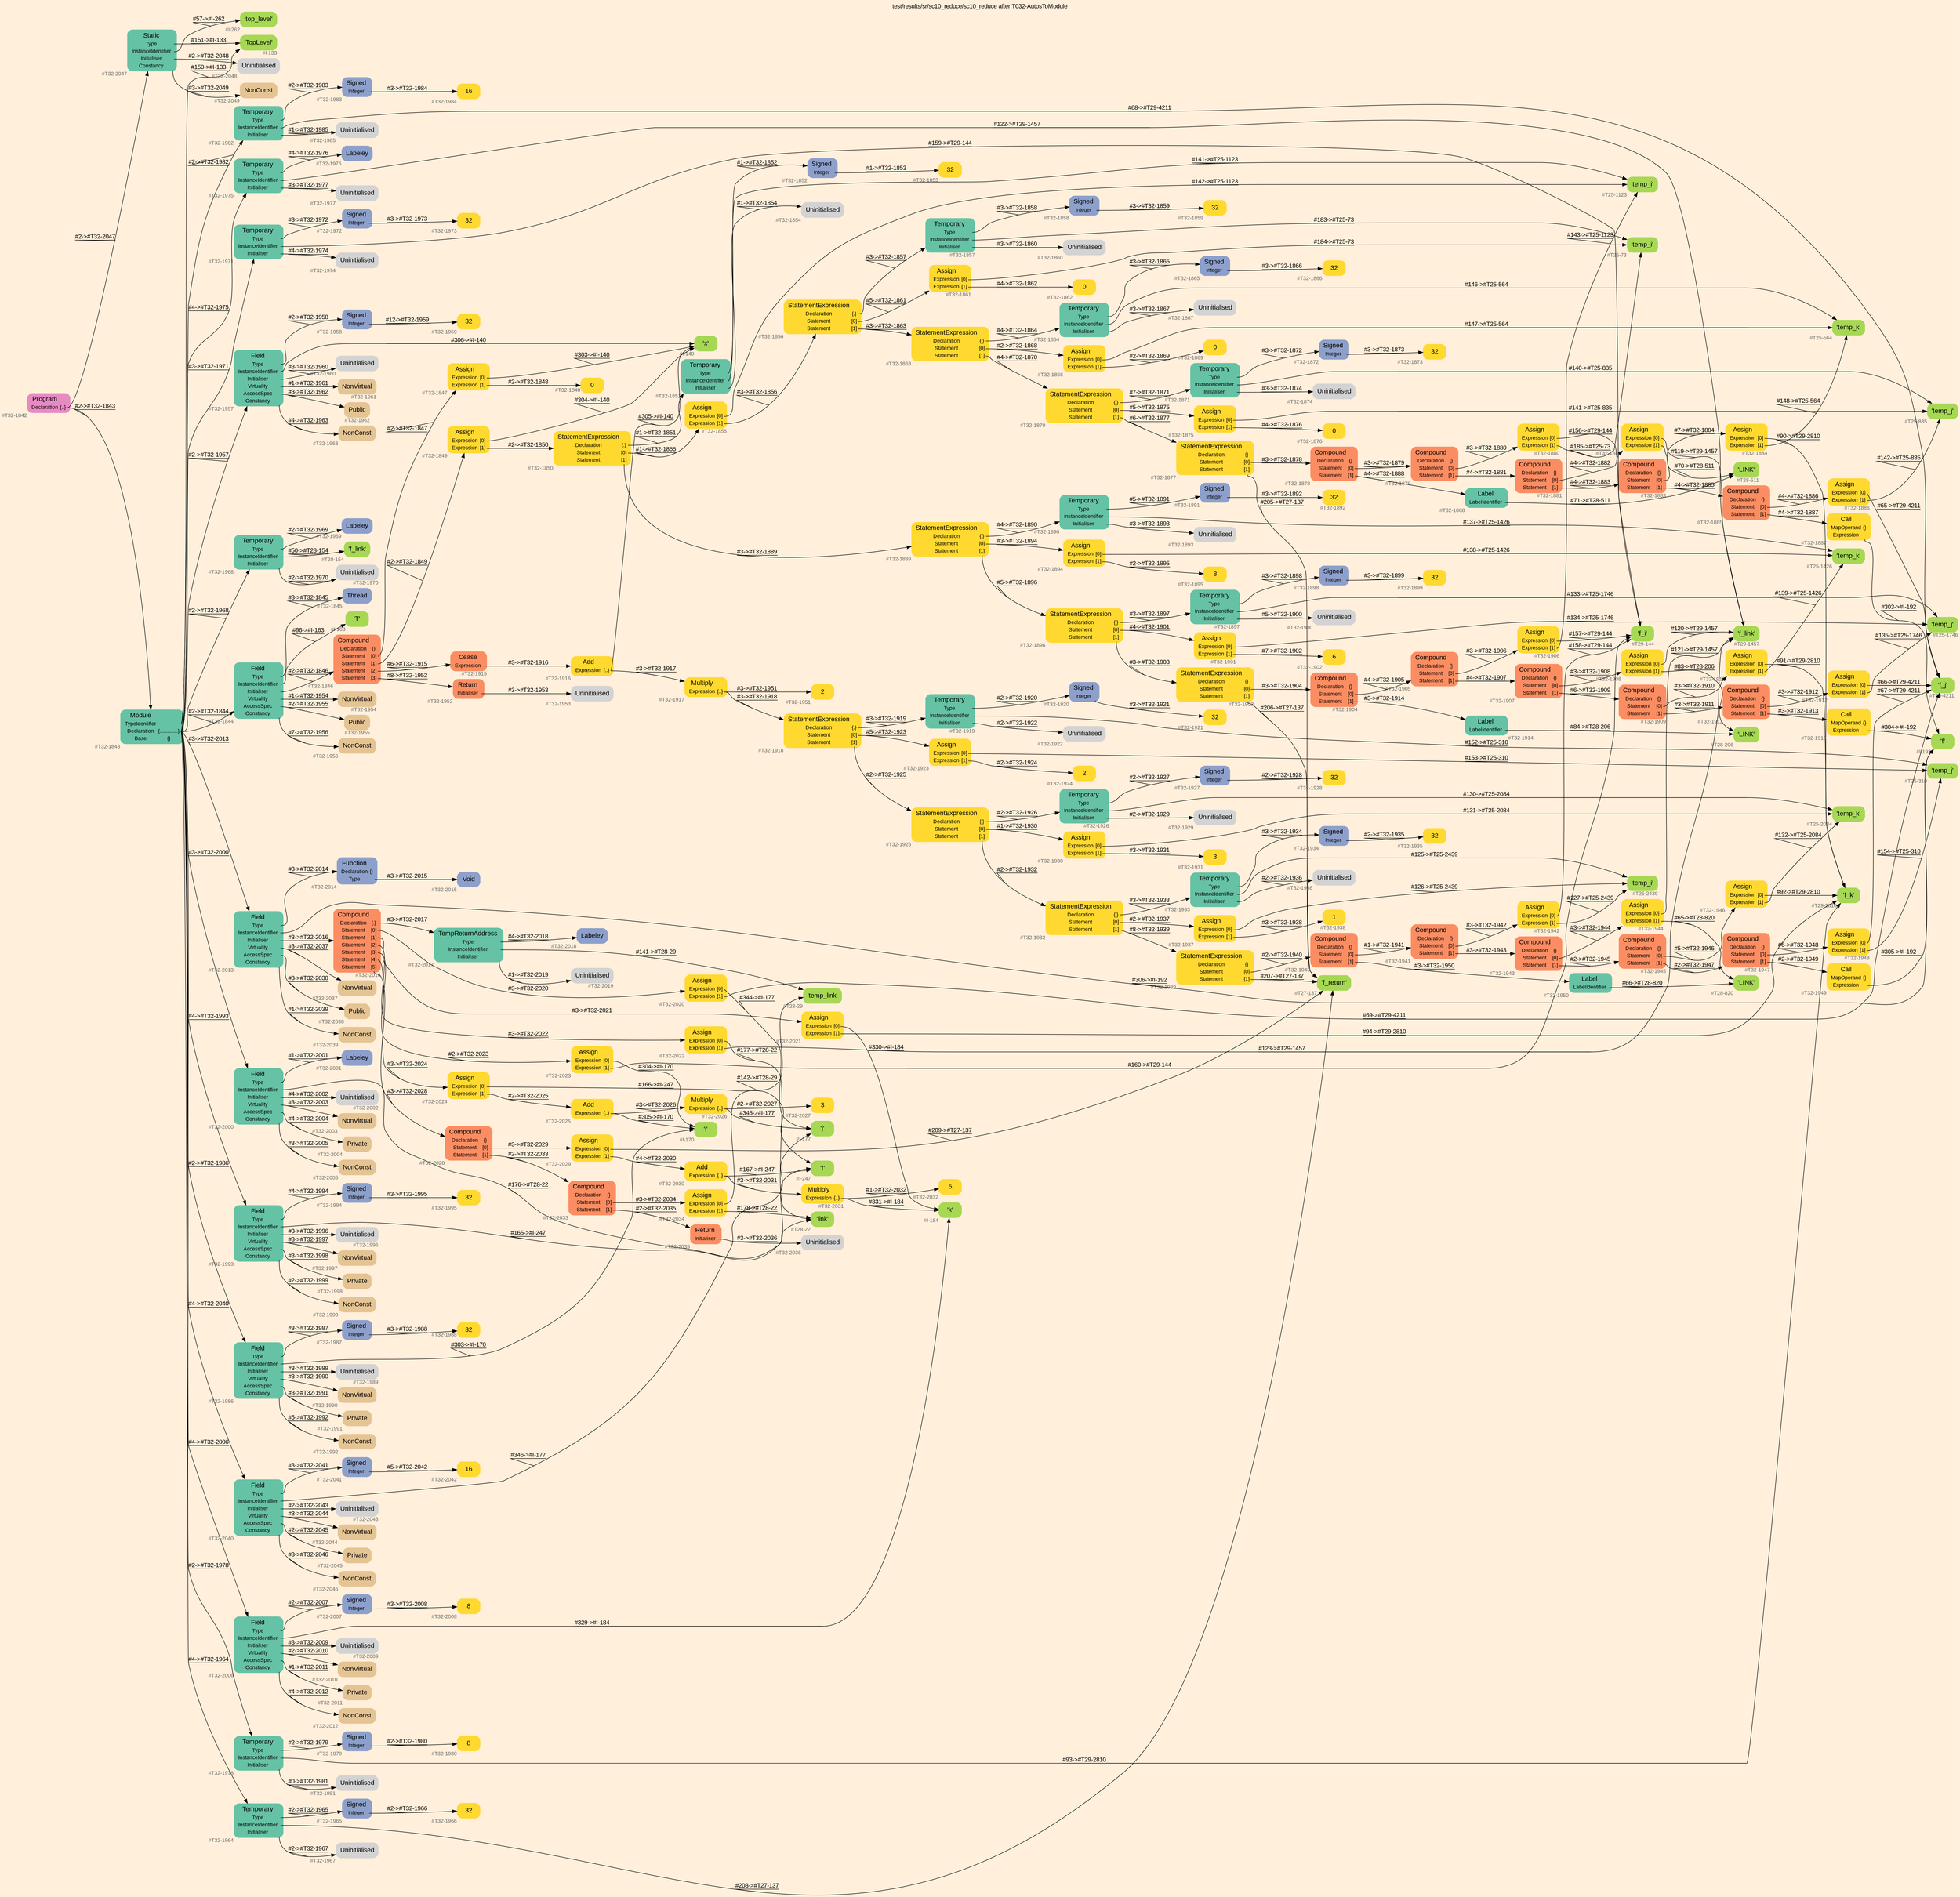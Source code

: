 digraph "test/results/sr/sc10_reduce/sc10_reduce after T032-AutosToModule" {
label = "test/results/sr/sc10_reduce/sc10_reduce after T032-AutosToModule"
labelloc = t
graph [
    rankdir = "LR"
    ranksep = 0.3
    bgcolor = antiquewhite1
    color = black
    fontcolor = black
    fontname = "Arial"
];
node [
    fontname = "Arial"
];
edge [
    fontname = "Arial"
];

// -------------------- node figure --------------------
// -------- block #T32-1842 ----------
"#T32-1842" [
    fillcolor = "/set28/4"
    xlabel = "#T32-1842"
    fontsize = "12"
    fontcolor = grey40
    shape = "plaintext"
    label = <<TABLE BORDER="0" CELLBORDER="0" CELLSPACING="0">
     <TR><TD><FONT COLOR="black" POINT-SIZE="15">Program</FONT></TD></TR>
     <TR><TD><FONT COLOR="black" POINT-SIZE="12">Declaration</FONT></TD><TD PORT="port0"><FONT COLOR="black" POINT-SIZE="12">{..}</FONT></TD></TR>
    </TABLE>>
    style = "rounded,filled"
];

// -------- block #T32-1843 ----------
"#T32-1843" [
    fillcolor = "/set28/1"
    xlabel = "#T32-1843"
    fontsize = "12"
    fontcolor = grey40
    shape = "plaintext"
    label = <<TABLE BORDER="0" CELLBORDER="0" CELLSPACING="0">
     <TR><TD><FONT COLOR="black" POINT-SIZE="15">Module</FONT></TD></TR>
     <TR><TD><FONT COLOR="black" POINT-SIZE="12">TypeIdentifier</FONT></TD><TD PORT="port0"></TD></TR>
     <TR><TD><FONT COLOR="black" POINT-SIZE="12">Declaration</FONT></TD><TD PORT="port1"><FONT COLOR="black" POINT-SIZE="12">{..............}</FONT></TD></TR>
     <TR><TD><FONT COLOR="black" POINT-SIZE="12">Base</FONT></TD><TD PORT="port2"><FONT COLOR="black" POINT-SIZE="12">{}</FONT></TD></TR>
    </TABLE>>
    style = "rounded,filled"
];

// -------- block #I-133 ----------
"#I-133" [
    fillcolor = "/set28/5"
    xlabel = "#I-133"
    fontsize = "12"
    fontcolor = grey40
    shape = "plaintext"
    label = <<TABLE BORDER="0" CELLBORDER="0" CELLSPACING="0">
     <TR><TD><FONT COLOR="black" POINT-SIZE="15">'TopLevel'</FONT></TD></TR>
    </TABLE>>
    style = "rounded,filled"
];

// -------- block #T32-1844 ----------
"#T32-1844" [
    fillcolor = "/set28/1"
    xlabel = "#T32-1844"
    fontsize = "12"
    fontcolor = grey40
    shape = "plaintext"
    label = <<TABLE BORDER="0" CELLBORDER="0" CELLSPACING="0">
     <TR><TD><FONT COLOR="black" POINT-SIZE="15">Field</FONT></TD></TR>
     <TR><TD><FONT COLOR="black" POINT-SIZE="12">Type</FONT></TD><TD PORT="port0"></TD></TR>
     <TR><TD><FONT COLOR="black" POINT-SIZE="12">InstanceIdentifier</FONT></TD><TD PORT="port1"></TD></TR>
     <TR><TD><FONT COLOR="black" POINT-SIZE="12">Initialiser</FONT></TD><TD PORT="port2"></TD></TR>
     <TR><TD><FONT COLOR="black" POINT-SIZE="12">Virtuality</FONT></TD><TD PORT="port3"></TD></TR>
     <TR><TD><FONT COLOR="black" POINT-SIZE="12">AccessSpec</FONT></TD><TD PORT="port4"></TD></TR>
     <TR><TD><FONT COLOR="black" POINT-SIZE="12">Constancy</FONT></TD><TD PORT="port5"></TD></TR>
    </TABLE>>
    style = "rounded,filled"
];

// -------- block #T32-1845 ----------
"#T32-1845" [
    fillcolor = "/set28/3"
    xlabel = "#T32-1845"
    fontsize = "12"
    fontcolor = grey40
    shape = "plaintext"
    label = <<TABLE BORDER="0" CELLBORDER="0" CELLSPACING="0">
     <TR><TD><FONT COLOR="black" POINT-SIZE="15">Thread</FONT></TD></TR>
    </TABLE>>
    style = "rounded,filled"
];

// -------- block #I-163 ----------
"#I-163" [
    fillcolor = "/set28/5"
    xlabel = "#I-163"
    fontsize = "12"
    fontcolor = grey40
    shape = "plaintext"
    label = <<TABLE BORDER="0" CELLBORDER="0" CELLSPACING="0">
     <TR><TD><FONT COLOR="black" POINT-SIZE="15">'T'</FONT></TD></TR>
    </TABLE>>
    style = "rounded,filled"
];

// -------- block #T32-1846 ----------
"#T32-1846" [
    fillcolor = "/set28/2"
    xlabel = "#T32-1846"
    fontsize = "12"
    fontcolor = grey40
    shape = "plaintext"
    label = <<TABLE BORDER="0" CELLBORDER="0" CELLSPACING="0">
     <TR><TD><FONT COLOR="black" POINT-SIZE="15">Compound</FONT></TD></TR>
     <TR><TD><FONT COLOR="black" POINT-SIZE="12">Declaration</FONT></TD><TD PORT="port0"><FONT COLOR="black" POINT-SIZE="12">{}</FONT></TD></TR>
     <TR><TD><FONT COLOR="black" POINT-SIZE="12">Statement</FONT></TD><TD PORT="port1"><FONT COLOR="black" POINT-SIZE="12">[0]</FONT></TD></TR>
     <TR><TD><FONT COLOR="black" POINT-SIZE="12">Statement</FONT></TD><TD PORT="port2"><FONT COLOR="black" POINT-SIZE="12">[1]</FONT></TD></TR>
     <TR><TD><FONT COLOR="black" POINT-SIZE="12">Statement</FONT></TD><TD PORT="port3"><FONT COLOR="black" POINT-SIZE="12">[2]</FONT></TD></TR>
     <TR><TD><FONT COLOR="black" POINT-SIZE="12">Statement</FONT></TD><TD PORT="port4"><FONT COLOR="black" POINT-SIZE="12">[3]</FONT></TD></TR>
    </TABLE>>
    style = "rounded,filled"
];

// -------- block #T32-1847 ----------
"#T32-1847" [
    fillcolor = "/set28/6"
    xlabel = "#T32-1847"
    fontsize = "12"
    fontcolor = grey40
    shape = "plaintext"
    label = <<TABLE BORDER="0" CELLBORDER="0" CELLSPACING="0">
     <TR><TD><FONT COLOR="black" POINT-SIZE="15">Assign</FONT></TD></TR>
     <TR><TD><FONT COLOR="black" POINT-SIZE="12">Expression</FONT></TD><TD PORT="port0"><FONT COLOR="black" POINT-SIZE="12">[0]</FONT></TD></TR>
     <TR><TD><FONT COLOR="black" POINT-SIZE="12">Expression</FONT></TD><TD PORT="port1"><FONT COLOR="black" POINT-SIZE="12">[1]</FONT></TD></TR>
    </TABLE>>
    style = "rounded,filled"
];

// -------- block #I-140 ----------
"#I-140" [
    fillcolor = "/set28/5"
    xlabel = "#I-140"
    fontsize = "12"
    fontcolor = grey40
    shape = "plaintext"
    label = <<TABLE BORDER="0" CELLBORDER="0" CELLSPACING="0">
     <TR><TD><FONT COLOR="black" POINT-SIZE="15">'x'</FONT></TD></TR>
    </TABLE>>
    style = "rounded,filled"
];

// -------- block #T32-1848 ----------
"#T32-1848" [
    fillcolor = "/set28/6"
    xlabel = "#T32-1848"
    fontsize = "12"
    fontcolor = grey40
    shape = "plaintext"
    label = <<TABLE BORDER="0" CELLBORDER="0" CELLSPACING="0">
     <TR><TD><FONT COLOR="black" POINT-SIZE="15">0</FONT></TD></TR>
    </TABLE>>
    style = "rounded,filled"
];

// -------- block #T32-1849 ----------
"#T32-1849" [
    fillcolor = "/set28/6"
    xlabel = "#T32-1849"
    fontsize = "12"
    fontcolor = grey40
    shape = "plaintext"
    label = <<TABLE BORDER="0" CELLBORDER="0" CELLSPACING="0">
     <TR><TD><FONT COLOR="black" POINT-SIZE="15">Assign</FONT></TD></TR>
     <TR><TD><FONT COLOR="black" POINT-SIZE="12">Expression</FONT></TD><TD PORT="port0"><FONT COLOR="black" POINT-SIZE="12">[0]</FONT></TD></TR>
     <TR><TD><FONT COLOR="black" POINT-SIZE="12">Expression</FONT></TD><TD PORT="port1"><FONT COLOR="black" POINT-SIZE="12">[1]</FONT></TD></TR>
    </TABLE>>
    style = "rounded,filled"
];

// -------- block #T32-1850 ----------
"#T32-1850" [
    fillcolor = "/set28/6"
    xlabel = "#T32-1850"
    fontsize = "12"
    fontcolor = grey40
    shape = "plaintext"
    label = <<TABLE BORDER="0" CELLBORDER="0" CELLSPACING="0">
     <TR><TD><FONT COLOR="black" POINT-SIZE="15">StatementExpression</FONT></TD></TR>
     <TR><TD><FONT COLOR="black" POINT-SIZE="12">Declaration</FONT></TD><TD PORT="port0"><FONT COLOR="black" POINT-SIZE="12">{.}</FONT></TD></TR>
     <TR><TD><FONT COLOR="black" POINT-SIZE="12">Statement</FONT></TD><TD PORT="port1"><FONT COLOR="black" POINT-SIZE="12">[0]</FONT></TD></TR>
     <TR><TD><FONT COLOR="black" POINT-SIZE="12">Statement</FONT></TD><TD PORT="port2"><FONT COLOR="black" POINT-SIZE="12">[1]</FONT></TD></TR>
    </TABLE>>
    style = "rounded,filled"
];

// -------- block #T32-1851 ----------
"#T32-1851" [
    fillcolor = "/set28/1"
    xlabel = "#T32-1851"
    fontsize = "12"
    fontcolor = grey40
    shape = "plaintext"
    label = <<TABLE BORDER="0" CELLBORDER="0" CELLSPACING="0">
     <TR><TD><FONT COLOR="black" POINT-SIZE="15">Temporary</FONT></TD></TR>
     <TR><TD><FONT COLOR="black" POINT-SIZE="12">Type</FONT></TD><TD PORT="port0"></TD></TR>
     <TR><TD><FONT COLOR="black" POINT-SIZE="12">InstanceIdentifier</FONT></TD><TD PORT="port1"></TD></TR>
     <TR><TD><FONT COLOR="black" POINT-SIZE="12">Initialiser</FONT></TD><TD PORT="port2"></TD></TR>
    </TABLE>>
    style = "rounded,filled"
];

// -------- block #T32-1852 ----------
"#T32-1852" [
    fillcolor = "/set28/3"
    xlabel = "#T32-1852"
    fontsize = "12"
    fontcolor = grey40
    shape = "plaintext"
    label = <<TABLE BORDER="0" CELLBORDER="0" CELLSPACING="0">
     <TR><TD><FONT COLOR="black" POINT-SIZE="15">Signed</FONT></TD></TR>
     <TR><TD><FONT COLOR="black" POINT-SIZE="12">Integer</FONT></TD><TD PORT="port0"></TD></TR>
    </TABLE>>
    style = "rounded,filled"
];

// -------- block #T32-1853 ----------
"#T32-1853" [
    fillcolor = "/set28/6"
    xlabel = "#T32-1853"
    fontsize = "12"
    fontcolor = grey40
    shape = "plaintext"
    label = <<TABLE BORDER="0" CELLBORDER="0" CELLSPACING="0">
     <TR><TD><FONT COLOR="black" POINT-SIZE="15">32</FONT></TD></TR>
    </TABLE>>
    style = "rounded,filled"
];

// -------- block #T25-1123 ----------
"#T25-1123" [
    fillcolor = "/set28/5"
    xlabel = "#T25-1123"
    fontsize = "12"
    fontcolor = grey40
    shape = "plaintext"
    label = <<TABLE BORDER="0" CELLBORDER="0" CELLSPACING="0">
     <TR><TD><FONT COLOR="black" POINT-SIZE="15">'temp_i'</FONT></TD></TR>
    </TABLE>>
    style = "rounded,filled"
];

// -------- block #T32-1854 ----------
"#T32-1854" [
    xlabel = "#T32-1854"
    fontsize = "12"
    fontcolor = grey40
    shape = "plaintext"
    label = <<TABLE BORDER="0" CELLBORDER="0" CELLSPACING="0">
     <TR><TD><FONT COLOR="black" POINT-SIZE="15">Uninitialised</FONT></TD></TR>
    </TABLE>>
    style = "rounded,filled"
];

// -------- block #T32-1855 ----------
"#T32-1855" [
    fillcolor = "/set28/6"
    xlabel = "#T32-1855"
    fontsize = "12"
    fontcolor = grey40
    shape = "plaintext"
    label = <<TABLE BORDER="0" CELLBORDER="0" CELLSPACING="0">
     <TR><TD><FONT COLOR="black" POINT-SIZE="15">Assign</FONT></TD></TR>
     <TR><TD><FONT COLOR="black" POINT-SIZE="12">Expression</FONT></TD><TD PORT="port0"><FONT COLOR="black" POINT-SIZE="12">[0]</FONT></TD></TR>
     <TR><TD><FONT COLOR="black" POINT-SIZE="12">Expression</FONT></TD><TD PORT="port1"><FONT COLOR="black" POINT-SIZE="12">[1]</FONT></TD></TR>
    </TABLE>>
    style = "rounded,filled"
];

// -------- block #T32-1856 ----------
"#T32-1856" [
    fillcolor = "/set28/6"
    xlabel = "#T32-1856"
    fontsize = "12"
    fontcolor = grey40
    shape = "plaintext"
    label = <<TABLE BORDER="0" CELLBORDER="0" CELLSPACING="0">
     <TR><TD><FONT COLOR="black" POINT-SIZE="15">StatementExpression</FONT></TD></TR>
     <TR><TD><FONT COLOR="black" POINT-SIZE="12">Declaration</FONT></TD><TD PORT="port0"><FONT COLOR="black" POINT-SIZE="12">{.}</FONT></TD></TR>
     <TR><TD><FONT COLOR="black" POINT-SIZE="12">Statement</FONT></TD><TD PORT="port1"><FONT COLOR="black" POINT-SIZE="12">[0]</FONT></TD></TR>
     <TR><TD><FONT COLOR="black" POINT-SIZE="12">Statement</FONT></TD><TD PORT="port2"><FONT COLOR="black" POINT-SIZE="12">[1]</FONT></TD></TR>
    </TABLE>>
    style = "rounded,filled"
];

// -------- block #T32-1857 ----------
"#T32-1857" [
    fillcolor = "/set28/1"
    xlabel = "#T32-1857"
    fontsize = "12"
    fontcolor = grey40
    shape = "plaintext"
    label = <<TABLE BORDER="0" CELLBORDER="0" CELLSPACING="0">
     <TR><TD><FONT COLOR="black" POINT-SIZE="15">Temporary</FONT></TD></TR>
     <TR><TD><FONT COLOR="black" POINT-SIZE="12">Type</FONT></TD><TD PORT="port0"></TD></TR>
     <TR><TD><FONT COLOR="black" POINT-SIZE="12">InstanceIdentifier</FONT></TD><TD PORT="port1"></TD></TR>
     <TR><TD><FONT COLOR="black" POINT-SIZE="12">Initialiser</FONT></TD><TD PORT="port2"></TD></TR>
    </TABLE>>
    style = "rounded,filled"
];

// -------- block #T32-1858 ----------
"#T32-1858" [
    fillcolor = "/set28/3"
    xlabel = "#T32-1858"
    fontsize = "12"
    fontcolor = grey40
    shape = "plaintext"
    label = <<TABLE BORDER="0" CELLBORDER="0" CELLSPACING="0">
     <TR><TD><FONT COLOR="black" POINT-SIZE="15">Signed</FONT></TD></TR>
     <TR><TD><FONT COLOR="black" POINT-SIZE="12">Integer</FONT></TD><TD PORT="port0"></TD></TR>
    </TABLE>>
    style = "rounded,filled"
];

// -------- block #T32-1859 ----------
"#T32-1859" [
    fillcolor = "/set28/6"
    xlabel = "#T32-1859"
    fontsize = "12"
    fontcolor = grey40
    shape = "plaintext"
    label = <<TABLE BORDER="0" CELLBORDER="0" CELLSPACING="0">
     <TR><TD><FONT COLOR="black" POINT-SIZE="15">32</FONT></TD></TR>
    </TABLE>>
    style = "rounded,filled"
];

// -------- block #T25-73 ----------
"#T25-73" [
    fillcolor = "/set28/5"
    xlabel = "#T25-73"
    fontsize = "12"
    fontcolor = grey40
    shape = "plaintext"
    label = <<TABLE BORDER="0" CELLBORDER="0" CELLSPACING="0">
     <TR><TD><FONT COLOR="black" POINT-SIZE="15">'temp_i'</FONT></TD></TR>
    </TABLE>>
    style = "rounded,filled"
];

// -------- block #T32-1860 ----------
"#T32-1860" [
    xlabel = "#T32-1860"
    fontsize = "12"
    fontcolor = grey40
    shape = "plaintext"
    label = <<TABLE BORDER="0" CELLBORDER="0" CELLSPACING="0">
     <TR><TD><FONT COLOR="black" POINT-SIZE="15">Uninitialised</FONT></TD></TR>
    </TABLE>>
    style = "rounded,filled"
];

// -------- block #T32-1861 ----------
"#T32-1861" [
    fillcolor = "/set28/6"
    xlabel = "#T32-1861"
    fontsize = "12"
    fontcolor = grey40
    shape = "plaintext"
    label = <<TABLE BORDER="0" CELLBORDER="0" CELLSPACING="0">
     <TR><TD><FONT COLOR="black" POINT-SIZE="15">Assign</FONT></TD></TR>
     <TR><TD><FONT COLOR="black" POINT-SIZE="12">Expression</FONT></TD><TD PORT="port0"><FONT COLOR="black" POINT-SIZE="12">[0]</FONT></TD></TR>
     <TR><TD><FONT COLOR="black" POINT-SIZE="12">Expression</FONT></TD><TD PORT="port1"><FONT COLOR="black" POINT-SIZE="12">[1]</FONT></TD></TR>
    </TABLE>>
    style = "rounded,filled"
];

// -------- block #T32-1862 ----------
"#T32-1862" [
    fillcolor = "/set28/6"
    xlabel = "#T32-1862"
    fontsize = "12"
    fontcolor = grey40
    shape = "plaintext"
    label = <<TABLE BORDER="0" CELLBORDER="0" CELLSPACING="0">
     <TR><TD><FONT COLOR="black" POINT-SIZE="15">0</FONT></TD></TR>
    </TABLE>>
    style = "rounded,filled"
];

// -------- block #T32-1863 ----------
"#T32-1863" [
    fillcolor = "/set28/6"
    xlabel = "#T32-1863"
    fontsize = "12"
    fontcolor = grey40
    shape = "plaintext"
    label = <<TABLE BORDER="0" CELLBORDER="0" CELLSPACING="0">
     <TR><TD><FONT COLOR="black" POINT-SIZE="15">StatementExpression</FONT></TD></TR>
     <TR><TD><FONT COLOR="black" POINT-SIZE="12">Declaration</FONT></TD><TD PORT="port0"><FONT COLOR="black" POINT-SIZE="12">{.}</FONT></TD></TR>
     <TR><TD><FONT COLOR="black" POINT-SIZE="12">Statement</FONT></TD><TD PORT="port1"><FONT COLOR="black" POINT-SIZE="12">[0]</FONT></TD></TR>
     <TR><TD><FONT COLOR="black" POINT-SIZE="12">Statement</FONT></TD><TD PORT="port2"><FONT COLOR="black" POINT-SIZE="12">[1]</FONT></TD></TR>
    </TABLE>>
    style = "rounded,filled"
];

// -------- block #T32-1864 ----------
"#T32-1864" [
    fillcolor = "/set28/1"
    xlabel = "#T32-1864"
    fontsize = "12"
    fontcolor = grey40
    shape = "plaintext"
    label = <<TABLE BORDER="0" CELLBORDER="0" CELLSPACING="0">
     <TR><TD><FONT COLOR="black" POINT-SIZE="15">Temporary</FONT></TD></TR>
     <TR><TD><FONT COLOR="black" POINT-SIZE="12">Type</FONT></TD><TD PORT="port0"></TD></TR>
     <TR><TD><FONT COLOR="black" POINT-SIZE="12">InstanceIdentifier</FONT></TD><TD PORT="port1"></TD></TR>
     <TR><TD><FONT COLOR="black" POINT-SIZE="12">Initialiser</FONT></TD><TD PORT="port2"></TD></TR>
    </TABLE>>
    style = "rounded,filled"
];

// -------- block #T32-1865 ----------
"#T32-1865" [
    fillcolor = "/set28/3"
    xlabel = "#T32-1865"
    fontsize = "12"
    fontcolor = grey40
    shape = "plaintext"
    label = <<TABLE BORDER="0" CELLBORDER="0" CELLSPACING="0">
     <TR><TD><FONT COLOR="black" POINT-SIZE="15">Signed</FONT></TD></TR>
     <TR><TD><FONT COLOR="black" POINT-SIZE="12">Integer</FONT></TD><TD PORT="port0"></TD></TR>
    </TABLE>>
    style = "rounded,filled"
];

// -------- block #T32-1866 ----------
"#T32-1866" [
    fillcolor = "/set28/6"
    xlabel = "#T32-1866"
    fontsize = "12"
    fontcolor = grey40
    shape = "plaintext"
    label = <<TABLE BORDER="0" CELLBORDER="0" CELLSPACING="0">
     <TR><TD><FONT COLOR="black" POINT-SIZE="15">32</FONT></TD></TR>
    </TABLE>>
    style = "rounded,filled"
];

// -------- block #T25-564 ----------
"#T25-564" [
    fillcolor = "/set28/5"
    xlabel = "#T25-564"
    fontsize = "12"
    fontcolor = grey40
    shape = "plaintext"
    label = <<TABLE BORDER="0" CELLBORDER="0" CELLSPACING="0">
     <TR><TD><FONT COLOR="black" POINT-SIZE="15">'temp_k'</FONT></TD></TR>
    </TABLE>>
    style = "rounded,filled"
];

// -------- block #T32-1867 ----------
"#T32-1867" [
    xlabel = "#T32-1867"
    fontsize = "12"
    fontcolor = grey40
    shape = "plaintext"
    label = <<TABLE BORDER="0" CELLBORDER="0" CELLSPACING="0">
     <TR><TD><FONT COLOR="black" POINT-SIZE="15">Uninitialised</FONT></TD></TR>
    </TABLE>>
    style = "rounded,filled"
];

// -------- block #T32-1868 ----------
"#T32-1868" [
    fillcolor = "/set28/6"
    xlabel = "#T32-1868"
    fontsize = "12"
    fontcolor = grey40
    shape = "plaintext"
    label = <<TABLE BORDER="0" CELLBORDER="0" CELLSPACING="0">
     <TR><TD><FONT COLOR="black" POINT-SIZE="15">Assign</FONT></TD></TR>
     <TR><TD><FONT COLOR="black" POINT-SIZE="12">Expression</FONT></TD><TD PORT="port0"><FONT COLOR="black" POINT-SIZE="12">[0]</FONT></TD></TR>
     <TR><TD><FONT COLOR="black" POINT-SIZE="12">Expression</FONT></TD><TD PORT="port1"><FONT COLOR="black" POINT-SIZE="12">[1]</FONT></TD></TR>
    </TABLE>>
    style = "rounded,filled"
];

// -------- block #T32-1869 ----------
"#T32-1869" [
    fillcolor = "/set28/6"
    xlabel = "#T32-1869"
    fontsize = "12"
    fontcolor = grey40
    shape = "plaintext"
    label = <<TABLE BORDER="0" CELLBORDER="0" CELLSPACING="0">
     <TR><TD><FONT COLOR="black" POINT-SIZE="15">0</FONT></TD></TR>
    </TABLE>>
    style = "rounded,filled"
];

// -------- block #T32-1870 ----------
"#T32-1870" [
    fillcolor = "/set28/6"
    xlabel = "#T32-1870"
    fontsize = "12"
    fontcolor = grey40
    shape = "plaintext"
    label = <<TABLE BORDER="0" CELLBORDER="0" CELLSPACING="0">
     <TR><TD><FONT COLOR="black" POINT-SIZE="15">StatementExpression</FONT></TD></TR>
     <TR><TD><FONT COLOR="black" POINT-SIZE="12">Declaration</FONT></TD><TD PORT="port0"><FONT COLOR="black" POINT-SIZE="12">{.}</FONT></TD></TR>
     <TR><TD><FONT COLOR="black" POINT-SIZE="12">Statement</FONT></TD><TD PORT="port1"><FONT COLOR="black" POINT-SIZE="12">[0]</FONT></TD></TR>
     <TR><TD><FONT COLOR="black" POINT-SIZE="12">Statement</FONT></TD><TD PORT="port2"><FONT COLOR="black" POINT-SIZE="12">[1]</FONT></TD></TR>
    </TABLE>>
    style = "rounded,filled"
];

// -------- block #T32-1871 ----------
"#T32-1871" [
    fillcolor = "/set28/1"
    xlabel = "#T32-1871"
    fontsize = "12"
    fontcolor = grey40
    shape = "plaintext"
    label = <<TABLE BORDER="0" CELLBORDER="0" CELLSPACING="0">
     <TR><TD><FONT COLOR="black" POINT-SIZE="15">Temporary</FONT></TD></TR>
     <TR><TD><FONT COLOR="black" POINT-SIZE="12">Type</FONT></TD><TD PORT="port0"></TD></TR>
     <TR><TD><FONT COLOR="black" POINT-SIZE="12">InstanceIdentifier</FONT></TD><TD PORT="port1"></TD></TR>
     <TR><TD><FONT COLOR="black" POINT-SIZE="12">Initialiser</FONT></TD><TD PORT="port2"></TD></TR>
    </TABLE>>
    style = "rounded,filled"
];

// -------- block #T32-1872 ----------
"#T32-1872" [
    fillcolor = "/set28/3"
    xlabel = "#T32-1872"
    fontsize = "12"
    fontcolor = grey40
    shape = "plaintext"
    label = <<TABLE BORDER="0" CELLBORDER="0" CELLSPACING="0">
     <TR><TD><FONT COLOR="black" POINT-SIZE="15">Signed</FONT></TD></TR>
     <TR><TD><FONT COLOR="black" POINT-SIZE="12">Integer</FONT></TD><TD PORT="port0"></TD></TR>
    </TABLE>>
    style = "rounded,filled"
];

// -------- block #T32-1873 ----------
"#T32-1873" [
    fillcolor = "/set28/6"
    xlabel = "#T32-1873"
    fontsize = "12"
    fontcolor = grey40
    shape = "plaintext"
    label = <<TABLE BORDER="0" CELLBORDER="0" CELLSPACING="0">
     <TR><TD><FONT COLOR="black" POINT-SIZE="15">32</FONT></TD></TR>
    </TABLE>>
    style = "rounded,filled"
];

// -------- block #T25-835 ----------
"#T25-835" [
    fillcolor = "/set28/5"
    xlabel = "#T25-835"
    fontsize = "12"
    fontcolor = grey40
    shape = "plaintext"
    label = <<TABLE BORDER="0" CELLBORDER="0" CELLSPACING="0">
     <TR><TD><FONT COLOR="black" POINT-SIZE="15">'temp_j'</FONT></TD></TR>
    </TABLE>>
    style = "rounded,filled"
];

// -------- block #T32-1874 ----------
"#T32-1874" [
    xlabel = "#T32-1874"
    fontsize = "12"
    fontcolor = grey40
    shape = "plaintext"
    label = <<TABLE BORDER="0" CELLBORDER="0" CELLSPACING="0">
     <TR><TD><FONT COLOR="black" POINT-SIZE="15">Uninitialised</FONT></TD></TR>
    </TABLE>>
    style = "rounded,filled"
];

// -------- block #T32-1875 ----------
"#T32-1875" [
    fillcolor = "/set28/6"
    xlabel = "#T32-1875"
    fontsize = "12"
    fontcolor = grey40
    shape = "plaintext"
    label = <<TABLE BORDER="0" CELLBORDER="0" CELLSPACING="0">
     <TR><TD><FONT COLOR="black" POINT-SIZE="15">Assign</FONT></TD></TR>
     <TR><TD><FONT COLOR="black" POINT-SIZE="12">Expression</FONT></TD><TD PORT="port0"><FONT COLOR="black" POINT-SIZE="12">[0]</FONT></TD></TR>
     <TR><TD><FONT COLOR="black" POINT-SIZE="12">Expression</FONT></TD><TD PORT="port1"><FONT COLOR="black" POINT-SIZE="12">[1]</FONT></TD></TR>
    </TABLE>>
    style = "rounded,filled"
];

// -------- block #T32-1876 ----------
"#T32-1876" [
    fillcolor = "/set28/6"
    xlabel = "#T32-1876"
    fontsize = "12"
    fontcolor = grey40
    shape = "plaintext"
    label = <<TABLE BORDER="0" CELLBORDER="0" CELLSPACING="0">
     <TR><TD><FONT COLOR="black" POINT-SIZE="15">0</FONT></TD></TR>
    </TABLE>>
    style = "rounded,filled"
];

// -------- block #T32-1877 ----------
"#T32-1877" [
    fillcolor = "/set28/6"
    xlabel = "#T32-1877"
    fontsize = "12"
    fontcolor = grey40
    shape = "plaintext"
    label = <<TABLE BORDER="0" CELLBORDER="0" CELLSPACING="0">
     <TR><TD><FONT COLOR="black" POINT-SIZE="15">StatementExpression</FONT></TD></TR>
     <TR><TD><FONT COLOR="black" POINT-SIZE="12">Declaration</FONT></TD><TD PORT="port0"><FONT COLOR="black" POINT-SIZE="12">{}</FONT></TD></TR>
     <TR><TD><FONT COLOR="black" POINT-SIZE="12">Statement</FONT></TD><TD PORT="port1"><FONT COLOR="black" POINT-SIZE="12">[0]</FONT></TD></TR>
     <TR><TD><FONT COLOR="black" POINT-SIZE="12">Statement</FONT></TD><TD PORT="port2"><FONT COLOR="black" POINT-SIZE="12">[1]</FONT></TD></TR>
    </TABLE>>
    style = "rounded,filled"
];

// -------- block #T32-1878 ----------
"#T32-1878" [
    fillcolor = "/set28/2"
    xlabel = "#T32-1878"
    fontsize = "12"
    fontcolor = grey40
    shape = "plaintext"
    label = <<TABLE BORDER="0" CELLBORDER="0" CELLSPACING="0">
     <TR><TD><FONT COLOR="black" POINT-SIZE="15">Compound</FONT></TD></TR>
     <TR><TD><FONT COLOR="black" POINT-SIZE="12">Declaration</FONT></TD><TD PORT="port0"><FONT COLOR="black" POINT-SIZE="12">{}</FONT></TD></TR>
     <TR><TD><FONT COLOR="black" POINT-SIZE="12">Statement</FONT></TD><TD PORT="port1"><FONT COLOR="black" POINT-SIZE="12">[0]</FONT></TD></TR>
     <TR><TD><FONT COLOR="black" POINT-SIZE="12">Statement</FONT></TD><TD PORT="port2"><FONT COLOR="black" POINT-SIZE="12">[1]</FONT></TD></TR>
    </TABLE>>
    style = "rounded,filled"
];

// -------- block #T32-1879 ----------
"#T32-1879" [
    fillcolor = "/set28/2"
    xlabel = "#T32-1879"
    fontsize = "12"
    fontcolor = grey40
    shape = "plaintext"
    label = <<TABLE BORDER="0" CELLBORDER="0" CELLSPACING="0">
     <TR><TD><FONT COLOR="black" POINT-SIZE="15">Compound</FONT></TD></TR>
     <TR><TD><FONT COLOR="black" POINT-SIZE="12">Declaration</FONT></TD><TD PORT="port0"><FONT COLOR="black" POINT-SIZE="12">{}</FONT></TD></TR>
     <TR><TD><FONT COLOR="black" POINT-SIZE="12">Statement</FONT></TD><TD PORT="port1"><FONT COLOR="black" POINT-SIZE="12">[0]</FONT></TD></TR>
     <TR><TD><FONT COLOR="black" POINT-SIZE="12">Statement</FONT></TD><TD PORT="port2"><FONT COLOR="black" POINT-SIZE="12">[1]</FONT></TD></TR>
    </TABLE>>
    style = "rounded,filled"
];

// -------- block #T32-1880 ----------
"#T32-1880" [
    fillcolor = "/set28/6"
    xlabel = "#T32-1880"
    fontsize = "12"
    fontcolor = grey40
    shape = "plaintext"
    label = <<TABLE BORDER="0" CELLBORDER="0" CELLSPACING="0">
     <TR><TD><FONT COLOR="black" POINT-SIZE="15">Assign</FONT></TD></TR>
     <TR><TD><FONT COLOR="black" POINT-SIZE="12">Expression</FONT></TD><TD PORT="port0"><FONT COLOR="black" POINT-SIZE="12">[0]</FONT></TD></TR>
     <TR><TD><FONT COLOR="black" POINT-SIZE="12">Expression</FONT></TD><TD PORT="port1"><FONT COLOR="black" POINT-SIZE="12">[1]</FONT></TD></TR>
    </TABLE>>
    style = "rounded,filled"
];

// -------- block #T29-144 ----------
"#T29-144" [
    fillcolor = "/set28/5"
    xlabel = "#T29-144"
    fontsize = "12"
    fontcolor = grey40
    shape = "plaintext"
    label = <<TABLE BORDER="0" CELLBORDER="0" CELLSPACING="0">
     <TR><TD><FONT COLOR="black" POINT-SIZE="15">'f_i'</FONT></TD></TR>
    </TABLE>>
    style = "rounded,filled"
];

// -------- block #T32-1881 ----------
"#T32-1881" [
    fillcolor = "/set28/2"
    xlabel = "#T32-1881"
    fontsize = "12"
    fontcolor = grey40
    shape = "plaintext"
    label = <<TABLE BORDER="0" CELLBORDER="0" CELLSPACING="0">
     <TR><TD><FONT COLOR="black" POINT-SIZE="15">Compound</FONT></TD></TR>
     <TR><TD><FONT COLOR="black" POINT-SIZE="12">Declaration</FONT></TD><TD PORT="port0"><FONT COLOR="black" POINT-SIZE="12">{}</FONT></TD></TR>
     <TR><TD><FONT COLOR="black" POINT-SIZE="12">Statement</FONT></TD><TD PORT="port1"><FONT COLOR="black" POINT-SIZE="12">[0]</FONT></TD></TR>
     <TR><TD><FONT COLOR="black" POINT-SIZE="12">Statement</FONT></TD><TD PORT="port2"><FONT COLOR="black" POINT-SIZE="12">[1]</FONT></TD></TR>
    </TABLE>>
    style = "rounded,filled"
];

// -------- block #T32-1882 ----------
"#T32-1882" [
    fillcolor = "/set28/6"
    xlabel = "#T32-1882"
    fontsize = "12"
    fontcolor = grey40
    shape = "plaintext"
    label = <<TABLE BORDER="0" CELLBORDER="0" CELLSPACING="0">
     <TR><TD><FONT COLOR="black" POINT-SIZE="15">Assign</FONT></TD></TR>
     <TR><TD><FONT COLOR="black" POINT-SIZE="12">Expression</FONT></TD><TD PORT="port0"><FONT COLOR="black" POINT-SIZE="12">[0]</FONT></TD></TR>
     <TR><TD><FONT COLOR="black" POINT-SIZE="12">Expression</FONT></TD><TD PORT="port1"><FONT COLOR="black" POINT-SIZE="12">[1]</FONT></TD></TR>
    </TABLE>>
    style = "rounded,filled"
];

// -------- block #T29-1457 ----------
"#T29-1457" [
    fillcolor = "/set28/5"
    xlabel = "#T29-1457"
    fontsize = "12"
    fontcolor = grey40
    shape = "plaintext"
    label = <<TABLE BORDER="0" CELLBORDER="0" CELLSPACING="0">
     <TR><TD><FONT COLOR="black" POINT-SIZE="15">'f_link'</FONT></TD></TR>
    </TABLE>>
    style = "rounded,filled"
];

// -------- block #T28-511 ----------
"#T28-511" [
    fillcolor = "/set28/5"
    xlabel = "#T28-511"
    fontsize = "12"
    fontcolor = grey40
    shape = "plaintext"
    label = <<TABLE BORDER="0" CELLBORDER="0" CELLSPACING="0">
     <TR><TD><FONT COLOR="black" POINT-SIZE="15">'LINK'</FONT></TD></TR>
    </TABLE>>
    style = "rounded,filled"
];

// -------- block #T32-1883 ----------
"#T32-1883" [
    fillcolor = "/set28/2"
    xlabel = "#T32-1883"
    fontsize = "12"
    fontcolor = grey40
    shape = "plaintext"
    label = <<TABLE BORDER="0" CELLBORDER="0" CELLSPACING="0">
     <TR><TD><FONT COLOR="black" POINT-SIZE="15">Compound</FONT></TD></TR>
     <TR><TD><FONT COLOR="black" POINT-SIZE="12">Declaration</FONT></TD><TD PORT="port0"><FONT COLOR="black" POINT-SIZE="12">{}</FONT></TD></TR>
     <TR><TD><FONT COLOR="black" POINT-SIZE="12">Statement</FONT></TD><TD PORT="port1"><FONT COLOR="black" POINT-SIZE="12">[0]</FONT></TD></TR>
     <TR><TD><FONT COLOR="black" POINT-SIZE="12">Statement</FONT></TD><TD PORT="port2"><FONT COLOR="black" POINT-SIZE="12">[1]</FONT></TD></TR>
    </TABLE>>
    style = "rounded,filled"
];

// -------- block #T32-1884 ----------
"#T32-1884" [
    fillcolor = "/set28/6"
    xlabel = "#T32-1884"
    fontsize = "12"
    fontcolor = grey40
    shape = "plaintext"
    label = <<TABLE BORDER="0" CELLBORDER="0" CELLSPACING="0">
     <TR><TD><FONT COLOR="black" POINT-SIZE="15">Assign</FONT></TD></TR>
     <TR><TD><FONT COLOR="black" POINT-SIZE="12">Expression</FONT></TD><TD PORT="port0"><FONT COLOR="black" POINT-SIZE="12">[0]</FONT></TD></TR>
     <TR><TD><FONT COLOR="black" POINT-SIZE="12">Expression</FONT></TD><TD PORT="port1"><FONT COLOR="black" POINT-SIZE="12">[1]</FONT></TD></TR>
    </TABLE>>
    style = "rounded,filled"
];

// -------- block #T29-2810 ----------
"#T29-2810" [
    fillcolor = "/set28/5"
    xlabel = "#T29-2810"
    fontsize = "12"
    fontcolor = grey40
    shape = "plaintext"
    label = <<TABLE BORDER="0" CELLBORDER="0" CELLSPACING="0">
     <TR><TD><FONT COLOR="black" POINT-SIZE="15">'f_k'</FONT></TD></TR>
    </TABLE>>
    style = "rounded,filled"
];

// -------- block #T32-1885 ----------
"#T32-1885" [
    fillcolor = "/set28/2"
    xlabel = "#T32-1885"
    fontsize = "12"
    fontcolor = grey40
    shape = "plaintext"
    label = <<TABLE BORDER="0" CELLBORDER="0" CELLSPACING="0">
     <TR><TD><FONT COLOR="black" POINT-SIZE="15">Compound</FONT></TD></TR>
     <TR><TD><FONT COLOR="black" POINT-SIZE="12">Declaration</FONT></TD><TD PORT="port0"><FONT COLOR="black" POINT-SIZE="12">{}</FONT></TD></TR>
     <TR><TD><FONT COLOR="black" POINT-SIZE="12">Statement</FONT></TD><TD PORT="port1"><FONT COLOR="black" POINT-SIZE="12">[0]</FONT></TD></TR>
     <TR><TD><FONT COLOR="black" POINT-SIZE="12">Statement</FONT></TD><TD PORT="port2"><FONT COLOR="black" POINT-SIZE="12">[1]</FONT></TD></TR>
    </TABLE>>
    style = "rounded,filled"
];

// -------- block #T32-1886 ----------
"#T32-1886" [
    fillcolor = "/set28/6"
    xlabel = "#T32-1886"
    fontsize = "12"
    fontcolor = grey40
    shape = "plaintext"
    label = <<TABLE BORDER="0" CELLBORDER="0" CELLSPACING="0">
     <TR><TD><FONT COLOR="black" POINT-SIZE="15">Assign</FONT></TD></TR>
     <TR><TD><FONT COLOR="black" POINT-SIZE="12">Expression</FONT></TD><TD PORT="port0"><FONT COLOR="black" POINT-SIZE="12">[0]</FONT></TD></TR>
     <TR><TD><FONT COLOR="black" POINT-SIZE="12">Expression</FONT></TD><TD PORT="port1"><FONT COLOR="black" POINT-SIZE="12">[1]</FONT></TD></TR>
    </TABLE>>
    style = "rounded,filled"
];

// -------- block #T29-4211 ----------
"#T29-4211" [
    fillcolor = "/set28/5"
    xlabel = "#T29-4211"
    fontsize = "12"
    fontcolor = grey40
    shape = "plaintext"
    label = <<TABLE BORDER="0" CELLBORDER="0" CELLSPACING="0">
     <TR><TD><FONT COLOR="black" POINT-SIZE="15">'f_j'</FONT></TD></TR>
    </TABLE>>
    style = "rounded,filled"
];

// -------- block #T32-1887 ----------
"#T32-1887" [
    fillcolor = "/set28/6"
    xlabel = "#T32-1887"
    fontsize = "12"
    fontcolor = grey40
    shape = "plaintext"
    label = <<TABLE BORDER="0" CELLBORDER="0" CELLSPACING="0">
     <TR><TD><FONT COLOR="black" POINT-SIZE="15">Call</FONT></TD></TR>
     <TR><TD><FONT COLOR="black" POINT-SIZE="12">MapOperand</FONT></TD><TD PORT="port0"><FONT COLOR="black" POINT-SIZE="12">{}</FONT></TD></TR>
     <TR><TD><FONT COLOR="black" POINT-SIZE="12">Expression</FONT></TD><TD PORT="port1"></TD></TR>
    </TABLE>>
    style = "rounded,filled"
];

// -------- block #I-192 ----------
"#I-192" [
    fillcolor = "/set28/5"
    xlabel = "#I-192"
    fontsize = "12"
    fontcolor = grey40
    shape = "plaintext"
    label = <<TABLE BORDER="0" CELLBORDER="0" CELLSPACING="0">
     <TR><TD><FONT COLOR="black" POINT-SIZE="15">'f'</FONT></TD></TR>
    </TABLE>>
    style = "rounded,filled"
];

// -------- block #T32-1888 ----------
"#T32-1888" [
    fillcolor = "/set28/1"
    xlabel = "#T32-1888"
    fontsize = "12"
    fontcolor = grey40
    shape = "plaintext"
    label = <<TABLE BORDER="0" CELLBORDER="0" CELLSPACING="0">
     <TR><TD><FONT COLOR="black" POINT-SIZE="15">Label</FONT></TD></TR>
     <TR><TD><FONT COLOR="black" POINT-SIZE="12">LabelIdentifier</FONT></TD><TD PORT="port0"></TD></TR>
    </TABLE>>
    style = "rounded,filled"
];

// -------- block #T27-137 ----------
"#T27-137" [
    fillcolor = "/set28/5"
    xlabel = "#T27-137"
    fontsize = "12"
    fontcolor = grey40
    shape = "plaintext"
    label = <<TABLE BORDER="0" CELLBORDER="0" CELLSPACING="0">
     <TR><TD><FONT COLOR="black" POINT-SIZE="15">'f_return'</FONT></TD></TR>
    </TABLE>>
    style = "rounded,filled"
];

// -------- block #T32-1889 ----------
"#T32-1889" [
    fillcolor = "/set28/6"
    xlabel = "#T32-1889"
    fontsize = "12"
    fontcolor = grey40
    shape = "plaintext"
    label = <<TABLE BORDER="0" CELLBORDER="0" CELLSPACING="0">
     <TR><TD><FONT COLOR="black" POINT-SIZE="15">StatementExpression</FONT></TD></TR>
     <TR><TD><FONT COLOR="black" POINT-SIZE="12">Declaration</FONT></TD><TD PORT="port0"><FONT COLOR="black" POINT-SIZE="12">{.}</FONT></TD></TR>
     <TR><TD><FONT COLOR="black" POINT-SIZE="12">Statement</FONT></TD><TD PORT="port1"><FONT COLOR="black" POINT-SIZE="12">[0]</FONT></TD></TR>
     <TR><TD><FONT COLOR="black" POINT-SIZE="12">Statement</FONT></TD><TD PORT="port2"><FONT COLOR="black" POINT-SIZE="12">[1]</FONT></TD></TR>
    </TABLE>>
    style = "rounded,filled"
];

// -------- block #T32-1890 ----------
"#T32-1890" [
    fillcolor = "/set28/1"
    xlabel = "#T32-1890"
    fontsize = "12"
    fontcolor = grey40
    shape = "plaintext"
    label = <<TABLE BORDER="0" CELLBORDER="0" CELLSPACING="0">
     <TR><TD><FONT COLOR="black" POINT-SIZE="15">Temporary</FONT></TD></TR>
     <TR><TD><FONT COLOR="black" POINT-SIZE="12">Type</FONT></TD><TD PORT="port0"></TD></TR>
     <TR><TD><FONT COLOR="black" POINT-SIZE="12">InstanceIdentifier</FONT></TD><TD PORT="port1"></TD></TR>
     <TR><TD><FONT COLOR="black" POINT-SIZE="12">Initialiser</FONT></TD><TD PORT="port2"></TD></TR>
    </TABLE>>
    style = "rounded,filled"
];

// -------- block #T32-1891 ----------
"#T32-1891" [
    fillcolor = "/set28/3"
    xlabel = "#T32-1891"
    fontsize = "12"
    fontcolor = grey40
    shape = "plaintext"
    label = <<TABLE BORDER="0" CELLBORDER="0" CELLSPACING="0">
     <TR><TD><FONT COLOR="black" POINT-SIZE="15">Signed</FONT></TD></TR>
     <TR><TD><FONT COLOR="black" POINT-SIZE="12">Integer</FONT></TD><TD PORT="port0"></TD></TR>
    </TABLE>>
    style = "rounded,filled"
];

// -------- block #T32-1892 ----------
"#T32-1892" [
    fillcolor = "/set28/6"
    xlabel = "#T32-1892"
    fontsize = "12"
    fontcolor = grey40
    shape = "plaintext"
    label = <<TABLE BORDER="0" CELLBORDER="0" CELLSPACING="0">
     <TR><TD><FONT COLOR="black" POINT-SIZE="15">32</FONT></TD></TR>
    </TABLE>>
    style = "rounded,filled"
];

// -------- block #T25-1426 ----------
"#T25-1426" [
    fillcolor = "/set28/5"
    xlabel = "#T25-1426"
    fontsize = "12"
    fontcolor = grey40
    shape = "plaintext"
    label = <<TABLE BORDER="0" CELLBORDER="0" CELLSPACING="0">
     <TR><TD><FONT COLOR="black" POINT-SIZE="15">'temp_k'</FONT></TD></TR>
    </TABLE>>
    style = "rounded,filled"
];

// -------- block #T32-1893 ----------
"#T32-1893" [
    xlabel = "#T32-1893"
    fontsize = "12"
    fontcolor = grey40
    shape = "plaintext"
    label = <<TABLE BORDER="0" CELLBORDER="0" CELLSPACING="0">
     <TR><TD><FONT COLOR="black" POINT-SIZE="15">Uninitialised</FONT></TD></TR>
    </TABLE>>
    style = "rounded,filled"
];

// -------- block #T32-1894 ----------
"#T32-1894" [
    fillcolor = "/set28/6"
    xlabel = "#T32-1894"
    fontsize = "12"
    fontcolor = grey40
    shape = "plaintext"
    label = <<TABLE BORDER="0" CELLBORDER="0" CELLSPACING="0">
     <TR><TD><FONT COLOR="black" POINT-SIZE="15">Assign</FONT></TD></TR>
     <TR><TD><FONT COLOR="black" POINT-SIZE="12">Expression</FONT></TD><TD PORT="port0"><FONT COLOR="black" POINT-SIZE="12">[0]</FONT></TD></TR>
     <TR><TD><FONT COLOR="black" POINT-SIZE="12">Expression</FONT></TD><TD PORT="port1"><FONT COLOR="black" POINT-SIZE="12">[1]</FONT></TD></TR>
    </TABLE>>
    style = "rounded,filled"
];

// -------- block #T32-1895 ----------
"#T32-1895" [
    fillcolor = "/set28/6"
    xlabel = "#T32-1895"
    fontsize = "12"
    fontcolor = grey40
    shape = "plaintext"
    label = <<TABLE BORDER="0" CELLBORDER="0" CELLSPACING="0">
     <TR><TD><FONT COLOR="black" POINT-SIZE="15">8</FONT></TD></TR>
    </TABLE>>
    style = "rounded,filled"
];

// -------- block #T32-1896 ----------
"#T32-1896" [
    fillcolor = "/set28/6"
    xlabel = "#T32-1896"
    fontsize = "12"
    fontcolor = grey40
    shape = "plaintext"
    label = <<TABLE BORDER="0" CELLBORDER="0" CELLSPACING="0">
     <TR><TD><FONT COLOR="black" POINT-SIZE="15">StatementExpression</FONT></TD></TR>
     <TR><TD><FONT COLOR="black" POINT-SIZE="12">Declaration</FONT></TD><TD PORT="port0"><FONT COLOR="black" POINT-SIZE="12">{.}</FONT></TD></TR>
     <TR><TD><FONT COLOR="black" POINT-SIZE="12">Statement</FONT></TD><TD PORT="port1"><FONT COLOR="black" POINT-SIZE="12">[0]</FONT></TD></TR>
     <TR><TD><FONT COLOR="black" POINT-SIZE="12">Statement</FONT></TD><TD PORT="port2"><FONT COLOR="black" POINT-SIZE="12">[1]</FONT></TD></TR>
    </TABLE>>
    style = "rounded,filled"
];

// -------- block #T32-1897 ----------
"#T32-1897" [
    fillcolor = "/set28/1"
    xlabel = "#T32-1897"
    fontsize = "12"
    fontcolor = grey40
    shape = "plaintext"
    label = <<TABLE BORDER="0" CELLBORDER="0" CELLSPACING="0">
     <TR><TD><FONT COLOR="black" POINT-SIZE="15">Temporary</FONT></TD></TR>
     <TR><TD><FONT COLOR="black" POINT-SIZE="12">Type</FONT></TD><TD PORT="port0"></TD></TR>
     <TR><TD><FONT COLOR="black" POINT-SIZE="12">InstanceIdentifier</FONT></TD><TD PORT="port1"></TD></TR>
     <TR><TD><FONT COLOR="black" POINT-SIZE="12">Initialiser</FONT></TD><TD PORT="port2"></TD></TR>
    </TABLE>>
    style = "rounded,filled"
];

// -------- block #T32-1898 ----------
"#T32-1898" [
    fillcolor = "/set28/3"
    xlabel = "#T32-1898"
    fontsize = "12"
    fontcolor = grey40
    shape = "plaintext"
    label = <<TABLE BORDER="0" CELLBORDER="0" CELLSPACING="0">
     <TR><TD><FONT COLOR="black" POINT-SIZE="15">Signed</FONT></TD></TR>
     <TR><TD><FONT COLOR="black" POINT-SIZE="12">Integer</FONT></TD><TD PORT="port0"></TD></TR>
    </TABLE>>
    style = "rounded,filled"
];

// -------- block #T32-1899 ----------
"#T32-1899" [
    fillcolor = "/set28/6"
    xlabel = "#T32-1899"
    fontsize = "12"
    fontcolor = grey40
    shape = "plaintext"
    label = <<TABLE BORDER="0" CELLBORDER="0" CELLSPACING="0">
     <TR><TD><FONT COLOR="black" POINT-SIZE="15">32</FONT></TD></TR>
    </TABLE>>
    style = "rounded,filled"
];

// -------- block #T25-1746 ----------
"#T25-1746" [
    fillcolor = "/set28/5"
    xlabel = "#T25-1746"
    fontsize = "12"
    fontcolor = grey40
    shape = "plaintext"
    label = <<TABLE BORDER="0" CELLBORDER="0" CELLSPACING="0">
     <TR><TD><FONT COLOR="black" POINT-SIZE="15">'temp_j'</FONT></TD></TR>
    </TABLE>>
    style = "rounded,filled"
];

// -------- block #T32-1900 ----------
"#T32-1900" [
    xlabel = "#T32-1900"
    fontsize = "12"
    fontcolor = grey40
    shape = "plaintext"
    label = <<TABLE BORDER="0" CELLBORDER="0" CELLSPACING="0">
     <TR><TD><FONT COLOR="black" POINT-SIZE="15">Uninitialised</FONT></TD></TR>
    </TABLE>>
    style = "rounded,filled"
];

// -------- block #T32-1901 ----------
"#T32-1901" [
    fillcolor = "/set28/6"
    xlabel = "#T32-1901"
    fontsize = "12"
    fontcolor = grey40
    shape = "plaintext"
    label = <<TABLE BORDER="0" CELLBORDER="0" CELLSPACING="0">
     <TR><TD><FONT COLOR="black" POINT-SIZE="15">Assign</FONT></TD></TR>
     <TR><TD><FONT COLOR="black" POINT-SIZE="12">Expression</FONT></TD><TD PORT="port0"><FONT COLOR="black" POINT-SIZE="12">[0]</FONT></TD></TR>
     <TR><TD><FONT COLOR="black" POINT-SIZE="12">Expression</FONT></TD><TD PORT="port1"><FONT COLOR="black" POINT-SIZE="12">[1]</FONT></TD></TR>
    </TABLE>>
    style = "rounded,filled"
];

// -------- block #T32-1902 ----------
"#T32-1902" [
    fillcolor = "/set28/6"
    xlabel = "#T32-1902"
    fontsize = "12"
    fontcolor = grey40
    shape = "plaintext"
    label = <<TABLE BORDER="0" CELLBORDER="0" CELLSPACING="0">
     <TR><TD><FONT COLOR="black" POINT-SIZE="15">6</FONT></TD></TR>
    </TABLE>>
    style = "rounded,filled"
];

// -------- block #T32-1903 ----------
"#T32-1903" [
    fillcolor = "/set28/6"
    xlabel = "#T32-1903"
    fontsize = "12"
    fontcolor = grey40
    shape = "plaintext"
    label = <<TABLE BORDER="0" CELLBORDER="0" CELLSPACING="0">
     <TR><TD><FONT COLOR="black" POINT-SIZE="15">StatementExpression</FONT></TD></TR>
     <TR><TD><FONT COLOR="black" POINT-SIZE="12">Declaration</FONT></TD><TD PORT="port0"><FONT COLOR="black" POINT-SIZE="12">{}</FONT></TD></TR>
     <TR><TD><FONT COLOR="black" POINT-SIZE="12">Statement</FONT></TD><TD PORT="port1"><FONT COLOR="black" POINT-SIZE="12">[0]</FONT></TD></TR>
     <TR><TD><FONT COLOR="black" POINT-SIZE="12">Statement</FONT></TD><TD PORT="port2"><FONT COLOR="black" POINT-SIZE="12">[1]</FONT></TD></TR>
    </TABLE>>
    style = "rounded,filled"
];

// -------- block #T32-1904 ----------
"#T32-1904" [
    fillcolor = "/set28/2"
    xlabel = "#T32-1904"
    fontsize = "12"
    fontcolor = grey40
    shape = "plaintext"
    label = <<TABLE BORDER="0" CELLBORDER="0" CELLSPACING="0">
     <TR><TD><FONT COLOR="black" POINT-SIZE="15">Compound</FONT></TD></TR>
     <TR><TD><FONT COLOR="black" POINT-SIZE="12">Declaration</FONT></TD><TD PORT="port0"><FONT COLOR="black" POINT-SIZE="12">{}</FONT></TD></TR>
     <TR><TD><FONT COLOR="black" POINT-SIZE="12">Statement</FONT></TD><TD PORT="port1"><FONT COLOR="black" POINT-SIZE="12">[0]</FONT></TD></TR>
     <TR><TD><FONT COLOR="black" POINT-SIZE="12">Statement</FONT></TD><TD PORT="port2"><FONT COLOR="black" POINT-SIZE="12">[1]</FONT></TD></TR>
    </TABLE>>
    style = "rounded,filled"
];

// -------- block #T32-1905 ----------
"#T32-1905" [
    fillcolor = "/set28/2"
    xlabel = "#T32-1905"
    fontsize = "12"
    fontcolor = grey40
    shape = "plaintext"
    label = <<TABLE BORDER="0" CELLBORDER="0" CELLSPACING="0">
     <TR><TD><FONT COLOR="black" POINT-SIZE="15">Compound</FONT></TD></TR>
     <TR><TD><FONT COLOR="black" POINT-SIZE="12">Declaration</FONT></TD><TD PORT="port0"><FONT COLOR="black" POINT-SIZE="12">{}</FONT></TD></TR>
     <TR><TD><FONT COLOR="black" POINT-SIZE="12">Statement</FONT></TD><TD PORT="port1"><FONT COLOR="black" POINT-SIZE="12">[0]</FONT></TD></TR>
     <TR><TD><FONT COLOR="black" POINT-SIZE="12">Statement</FONT></TD><TD PORT="port2"><FONT COLOR="black" POINT-SIZE="12">[1]</FONT></TD></TR>
    </TABLE>>
    style = "rounded,filled"
];

// -------- block #T32-1906 ----------
"#T32-1906" [
    fillcolor = "/set28/6"
    xlabel = "#T32-1906"
    fontsize = "12"
    fontcolor = grey40
    shape = "plaintext"
    label = <<TABLE BORDER="0" CELLBORDER="0" CELLSPACING="0">
     <TR><TD><FONT COLOR="black" POINT-SIZE="15">Assign</FONT></TD></TR>
     <TR><TD><FONT COLOR="black" POINT-SIZE="12">Expression</FONT></TD><TD PORT="port0"><FONT COLOR="black" POINT-SIZE="12">[0]</FONT></TD></TR>
     <TR><TD><FONT COLOR="black" POINT-SIZE="12">Expression</FONT></TD><TD PORT="port1"><FONT COLOR="black" POINT-SIZE="12">[1]</FONT></TD></TR>
    </TABLE>>
    style = "rounded,filled"
];

// -------- block #T32-1907 ----------
"#T32-1907" [
    fillcolor = "/set28/2"
    xlabel = "#T32-1907"
    fontsize = "12"
    fontcolor = grey40
    shape = "plaintext"
    label = <<TABLE BORDER="0" CELLBORDER="0" CELLSPACING="0">
     <TR><TD><FONT COLOR="black" POINT-SIZE="15">Compound</FONT></TD></TR>
     <TR><TD><FONT COLOR="black" POINT-SIZE="12">Declaration</FONT></TD><TD PORT="port0"><FONT COLOR="black" POINT-SIZE="12">{}</FONT></TD></TR>
     <TR><TD><FONT COLOR="black" POINT-SIZE="12">Statement</FONT></TD><TD PORT="port1"><FONT COLOR="black" POINT-SIZE="12">[0]</FONT></TD></TR>
     <TR><TD><FONT COLOR="black" POINT-SIZE="12">Statement</FONT></TD><TD PORT="port2"><FONT COLOR="black" POINT-SIZE="12">[1]</FONT></TD></TR>
    </TABLE>>
    style = "rounded,filled"
];

// -------- block #T32-1908 ----------
"#T32-1908" [
    fillcolor = "/set28/6"
    xlabel = "#T32-1908"
    fontsize = "12"
    fontcolor = grey40
    shape = "plaintext"
    label = <<TABLE BORDER="0" CELLBORDER="0" CELLSPACING="0">
     <TR><TD><FONT COLOR="black" POINT-SIZE="15">Assign</FONT></TD></TR>
     <TR><TD><FONT COLOR="black" POINT-SIZE="12">Expression</FONT></TD><TD PORT="port0"><FONT COLOR="black" POINT-SIZE="12">[0]</FONT></TD></TR>
     <TR><TD><FONT COLOR="black" POINT-SIZE="12">Expression</FONT></TD><TD PORT="port1"><FONT COLOR="black" POINT-SIZE="12">[1]</FONT></TD></TR>
    </TABLE>>
    style = "rounded,filled"
];

// -------- block #T28-206 ----------
"#T28-206" [
    fillcolor = "/set28/5"
    xlabel = "#T28-206"
    fontsize = "12"
    fontcolor = grey40
    shape = "plaintext"
    label = <<TABLE BORDER="0" CELLBORDER="0" CELLSPACING="0">
     <TR><TD><FONT COLOR="black" POINT-SIZE="15">'LINK'</FONT></TD></TR>
    </TABLE>>
    style = "rounded,filled"
];

// -------- block #T32-1909 ----------
"#T32-1909" [
    fillcolor = "/set28/2"
    xlabel = "#T32-1909"
    fontsize = "12"
    fontcolor = grey40
    shape = "plaintext"
    label = <<TABLE BORDER="0" CELLBORDER="0" CELLSPACING="0">
     <TR><TD><FONT COLOR="black" POINT-SIZE="15">Compound</FONT></TD></TR>
     <TR><TD><FONT COLOR="black" POINT-SIZE="12">Declaration</FONT></TD><TD PORT="port0"><FONT COLOR="black" POINT-SIZE="12">{}</FONT></TD></TR>
     <TR><TD><FONT COLOR="black" POINT-SIZE="12">Statement</FONT></TD><TD PORT="port1"><FONT COLOR="black" POINT-SIZE="12">[0]</FONT></TD></TR>
     <TR><TD><FONT COLOR="black" POINT-SIZE="12">Statement</FONT></TD><TD PORT="port2"><FONT COLOR="black" POINT-SIZE="12">[1]</FONT></TD></TR>
    </TABLE>>
    style = "rounded,filled"
];

// -------- block #T32-1910 ----------
"#T32-1910" [
    fillcolor = "/set28/6"
    xlabel = "#T32-1910"
    fontsize = "12"
    fontcolor = grey40
    shape = "plaintext"
    label = <<TABLE BORDER="0" CELLBORDER="0" CELLSPACING="0">
     <TR><TD><FONT COLOR="black" POINT-SIZE="15">Assign</FONT></TD></TR>
     <TR><TD><FONT COLOR="black" POINT-SIZE="12">Expression</FONT></TD><TD PORT="port0"><FONT COLOR="black" POINT-SIZE="12">[0]</FONT></TD></TR>
     <TR><TD><FONT COLOR="black" POINT-SIZE="12">Expression</FONT></TD><TD PORT="port1"><FONT COLOR="black" POINT-SIZE="12">[1]</FONT></TD></TR>
    </TABLE>>
    style = "rounded,filled"
];

// -------- block #T32-1911 ----------
"#T32-1911" [
    fillcolor = "/set28/2"
    xlabel = "#T32-1911"
    fontsize = "12"
    fontcolor = grey40
    shape = "plaintext"
    label = <<TABLE BORDER="0" CELLBORDER="0" CELLSPACING="0">
     <TR><TD><FONT COLOR="black" POINT-SIZE="15">Compound</FONT></TD></TR>
     <TR><TD><FONT COLOR="black" POINT-SIZE="12">Declaration</FONT></TD><TD PORT="port0"><FONT COLOR="black" POINT-SIZE="12">{}</FONT></TD></TR>
     <TR><TD><FONT COLOR="black" POINT-SIZE="12">Statement</FONT></TD><TD PORT="port1"><FONT COLOR="black" POINT-SIZE="12">[0]</FONT></TD></TR>
     <TR><TD><FONT COLOR="black" POINT-SIZE="12">Statement</FONT></TD><TD PORT="port2"><FONT COLOR="black" POINT-SIZE="12">[1]</FONT></TD></TR>
    </TABLE>>
    style = "rounded,filled"
];

// -------- block #T32-1912 ----------
"#T32-1912" [
    fillcolor = "/set28/6"
    xlabel = "#T32-1912"
    fontsize = "12"
    fontcolor = grey40
    shape = "plaintext"
    label = <<TABLE BORDER="0" CELLBORDER="0" CELLSPACING="0">
     <TR><TD><FONT COLOR="black" POINT-SIZE="15">Assign</FONT></TD></TR>
     <TR><TD><FONT COLOR="black" POINT-SIZE="12">Expression</FONT></TD><TD PORT="port0"><FONT COLOR="black" POINT-SIZE="12">[0]</FONT></TD></TR>
     <TR><TD><FONT COLOR="black" POINT-SIZE="12">Expression</FONT></TD><TD PORT="port1"><FONT COLOR="black" POINT-SIZE="12">[1]</FONT></TD></TR>
    </TABLE>>
    style = "rounded,filled"
];

// -------- block #T32-1913 ----------
"#T32-1913" [
    fillcolor = "/set28/6"
    xlabel = "#T32-1913"
    fontsize = "12"
    fontcolor = grey40
    shape = "plaintext"
    label = <<TABLE BORDER="0" CELLBORDER="0" CELLSPACING="0">
     <TR><TD><FONT COLOR="black" POINT-SIZE="15">Call</FONT></TD></TR>
     <TR><TD><FONT COLOR="black" POINT-SIZE="12">MapOperand</FONT></TD><TD PORT="port0"><FONT COLOR="black" POINT-SIZE="12">{}</FONT></TD></TR>
     <TR><TD><FONT COLOR="black" POINT-SIZE="12">Expression</FONT></TD><TD PORT="port1"></TD></TR>
    </TABLE>>
    style = "rounded,filled"
];

// -------- block #T32-1914 ----------
"#T32-1914" [
    fillcolor = "/set28/1"
    xlabel = "#T32-1914"
    fontsize = "12"
    fontcolor = grey40
    shape = "plaintext"
    label = <<TABLE BORDER="0" CELLBORDER="0" CELLSPACING="0">
     <TR><TD><FONT COLOR="black" POINT-SIZE="15">Label</FONT></TD></TR>
     <TR><TD><FONT COLOR="black" POINT-SIZE="12">LabelIdentifier</FONT></TD><TD PORT="port0"></TD></TR>
    </TABLE>>
    style = "rounded,filled"
];

// -------- block #T32-1915 ----------
"#T32-1915" [
    fillcolor = "/set28/2"
    xlabel = "#T32-1915"
    fontsize = "12"
    fontcolor = grey40
    shape = "plaintext"
    label = <<TABLE BORDER="0" CELLBORDER="0" CELLSPACING="0">
     <TR><TD><FONT COLOR="black" POINT-SIZE="15">Cease</FONT></TD></TR>
     <TR><TD><FONT COLOR="black" POINT-SIZE="12">Expression</FONT></TD><TD PORT="port0"></TD></TR>
    </TABLE>>
    style = "rounded,filled"
];

// -------- block #T32-1916 ----------
"#T32-1916" [
    fillcolor = "/set28/6"
    xlabel = "#T32-1916"
    fontsize = "12"
    fontcolor = grey40
    shape = "plaintext"
    label = <<TABLE BORDER="0" CELLBORDER="0" CELLSPACING="0">
     <TR><TD><FONT COLOR="black" POINT-SIZE="15">Add</FONT></TD></TR>
     <TR><TD><FONT COLOR="black" POINT-SIZE="12">Expression</FONT></TD><TD PORT="port0"><FONT COLOR="black" POINT-SIZE="12">{..}</FONT></TD></TR>
    </TABLE>>
    style = "rounded,filled"
];

// -------- block #T32-1917 ----------
"#T32-1917" [
    fillcolor = "/set28/6"
    xlabel = "#T32-1917"
    fontsize = "12"
    fontcolor = grey40
    shape = "plaintext"
    label = <<TABLE BORDER="0" CELLBORDER="0" CELLSPACING="0">
     <TR><TD><FONT COLOR="black" POINT-SIZE="15">Multiply</FONT></TD></TR>
     <TR><TD><FONT COLOR="black" POINT-SIZE="12">Expression</FONT></TD><TD PORT="port0"><FONT COLOR="black" POINT-SIZE="12">{..}</FONT></TD></TR>
    </TABLE>>
    style = "rounded,filled"
];

// -------- block #T32-1918 ----------
"#T32-1918" [
    fillcolor = "/set28/6"
    xlabel = "#T32-1918"
    fontsize = "12"
    fontcolor = grey40
    shape = "plaintext"
    label = <<TABLE BORDER="0" CELLBORDER="0" CELLSPACING="0">
     <TR><TD><FONT COLOR="black" POINT-SIZE="15">StatementExpression</FONT></TD></TR>
     <TR><TD><FONT COLOR="black" POINT-SIZE="12">Declaration</FONT></TD><TD PORT="port0"><FONT COLOR="black" POINT-SIZE="12">{.}</FONT></TD></TR>
     <TR><TD><FONT COLOR="black" POINT-SIZE="12">Statement</FONT></TD><TD PORT="port1"><FONT COLOR="black" POINT-SIZE="12">[0]</FONT></TD></TR>
     <TR><TD><FONT COLOR="black" POINT-SIZE="12">Statement</FONT></TD><TD PORT="port2"><FONT COLOR="black" POINT-SIZE="12">[1]</FONT></TD></TR>
    </TABLE>>
    style = "rounded,filled"
];

// -------- block #T32-1919 ----------
"#T32-1919" [
    fillcolor = "/set28/1"
    xlabel = "#T32-1919"
    fontsize = "12"
    fontcolor = grey40
    shape = "plaintext"
    label = <<TABLE BORDER="0" CELLBORDER="0" CELLSPACING="0">
     <TR><TD><FONT COLOR="black" POINT-SIZE="15">Temporary</FONT></TD></TR>
     <TR><TD><FONT COLOR="black" POINT-SIZE="12">Type</FONT></TD><TD PORT="port0"></TD></TR>
     <TR><TD><FONT COLOR="black" POINT-SIZE="12">InstanceIdentifier</FONT></TD><TD PORT="port1"></TD></TR>
     <TR><TD><FONT COLOR="black" POINT-SIZE="12">Initialiser</FONT></TD><TD PORT="port2"></TD></TR>
    </TABLE>>
    style = "rounded,filled"
];

// -------- block #T32-1920 ----------
"#T32-1920" [
    fillcolor = "/set28/3"
    xlabel = "#T32-1920"
    fontsize = "12"
    fontcolor = grey40
    shape = "plaintext"
    label = <<TABLE BORDER="0" CELLBORDER="0" CELLSPACING="0">
     <TR><TD><FONT COLOR="black" POINT-SIZE="15">Signed</FONT></TD></TR>
     <TR><TD><FONT COLOR="black" POINT-SIZE="12">Integer</FONT></TD><TD PORT="port0"></TD></TR>
    </TABLE>>
    style = "rounded,filled"
];

// -------- block #T32-1921 ----------
"#T32-1921" [
    fillcolor = "/set28/6"
    xlabel = "#T32-1921"
    fontsize = "12"
    fontcolor = grey40
    shape = "plaintext"
    label = <<TABLE BORDER="0" CELLBORDER="0" CELLSPACING="0">
     <TR><TD><FONT COLOR="black" POINT-SIZE="15">32</FONT></TD></TR>
    </TABLE>>
    style = "rounded,filled"
];

// -------- block #T25-310 ----------
"#T25-310" [
    fillcolor = "/set28/5"
    xlabel = "#T25-310"
    fontsize = "12"
    fontcolor = grey40
    shape = "plaintext"
    label = <<TABLE BORDER="0" CELLBORDER="0" CELLSPACING="0">
     <TR><TD><FONT COLOR="black" POINT-SIZE="15">'temp_j'</FONT></TD></TR>
    </TABLE>>
    style = "rounded,filled"
];

// -------- block #T32-1922 ----------
"#T32-1922" [
    xlabel = "#T32-1922"
    fontsize = "12"
    fontcolor = grey40
    shape = "plaintext"
    label = <<TABLE BORDER="0" CELLBORDER="0" CELLSPACING="0">
     <TR><TD><FONT COLOR="black" POINT-SIZE="15">Uninitialised</FONT></TD></TR>
    </TABLE>>
    style = "rounded,filled"
];

// -------- block #T32-1923 ----------
"#T32-1923" [
    fillcolor = "/set28/6"
    xlabel = "#T32-1923"
    fontsize = "12"
    fontcolor = grey40
    shape = "plaintext"
    label = <<TABLE BORDER="0" CELLBORDER="0" CELLSPACING="0">
     <TR><TD><FONT COLOR="black" POINT-SIZE="15">Assign</FONT></TD></TR>
     <TR><TD><FONT COLOR="black" POINT-SIZE="12">Expression</FONT></TD><TD PORT="port0"><FONT COLOR="black" POINT-SIZE="12">[0]</FONT></TD></TR>
     <TR><TD><FONT COLOR="black" POINT-SIZE="12">Expression</FONT></TD><TD PORT="port1"><FONT COLOR="black" POINT-SIZE="12">[1]</FONT></TD></TR>
    </TABLE>>
    style = "rounded,filled"
];

// -------- block #T32-1924 ----------
"#T32-1924" [
    fillcolor = "/set28/6"
    xlabel = "#T32-1924"
    fontsize = "12"
    fontcolor = grey40
    shape = "plaintext"
    label = <<TABLE BORDER="0" CELLBORDER="0" CELLSPACING="0">
     <TR><TD><FONT COLOR="black" POINT-SIZE="15">2</FONT></TD></TR>
    </TABLE>>
    style = "rounded,filled"
];

// -------- block #T32-1925 ----------
"#T32-1925" [
    fillcolor = "/set28/6"
    xlabel = "#T32-1925"
    fontsize = "12"
    fontcolor = grey40
    shape = "plaintext"
    label = <<TABLE BORDER="0" CELLBORDER="0" CELLSPACING="0">
     <TR><TD><FONT COLOR="black" POINT-SIZE="15">StatementExpression</FONT></TD></TR>
     <TR><TD><FONT COLOR="black" POINT-SIZE="12">Declaration</FONT></TD><TD PORT="port0"><FONT COLOR="black" POINT-SIZE="12">{.}</FONT></TD></TR>
     <TR><TD><FONT COLOR="black" POINT-SIZE="12">Statement</FONT></TD><TD PORT="port1"><FONT COLOR="black" POINT-SIZE="12">[0]</FONT></TD></TR>
     <TR><TD><FONT COLOR="black" POINT-SIZE="12">Statement</FONT></TD><TD PORT="port2"><FONT COLOR="black" POINT-SIZE="12">[1]</FONT></TD></TR>
    </TABLE>>
    style = "rounded,filled"
];

// -------- block #T32-1926 ----------
"#T32-1926" [
    fillcolor = "/set28/1"
    xlabel = "#T32-1926"
    fontsize = "12"
    fontcolor = grey40
    shape = "plaintext"
    label = <<TABLE BORDER="0" CELLBORDER="0" CELLSPACING="0">
     <TR><TD><FONT COLOR="black" POINT-SIZE="15">Temporary</FONT></TD></TR>
     <TR><TD><FONT COLOR="black" POINT-SIZE="12">Type</FONT></TD><TD PORT="port0"></TD></TR>
     <TR><TD><FONT COLOR="black" POINT-SIZE="12">InstanceIdentifier</FONT></TD><TD PORT="port1"></TD></TR>
     <TR><TD><FONT COLOR="black" POINT-SIZE="12">Initialiser</FONT></TD><TD PORT="port2"></TD></TR>
    </TABLE>>
    style = "rounded,filled"
];

// -------- block #T32-1927 ----------
"#T32-1927" [
    fillcolor = "/set28/3"
    xlabel = "#T32-1927"
    fontsize = "12"
    fontcolor = grey40
    shape = "plaintext"
    label = <<TABLE BORDER="0" CELLBORDER="0" CELLSPACING="0">
     <TR><TD><FONT COLOR="black" POINT-SIZE="15">Signed</FONT></TD></TR>
     <TR><TD><FONT COLOR="black" POINT-SIZE="12">Integer</FONT></TD><TD PORT="port0"></TD></TR>
    </TABLE>>
    style = "rounded,filled"
];

// -------- block #T32-1928 ----------
"#T32-1928" [
    fillcolor = "/set28/6"
    xlabel = "#T32-1928"
    fontsize = "12"
    fontcolor = grey40
    shape = "plaintext"
    label = <<TABLE BORDER="0" CELLBORDER="0" CELLSPACING="0">
     <TR><TD><FONT COLOR="black" POINT-SIZE="15">32</FONT></TD></TR>
    </TABLE>>
    style = "rounded,filled"
];

// -------- block #T25-2084 ----------
"#T25-2084" [
    fillcolor = "/set28/5"
    xlabel = "#T25-2084"
    fontsize = "12"
    fontcolor = grey40
    shape = "plaintext"
    label = <<TABLE BORDER="0" CELLBORDER="0" CELLSPACING="0">
     <TR><TD><FONT COLOR="black" POINT-SIZE="15">'temp_k'</FONT></TD></TR>
    </TABLE>>
    style = "rounded,filled"
];

// -------- block #T32-1929 ----------
"#T32-1929" [
    xlabel = "#T32-1929"
    fontsize = "12"
    fontcolor = grey40
    shape = "plaintext"
    label = <<TABLE BORDER="0" CELLBORDER="0" CELLSPACING="0">
     <TR><TD><FONT COLOR="black" POINT-SIZE="15">Uninitialised</FONT></TD></TR>
    </TABLE>>
    style = "rounded,filled"
];

// -------- block #T32-1930 ----------
"#T32-1930" [
    fillcolor = "/set28/6"
    xlabel = "#T32-1930"
    fontsize = "12"
    fontcolor = grey40
    shape = "plaintext"
    label = <<TABLE BORDER="0" CELLBORDER="0" CELLSPACING="0">
     <TR><TD><FONT COLOR="black" POINT-SIZE="15">Assign</FONT></TD></TR>
     <TR><TD><FONT COLOR="black" POINT-SIZE="12">Expression</FONT></TD><TD PORT="port0"><FONT COLOR="black" POINT-SIZE="12">[0]</FONT></TD></TR>
     <TR><TD><FONT COLOR="black" POINT-SIZE="12">Expression</FONT></TD><TD PORT="port1"><FONT COLOR="black" POINT-SIZE="12">[1]</FONT></TD></TR>
    </TABLE>>
    style = "rounded,filled"
];

// -------- block #T32-1931 ----------
"#T32-1931" [
    fillcolor = "/set28/6"
    xlabel = "#T32-1931"
    fontsize = "12"
    fontcolor = grey40
    shape = "plaintext"
    label = <<TABLE BORDER="0" CELLBORDER="0" CELLSPACING="0">
     <TR><TD><FONT COLOR="black" POINT-SIZE="15">3</FONT></TD></TR>
    </TABLE>>
    style = "rounded,filled"
];

// -------- block #T32-1932 ----------
"#T32-1932" [
    fillcolor = "/set28/6"
    xlabel = "#T32-1932"
    fontsize = "12"
    fontcolor = grey40
    shape = "plaintext"
    label = <<TABLE BORDER="0" CELLBORDER="0" CELLSPACING="0">
     <TR><TD><FONT COLOR="black" POINT-SIZE="15">StatementExpression</FONT></TD></TR>
     <TR><TD><FONT COLOR="black" POINT-SIZE="12">Declaration</FONT></TD><TD PORT="port0"><FONT COLOR="black" POINT-SIZE="12">{.}</FONT></TD></TR>
     <TR><TD><FONT COLOR="black" POINT-SIZE="12">Statement</FONT></TD><TD PORT="port1"><FONT COLOR="black" POINT-SIZE="12">[0]</FONT></TD></TR>
     <TR><TD><FONT COLOR="black" POINT-SIZE="12">Statement</FONT></TD><TD PORT="port2"><FONT COLOR="black" POINT-SIZE="12">[1]</FONT></TD></TR>
    </TABLE>>
    style = "rounded,filled"
];

// -------- block #T32-1933 ----------
"#T32-1933" [
    fillcolor = "/set28/1"
    xlabel = "#T32-1933"
    fontsize = "12"
    fontcolor = grey40
    shape = "plaintext"
    label = <<TABLE BORDER="0" CELLBORDER="0" CELLSPACING="0">
     <TR><TD><FONT COLOR="black" POINT-SIZE="15">Temporary</FONT></TD></TR>
     <TR><TD><FONT COLOR="black" POINT-SIZE="12">Type</FONT></TD><TD PORT="port0"></TD></TR>
     <TR><TD><FONT COLOR="black" POINT-SIZE="12">InstanceIdentifier</FONT></TD><TD PORT="port1"></TD></TR>
     <TR><TD><FONT COLOR="black" POINT-SIZE="12">Initialiser</FONT></TD><TD PORT="port2"></TD></TR>
    </TABLE>>
    style = "rounded,filled"
];

// -------- block #T32-1934 ----------
"#T32-1934" [
    fillcolor = "/set28/3"
    xlabel = "#T32-1934"
    fontsize = "12"
    fontcolor = grey40
    shape = "plaintext"
    label = <<TABLE BORDER="0" CELLBORDER="0" CELLSPACING="0">
     <TR><TD><FONT COLOR="black" POINT-SIZE="15">Signed</FONT></TD></TR>
     <TR><TD><FONT COLOR="black" POINT-SIZE="12">Integer</FONT></TD><TD PORT="port0"></TD></TR>
    </TABLE>>
    style = "rounded,filled"
];

// -------- block #T32-1935 ----------
"#T32-1935" [
    fillcolor = "/set28/6"
    xlabel = "#T32-1935"
    fontsize = "12"
    fontcolor = grey40
    shape = "plaintext"
    label = <<TABLE BORDER="0" CELLBORDER="0" CELLSPACING="0">
     <TR><TD><FONT COLOR="black" POINT-SIZE="15">32</FONT></TD></TR>
    </TABLE>>
    style = "rounded,filled"
];

// -------- block #T25-2439 ----------
"#T25-2439" [
    fillcolor = "/set28/5"
    xlabel = "#T25-2439"
    fontsize = "12"
    fontcolor = grey40
    shape = "plaintext"
    label = <<TABLE BORDER="0" CELLBORDER="0" CELLSPACING="0">
     <TR><TD><FONT COLOR="black" POINT-SIZE="15">'temp_i'</FONT></TD></TR>
    </TABLE>>
    style = "rounded,filled"
];

// -------- block #T32-1936 ----------
"#T32-1936" [
    xlabel = "#T32-1936"
    fontsize = "12"
    fontcolor = grey40
    shape = "plaintext"
    label = <<TABLE BORDER="0" CELLBORDER="0" CELLSPACING="0">
     <TR><TD><FONT COLOR="black" POINT-SIZE="15">Uninitialised</FONT></TD></TR>
    </TABLE>>
    style = "rounded,filled"
];

// -------- block #T32-1937 ----------
"#T32-1937" [
    fillcolor = "/set28/6"
    xlabel = "#T32-1937"
    fontsize = "12"
    fontcolor = grey40
    shape = "plaintext"
    label = <<TABLE BORDER="0" CELLBORDER="0" CELLSPACING="0">
     <TR><TD><FONT COLOR="black" POINT-SIZE="15">Assign</FONT></TD></TR>
     <TR><TD><FONT COLOR="black" POINT-SIZE="12">Expression</FONT></TD><TD PORT="port0"><FONT COLOR="black" POINT-SIZE="12">[0]</FONT></TD></TR>
     <TR><TD><FONT COLOR="black" POINT-SIZE="12">Expression</FONT></TD><TD PORT="port1"><FONT COLOR="black" POINT-SIZE="12">[1]</FONT></TD></TR>
    </TABLE>>
    style = "rounded,filled"
];

// -------- block #T32-1938 ----------
"#T32-1938" [
    fillcolor = "/set28/6"
    xlabel = "#T32-1938"
    fontsize = "12"
    fontcolor = grey40
    shape = "plaintext"
    label = <<TABLE BORDER="0" CELLBORDER="0" CELLSPACING="0">
     <TR><TD><FONT COLOR="black" POINT-SIZE="15">1</FONT></TD></TR>
    </TABLE>>
    style = "rounded,filled"
];

// -------- block #T32-1939 ----------
"#T32-1939" [
    fillcolor = "/set28/6"
    xlabel = "#T32-1939"
    fontsize = "12"
    fontcolor = grey40
    shape = "plaintext"
    label = <<TABLE BORDER="0" CELLBORDER="0" CELLSPACING="0">
     <TR><TD><FONT COLOR="black" POINT-SIZE="15">StatementExpression</FONT></TD></TR>
     <TR><TD><FONT COLOR="black" POINT-SIZE="12">Declaration</FONT></TD><TD PORT="port0"><FONT COLOR="black" POINT-SIZE="12">{}</FONT></TD></TR>
     <TR><TD><FONT COLOR="black" POINT-SIZE="12">Statement</FONT></TD><TD PORT="port1"><FONT COLOR="black" POINT-SIZE="12">[0]</FONT></TD></TR>
     <TR><TD><FONT COLOR="black" POINT-SIZE="12">Statement</FONT></TD><TD PORT="port2"><FONT COLOR="black" POINT-SIZE="12">[1]</FONT></TD></TR>
    </TABLE>>
    style = "rounded,filled"
];

// -------- block #T32-1940 ----------
"#T32-1940" [
    fillcolor = "/set28/2"
    xlabel = "#T32-1940"
    fontsize = "12"
    fontcolor = grey40
    shape = "plaintext"
    label = <<TABLE BORDER="0" CELLBORDER="0" CELLSPACING="0">
     <TR><TD><FONT COLOR="black" POINT-SIZE="15">Compound</FONT></TD></TR>
     <TR><TD><FONT COLOR="black" POINT-SIZE="12">Declaration</FONT></TD><TD PORT="port0"><FONT COLOR="black" POINT-SIZE="12">{}</FONT></TD></TR>
     <TR><TD><FONT COLOR="black" POINT-SIZE="12">Statement</FONT></TD><TD PORT="port1"><FONT COLOR="black" POINT-SIZE="12">[0]</FONT></TD></TR>
     <TR><TD><FONT COLOR="black" POINT-SIZE="12">Statement</FONT></TD><TD PORT="port2"><FONT COLOR="black" POINT-SIZE="12">[1]</FONT></TD></TR>
    </TABLE>>
    style = "rounded,filled"
];

// -------- block #T32-1941 ----------
"#T32-1941" [
    fillcolor = "/set28/2"
    xlabel = "#T32-1941"
    fontsize = "12"
    fontcolor = grey40
    shape = "plaintext"
    label = <<TABLE BORDER="0" CELLBORDER="0" CELLSPACING="0">
     <TR><TD><FONT COLOR="black" POINT-SIZE="15">Compound</FONT></TD></TR>
     <TR><TD><FONT COLOR="black" POINT-SIZE="12">Declaration</FONT></TD><TD PORT="port0"><FONT COLOR="black" POINT-SIZE="12">{}</FONT></TD></TR>
     <TR><TD><FONT COLOR="black" POINT-SIZE="12">Statement</FONT></TD><TD PORT="port1"><FONT COLOR="black" POINT-SIZE="12">[0]</FONT></TD></TR>
     <TR><TD><FONT COLOR="black" POINT-SIZE="12">Statement</FONT></TD><TD PORT="port2"><FONT COLOR="black" POINT-SIZE="12">[1]</FONT></TD></TR>
    </TABLE>>
    style = "rounded,filled"
];

// -------- block #T32-1942 ----------
"#T32-1942" [
    fillcolor = "/set28/6"
    xlabel = "#T32-1942"
    fontsize = "12"
    fontcolor = grey40
    shape = "plaintext"
    label = <<TABLE BORDER="0" CELLBORDER="0" CELLSPACING="0">
     <TR><TD><FONT COLOR="black" POINT-SIZE="15">Assign</FONT></TD></TR>
     <TR><TD><FONT COLOR="black" POINT-SIZE="12">Expression</FONT></TD><TD PORT="port0"><FONT COLOR="black" POINT-SIZE="12">[0]</FONT></TD></TR>
     <TR><TD><FONT COLOR="black" POINT-SIZE="12">Expression</FONT></TD><TD PORT="port1"><FONT COLOR="black" POINT-SIZE="12">[1]</FONT></TD></TR>
    </TABLE>>
    style = "rounded,filled"
];

// -------- block #T32-1943 ----------
"#T32-1943" [
    fillcolor = "/set28/2"
    xlabel = "#T32-1943"
    fontsize = "12"
    fontcolor = grey40
    shape = "plaintext"
    label = <<TABLE BORDER="0" CELLBORDER="0" CELLSPACING="0">
     <TR><TD><FONT COLOR="black" POINT-SIZE="15">Compound</FONT></TD></TR>
     <TR><TD><FONT COLOR="black" POINT-SIZE="12">Declaration</FONT></TD><TD PORT="port0"><FONT COLOR="black" POINT-SIZE="12">{}</FONT></TD></TR>
     <TR><TD><FONT COLOR="black" POINT-SIZE="12">Statement</FONT></TD><TD PORT="port1"><FONT COLOR="black" POINT-SIZE="12">[0]</FONT></TD></TR>
     <TR><TD><FONT COLOR="black" POINT-SIZE="12">Statement</FONT></TD><TD PORT="port2"><FONT COLOR="black" POINT-SIZE="12">[1]</FONT></TD></TR>
    </TABLE>>
    style = "rounded,filled"
];

// -------- block #T32-1944 ----------
"#T32-1944" [
    fillcolor = "/set28/6"
    xlabel = "#T32-1944"
    fontsize = "12"
    fontcolor = grey40
    shape = "plaintext"
    label = <<TABLE BORDER="0" CELLBORDER="0" CELLSPACING="0">
     <TR><TD><FONT COLOR="black" POINT-SIZE="15">Assign</FONT></TD></TR>
     <TR><TD><FONT COLOR="black" POINT-SIZE="12">Expression</FONT></TD><TD PORT="port0"><FONT COLOR="black" POINT-SIZE="12">[0]</FONT></TD></TR>
     <TR><TD><FONT COLOR="black" POINT-SIZE="12">Expression</FONT></TD><TD PORT="port1"><FONT COLOR="black" POINT-SIZE="12">[1]</FONT></TD></TR>
    </TABLE>>
    style = "rounded,filled"
];

// -------- block #T28-820 ----------
"#T28-820" [
    fillcolor = "/set28/5"
    xlabel = "#T28-820"
    fontsize = "12"
    fontcolor = grey40
    shape = "plaintext"
    label = <<TABLE BORDER="0" CELLBORDER="0" CELLSPACING="0">
     <TR><TD><FONT COLOR="black" POINT-SIZE="15">'LINK'</FONT></TD></TR>
    </TABLE>>
    style = "rounded,filled"
];

// -------- block #T32-1945 ----------
"#T32-1945" [
    fillcolor = "/set28/2"
    xlabel = "#T32-1945"
    fontsize = "12"
    fontcolor = grey40
    shape = "plaintext"
    label = <<TABLE BORDER="0" CELLBORDER="0" CELLSPACING="0">
     <TR><TD><FONT COLOR="black" POINT-SIZE="15">Compound</FONT></TD></TR>
     <TR><TD><FONT COLOR="black" POINT-SIZE="12">Declaration</FONT></TD><TD PORT="port0"><FONT COLOR="black" POINT-SIZE="12">{}</FONT></TD></TR>
     <TR><TD><FONT COLOR="black" POINT-SIZE="12">Statement</FONT></TD><TD PORT="port1"><FONT COLOR="black" POINT-SIZE="12">[0]</FONT></TD></TR>
     <TR><TD><FONT COLOR="black" POINT-SIZE="12">Statement</FONT></TD><TD PORT="port2"><FONT COLOR="black" POINT-SIZE="12">[1]</FONT></TD></TR>
    </TABLE>>
    style = "rounded,filled"
];

// -------- block #T32-1946 ----------
"#T32-1946" [
    fillcolor = "/set28/6"
    xlabel = "#T32-1946"
    fontsize = "12"
    fontcolor = grey40
    shape = "plaintext"
    label = <<TABLE BORDER="0" CELLBORDER="0" CELLSPACING="0">
     <TR><TD><FONT COLOR="black" POINT-SIZE="15">Assign</FONT></TD></TR>
     <TR><TD><FONT COLOR="black" POINT-SIZE="12">Expression</FONT></TD><TD PORT="port0"><FONT COLOR="black" POINT-SIZE="12">[0]</FONT></TD></TR>
     <TR><TD><FONT COLOR="black" POINT-SIZE="12">Expression</FONT></TD><TD PORT="port1"><FONT COLOR="black" POINT-SIZE="12">[1]</FONT></TD></TR>
    </TABLE>>
    style = "rounded,filled"
];

// -------- block #T32-1947 ----------
"#T32-1947" [
    fillcolor = "/set28/2"
    xlabel = "#T32-1947"
    fontsize = "12"
    fontcolor = grey40
    shape = "plaintext"
    label = <<TABLE BORDER="0" CELLBORDER="0" CELLSPACING="0">
     <TR><TD><FONT COLOR="black" POINT-SIZE="15">Compound</FONT></TD></TR>
     <TR><TD><FONT COLOR="black" POINT-SIZE="12">Declaration</FONT></TD><TD PORT="port0"><FONT COLOR="black" POINT-SIZE="12">{}</FONT></TD></TR>
     <TR><TD><FONT COLOR="black" POINT-SIZE="12">Statement</FONT></TD><TD PORT="port1"><FONT COLOR="black" POINT-SIZE="12">[0]</FONT></TD></TR>
     <TR><TD><FONT COLOR="black" POINT-SIZE="12">Statement</FONT></TD><TD PORT="port2"><FONT COLOR="black" POINT-SIZE="12">[1]</FONT></TD></TR>
    </TABLE>>
    style = "rounded,filled"
];

// -------- block #T32-1948 ----------
"#T32-1948" [
    fillcolor = "/set28/6"
    xlabel = "#T32-1948"
    fontsize = "12"
    fontcolor = grey40
    shape = "plaintext"
    label = <<TABLE BORDER="0" CELLBORDER="0" CELLSPACING="0">
     <TR><TD><FONT COLOR="black" POINT-SIZE="15">Assign</FONT></TD></TR>
     <TR><TD><FONT COLOR="black" POINT-SIZE="12">Expression</FONT></TD><TD PORT="port0"><FONT COLOR="black" POINT-SIZE="12">[0]</FONT></TD></TR>
     <TR><TD><FONT COLOR="black" POINT-SIZE="12">Expression</FONT></TD><TD PORT="port1"><FONT COLOR="black" POINT-SIZE="12">[1]</FONT></TD></TR>
    </TABLE>>
    style = "rounded,filled"
];

// -------- block #T32-1949 ----------
"#T32-1949" [
    fillcolor = "/set28/6"
    xlabel = "#T32-1949"
    fontsize = "12"
    fontcolor = grey40
    shape = "plaintext"
    label = <<TABLE BORDER="0" CELLBORDER="0" CELLSPACING="0">
     <TR><TD><FONT COLOR="black" POINT-SIZE="15">Call</FONT></TD></TR>
     <TR><TD><FONT COLOR="black" POINT-SIZE="12">MapOperand</FONT></TD><TD PORT="port0"><FONT COLOR="black" POINT-SIZE="12">{}</FONT></TD></TR>
     <TR><TD><FONT COLOR="black" POINT-SIZE="12">Expression</FONT></TD><TD PORT="port1"></TD></TR>
    </TABLE>>
    style = "rounded,filled"
];

// -------- block #T32-1950 ----------
"#T32-1950" [
    fillcolor = "/set28/1"
    xlabel = "#T32-1950"
    fontsize = "12"
    fontcolor = grey40
    shape = "plaintext"
    label = <<TABLE BORDER="0" CELLBORDER="0" CELLSPACING="0">
     <TR><TD><FONT COLOR="black" POINT-SIZE="15">Label</FONT></TD></TR>
     <TR><TD><FONT COLOR="black" POINT-SIZE="12">LabelIdentifier</FONT></TD><TD PORT="port0"></TD></TR>
    </TABLE>>
    style = "rounded,filled"
];

// -------- block #T32-1951 ----------
"#T32-1951" [
    fillcolor = "/set28/6"
    xlabel = "#T32-1951"
    fontsize = "12"
    fontcolor = grey40
    shape = "plaintext"
    label = <<TABLE BORDER="0" CELLBORDER="0" CELLSPACING="0">
     <TR><TD><FONT COLOR="black" POINT-SIZE="15">2</FONT></TD></TR>
    </TABLE>>
    style = "rounded,filled"
];

// -------- block #T32-1952 ----------
"#T32-1952" [
    fillcolor = "/set28/2"
    xlabel = "#T32-1952"
    fontsize = "12"
    fontcolor = grey40
    shape = "plaintext"
    label = <<TABLE BORDER="0" CELLBORDER="0" CELLSPACING="0">
     <TR><TD><FONT COLOR="black" POINT-SIZE="15">Return</FONT></TD></TR>
     <TR><TD><FONT COLOR="black" POINT-SIZE="12">Initialiser</FONT></TD><TD PORT="port0"></TD></TR>
    </TABLE>>
    style = "rounded,filled"
];

// -------- block #T32-1953 ----------
"#T32-1953" [
    xlabel = "#T32-1953"
    fontsize = "12"
    fontcolor = grey40
    shape = "plaintext"
    label = <<TABLE BORDER="0" CELLBORDER="0" CELLSPACING="0">
     <TR><TD><FONT COLOR="black" POINT-SIZE="15">Uninitialised</FONT></TD></TR>
    </TABLE>>
    style = "rounded,filled"
];

// -------- block #T32-1954 ----------
"#T32-1954" [
    fillcolor = "/set28/7"
    xlabel = "#T32-1954"
    fontsize = "12"
    fontcolor = grey40
    shape = "plaintext"
    label = <<TABLE BORDER="0" CELLBORDER="0" CELLSPACING="0">
     <TR><TD><FONT COLOR="black" POINT-SIZE="15">NonVirtual</FONT></TD></TR>
    </TABLE>>
    style = "rounded,filled"
];

// -------- block #T32-1955 ----------
"#T32-1955" [
    fillcolor = "/set28/7"
    xlabel = "#T32-1955"
    fontsize = "12"
    fontcolor = grey40
    shape = "plaintext"
    label = <<TABLE BORDER="0" CELLBORDER="0" CELLSPACING="0">
     <TR><TD><FONT COLOR="black" POINT-SIZE="15">Public</FONT></TD></TR>
    </TABLE>>
    style = "rounded,filled"
];

// -------- block #T32-1956 ----------
"#T32-1956" [
    fillcolor = "/set28/7"
    xlabel = "#T32-1956"
    fontsize = "12"
    fontcolor = grey40
    shape = "plaintext"
    label = <<TABLE BORDER="0" CELLBORDER="0" CELLSPACING="0">
     <TR><TD><FONT COLOR="black" POINT-SIZE="15">NonConst</FONT></TD></TR>
    </TABLE>>
    style = "rounded,filled"
];

// -------- block #T32-1957 ----------
"#T32-1957" [
    fillcolor = "/set28/1"
    xlabel = "#T32-1957"
    fontsize = "12"
    fontcolor = grey40
    shape = "plaintext"
    label = <<TABLE BORDER="0" CELLBORDER="0" CELLSPACING="0">
     <TR><TD><FONT COLOR="black" POINT-SIZE="15">Field</FONT></TD></TR>
     <TR><TD><FONT COLOR="black" POINT-SIZE="12">Type</FONT></TD><TD PORT="port0"></TD></TR>
     <TR><TD><FONT COLOR="black" POINT-SIZE="12">InstanceIdentifier</FONT></TD><TD PORT="port1"></TD></TR>
     <TR><TD><FONT COLOR="black" POINT-SIZE="12">Initialiser</FONT></TD><TD PORT="port2"></TD></TR>
     <TR><TD><FONT COLOR="black" POINT-SIZE="12">Virtuality</FONT></TD><TD PORT="port3"></TD></TR>
     <TR><TD><FONT COLOR="black" POINT-SIZE="12">AccessSpec</FONT></TD><TD PORT="port4"></TD></TR>
     <TR><TD><FONT COLOR="black" POINT-SIZE="12">Constancy</FONT></TD><TD PORT="port5"></TD></TR>
    </TABLE>>
    style = "rounded,filled"
];

// -------- block #T32-1958 ----------
"#T32-1958" [
    fillcolor = "/set28/3"
    xlabel = "#T32-1958"
    fontsize = "12"
    fontcolor = grey40
    shape = "plaintext"
    label = <<TABLE BORDER="0" CELLBORDER="0" CELLSPACING="0">
     <TR><TD><FONT COLOR="black" POINT-SIZE="15">Signed</FONT></TD></TR>
     <TR><TD><FONT COLOR="black" POINT-SIZE="12">Integer</FONT></TD><TD PORT="port0"></TD></TR>
    </TABLE>>
    style = "rounded,filled"
];

// -------- block #T32-1959 ----------
"#T32-1959" [
    fillcolor = "/set28/6"
    xlabel = "#T32-1959"
    fontsize = "12"
    fontcolor = grey40
    shape = "plaintext"
    label = <<TABLE BORDER="0" CELLBORDER="0" CELLSPACING="0">
     <TR><TD><FONT COLOR="black" POINT-SIZE="15">32</FONT></TD></TR>
    </TABLE>>
    style = "rounded,filled"
];

// -------- block #T32-1960 ----------
"#T32-1960" [
    xlabel = "#T32-1960"
    fontsize = "12"
    fontcolor = grey40
    shape = "plaintext"
    label = <<TABLE BORDER="0" CELLBORDER="0" CELLSPACING="0">
     <TR><TD><FONT COLOR="black" POINT-SIZE="15">Uninitialised</FONT></TD></TR>
    </TABLE>>
    style = "rounded,filled"
];

// -------- block #T32-1961 ----------
"#T32-1961" [
    fillcolor = "/set28/7"
    xlabel = "#T32-1961"
    fontsize = "12"
    fontcolor = grey40
    shape = "plaintext"
    label = <<TABLE BORDER="0" CELLBORDER="0" CELLSPACING="0">
     <TR><TD><FONT COLOR="black" POINT-SIZE="15">NonVirtual</FONT></TD></TR>
    </TABLE>>
    style = "rounded,filled"
];

// -------- block #T32-1962 ----------
"#T32-1962" [
    fillcolor = "/set28/7"
    xlabel = "#T32-1962"
    fontsize = "12"
    fontcolor = grey40
    shape = "plaintext"
    label = <<TABLE BORDER="0" CELLBORDER="0" CELLSPACING="0">
     <TR><TD><FONT COLOR="black" POINT-SIZE="15">Public</FONT></TD></TR>
    </TABLE>>
    style = "rounded,filled"
];

// -------- block #T32-1963 ----------
"#T32-1963" [
    fillcolor = "/set28/7"
    xlabel = "#T32-1963"
    fontsize = "12"
    fontcolor = grey40
    shape = "plaintext"
    label = <<TABLE BORDER="0" CELLBORDER="0" CELLSPACING="0">
     <TR><TD><FONT COLOR="black" POINT-SIZE="15">NonConst</FONT></TD></TR>
    </TABLE>>
    style = "rounded,filled"
];

// -------- block #T32-1964 ----------
"#T32-1964" [
    fillcolor = "/set28/1"
    xlabel = "#T32-1964"
    fontsize = "12"
    fontcolor = grey40
    shape = "plaintext"
    label = <<TABLE BORDER="0" CELLBORDER="0" CELLSPACING="0">
     <TR><TD><FONT COLOR="black" POINT-SIZE="15">Temporary</FONT></TD></TR>
     <TR><TD><FONT COLOR="black" POINT-SIZE="12">Type</FONT></TD><TD PORT="port0"></TD></TR>
     <TR><TD><FONT COLOR="black" POINT-SIZE="12">InstanceIdentifier</FONT></TD><TD PORT="port1"></TD></TR>
     <TR><TD><FONT COLOR="black" POINT-SIZE="12">Initialiser</FONT></TD><TD PORT="port2"></TD></TR>
    </TABLE>>
    style = "rounded,filled"
];

// -------- block #T32-1965 ----------
"#T32-1965" [
    fillcolor = "/set28/3"
    xlabel = "#T32-1965"
    fontsize = "12"
    fontcolor = grey40
    shape = "plaintext"
    label = <<TABLE BORDER="0" CELLBORDER="0" CELLSPACING="0">
     <TR><TD><FONT COLOR="black" POINT-SIZE="15">Signed</FONT></TD></TR>
     <TR><TD><FONT COLOR="black" POINT-SIZE="12">Integer</FONT></TD><TD PORT="port0"></TD></TR>
    </TABLE>>
    style = "rounded,filled"
];

// -------- block #T32-1966 ----------
"#T32-1966" [
    fillcolor = "/set28/6"
    xlabel = "#T32-1966"
    fontsize = "12"
    fontcolor = grey40
    shape = "plaintext"
    label = <<TABLE BORDER="0" CELLBORDER="0" CELLSPACING="0">
     <TR><TD><FONT COLOR="black" POINT-SIZE="15">32</FONT></TD></TR>
    </TABLE>>
    style = "rounded,filled"
];

// -------- block #T32-1967 ----------
"#T32-1967" [
    xlabel = "#T32-1967"
    fontsize = "12"
    fontcolor = grey40
    shape = "plaintext"
    label = <<TABLE BORDER="0" CELLBORDER="0" CELLSPACING="0">
     <TR><TD><FONT COLOR="black" POINT-SIZE="15">Uninitialised</FONT></TD></TR>
    </TABLE>>
    style = "rounded,filled"
];

// -------- block #T32-1968 ----------
"#T32-1968" [
    fillcolor = "/set28/1"
    xlabel = "#T32-1968"
    fontsize = "12"
    fontcolor = grey40
    shape = "plaintext"
    label = <<TABLE BORDER="0" CELLBORDER="0" CELLSPACING="0">
     <TR><TD><FONT COLOR="black" POINT-SIZE="15">Temporary</FONT></TD></TR>
     <TR><TD><FONT COLOR="black" POINT-SIZE="12">Type</FONT></TD><TD PORT="port0"></TD></TR>
     <TR><TD><FONT COLOR="black" POINT-SIZE="12">InstanceIdentifier</FONT></TD><TD PORT="port1"></TD></TR>
     <TR><TD><FONT COLOR="black" POINT-SIZE="12">Initialiser</FONT></TD><TD PORT="port2"></TD></TR>
    </TABLE>>
    style = "rounded,filled"
];

// -------- block #T32-1969 ----------
"#T32-1969" [
    fillcolor = "/set28/3"
    xlabel = "#T32-1969"
    fontsize = "12"
    fontcolor = grey40
    shape = "plaintext"
    label = <<TABLE BORDER="0" CELLBORDER="0" CELLSPACING="0">
     <TR><TD><FONT COLOR="black" POINT-SIZE="15">Labeley</FONT></TD></TR>
    </TABLE>>
    style = "rounded,filled"
];

// -------- block #T28-154 ----------
"#T28-154" [
    fillcolor = "/set28/5"
    xlabel = "#T28-154"
    fontsize = "12"
    fontcolor = grey40
    shape = "plaintext"
    label = <<TABLE BORDER="0" CELLBORDER="0" CELLSPACING="0">
     <TR><TD><FONT COLOR="black" POINT-SIZE="15">'f_link'</FONT></TD></TR>
    </TABLE>>
    style = "rounded,filled"
];

// -------- block #T32-1970 ----------
"#T32-1970" [
    xlabel = "#T32-1970"
    fontsize = "12"
    fontcolor = grey40
    shape = "plaintext"
    label = <<TABLE BORDER="0" CELLBORDER="0" CELLSPACING="0">
     <TR><TD><FONT COLOR="black" POINT-SIZE="15">Uninitialised</FONT></TD></TR>
    </TABLE>>
    style = "rounded,filled"
];

// -------- block #T32-1971 ----------
"#T32-1971" [
    fillcolor = "/set28/1"
    xlabel = "#T32-1971"
    fontsize = "12"
    fontcolor = grey40
    shape = "plaintext"
    label = <<TABLE BORDER="0" CELLBORDER="0" CELLSPACING="0">
     <TR><TD><FONT COLOR="black" POINT-SIZE="15">Temporary</FONT></TD></TR>
     <TR><TD><FONT COLOR="black" POINT-SIZE="12">Type</FONT></TD><TD PORT="port0"></TD></TR>
     <TR><TD><FONT COLOR="black" POINT-SIZE="12">InstanceIdentifier</FONT></TD><TD PORT="port1"></TD></TR>
     <TR><TD><FONT COLOR="black" POINT-SIZE="12">Initialiser</FONT></TD><TD PORT="port2"></TD></TR>
    </TABLE>>
    style = "rounded,filled"
];

// -------- block #T32-1972 ----------
"#T32-1972" [
    fillcolor = "/set28/3"
    xlabel = "#T32-1972"
    fontsize = "12"
    fontcolor = grey40
    shape = "plaintext"
    label = <<TABLE BORDER="0" CELLBORDER="0" CELLSPACING="0">
     <TR><TD><FONT COLOR="black" POINT-SIZE="15">Signed</FONT></TD></TR>
     <TR><TD><FONT COLOR="black" POINT-SIZE="12">Integer</FONT></TD><TD PORT="port0"></TD></TR>
    </TABLE>>
    style = "rounded,filled"
];

// -------- block #T32-1973 ----------
"#T32-1973" [
    fillcolor = "/set28/6"
    xlabel = "#T32-1973"
    fontsize = "12"
    fontcolor = grey40
    shape = "plaintext"
    label = <<TABLE BORDER="0" CELLBORDER="0" CELLSPACING="0">
     <TR><TD><FONT COLOR="black" POINT-SIZE="15">32</FONT></TD></TR>
    </TABLE>>
    style = "rounded,filled"
];

// -------- block #T32-1974 ----------
"#T32-1974" [
    xlabel = "#T32-1974"
    fontsize = "12"
    fontcolor = grey40
    shape = "plaintext"
    label = <<TABLE BORDER="0" CELLBORDER="0" CELLSPACING="0">
     <TR><TD><FONT COLOR="black" POINT-SIZE="15">Uninitialised</FONT></TD></TR>
    </TABLE>>
    style = "rounded,filled"
];

// -------- block #T32-1975 ----------
"#T32-1975" [
    fillcolor = "/set28/1"
    xlabel = "#T32-1975"
    fontsize = "12"
    fontcolor = grey40
    shape = "plaintext"
    label = <<TABLE BORDER="0" CELLBORDER="0" CELLSPACING="0">
     <TR><TD><FONT COLOR="black" POINT-SIZE="15">Temporary</FONT></TD></TR>
     <TR><TD><FONT COLOR="black" POINT-SIZE="12">Type</FONT></TD><TD PORT="port0"></TD></TR>
     <TR><TD><FONT COLOR="black" POINT-SIZE="12">InstanceIdentifier</FONT></TD><TD PORT="port1"></TD></TR>
     <TR><TD><FONT COLOR="black" POINT-SIZE="12">Initialiser</FONT></TD><TD PORT="port2"></TD></TR>
    </TABLE>>
    style = "rounded,filled"
];

// -------- block #T32-1976 ----------
"#T32-1976" [
    fillcolor = "/set28/3"
    xlabel = "#T32-1976"
    fontsize = "12"
    fontcolor = grey40
    shape = "plaintext"
    label = <<TABLE BORDER="0" CELLBORDER="0" CELLSPACING="0">
     <TR><TD><FONT COLOR="black" POINT-SIZE="15">Labeley</FONT></TD></TR>
    </TABLE>>
    style = "rounded,filled"
];

// -------- block #T32-1977 ----------
"#T32-1977" [
    xlabel = "#T32-1977"
    fontsize = "12"
    fontcolor = grey40
    shape = "plaintext"
    label = <<TABLE BORDER="0" CELLBORDER="0" CELLSPACING="0">
     <TR><TD><FONT COLOR="black" POINT-SIZE="15">Uninitialised</FONT></TD></TR>
    </TABLE>>
    style = "rounded,filled"
];

// -------- block #T32-1978 ----------
"#T32-1978" [
    fillcolor = "/set28/1"
    xlabel = "#T32-1978"
    fontsize = "12"
    fontcolor = grey40
    shape = "plaintext"
    label = <<TABLE BORDER="0" CELLBORDER="0" CELLSPACING="0">
     <TR><TD><FONT COLOR="black" POINT-SIZE="15">Temporary</FONT></TD></TR>
     <TR><TD><FONT COLOR="black" POINT-SIZE="12">Type</FONT></TD><TD PORT="port0"></TD></TR>
     <TR><TD><FONT COLOR="black" POINT-SIZE="12">InstanceIdentifier</FONT></TD><TD PORT="port1"></TD></TR>
     <TR><TD><FONT COLOR="black" POINT-SIZE="12">Initialiser</FONT></TD><TD PORT="port2"></TD></TR>
    </TABLE>>
    style = "rounded,filled"
];

// -------- block #T32-1979 ----------
"#T32-1979" [
    fillcolor = "/set28/3"
    xlabel = "#T32-1979"
    fontsize = "12"
    fontcolor = grey40
    shape = "plaintext"
    label = <<TABLE BORDER="0" CELLBORDER="0" CELLSPACING="0">
     <TR><TD><FONT COLOR="black" POINT-SIZE="15">Signed</FONT></TD></TR>
     <TR><TD><FONT COLOR="black" POINT-SIZE="12">Integer</FONT></TD><TD PORT="port0"></TD></TR>
    </TABLE>>
    style = "rounded,filled"
];

// -------- block #T32-1980 ----------
"#T32-1980" [
    fillcolor = "/set28/6"
    xlabel = "#T32-1980"
    fontsize = "12"
    fontcolor = grey40
    shape = "plaintext"
    label = <<TABLE BORDER="0" CELLBORDER="0" CELLSPACING="0">
     <TR><TD><FONT COLOR="black" POINT-SIZE="15">8</FONT></TD></TR>
    </TABLE>>
    style = "rounded,filled"
];

// -------- block #T32-1981 ----------
"#T32-1981" [
    xlabel = "#T32-1981"
    fontsize = "12"
    fontcolor = grey40
    shape = "plaintext"
    label = <<TABLE BORDER="0" CELLBORDER="0" CELLSPACING="0">
     <TR><TD><FONT COLOR="black" POINT-SIZE="15">Uninitialised</FONT></TD></TR>
    </TABLE>>
    style = "rounded,filled"
];

// -------- block #T32-1982 ----------
"#T32-1982" [
    fillcolor = "/set28/1"
    xlabel = "#T32-1982"
    fontsize = "12"
    fontcolor = grey40
    shape = "plaintext"
    label = <<TABLE BORDER="0" CELLBORDER="0" CELLSPACING="0">
     <TR><TD><FONT COLOR="black" POINT-SIZE="15">Temporary</FONT></TD></TR>
     <TR><TD><FONT COLOR="black" POINT-SIZE="12">Type</FONT></TD><TD PORT="port0"></TD></TR>
     <TR><TD><FONT COLOR="black" POINT-SIZE="12">InstanceIdentifier</FONT></TD><TD PORT="port1"></TD></TR>
     <TR><TD><FONT COLOR="black" POINT-SIZE="12">Initialiser</FONT></TD><TD PORT="port2"></TD></TR>
    </TABLE>>
    style = "rounded,filled"
];

// -------- block #T32-1983 ----------
"#T32-1983" [
    fillcolor = "/set28/3"
    xlabel = "#T32-1983"
    fontsize = "12"
    fontcolor = grey40
    shape = "plaintext"
    label = <<TABLE BORDER="0" CELLBORDER="0" CELLSPACING="0">
     <TR><TD><FONT COLOR="black" POINT-SIZE="15">Signed</FONT></TD></TR>
     <TR><TD><FONT COLOR="black" POINT-SIZE="12">Integer</FONT></TD><TD PORT="port0"></TD></TR>
    </TABLE>>
    style = "rounded,filled"
];

// -------- block #T32-1984 ----------
"#T32-1984" [
    fillcolor = "/set28/6"
    xlabel = "#T32-1984"
    fontsize = "12"
    fontcolor = grey40
    shape = "plaintext"
    label = <<TABLE BORDER="0" CELLBORDER="0" CELLSPACING="0">
     <TR><TD><FONT COLOR="black" POINT-SIZE="15">16</FONT></TD></TR>
    </TABLE>>
    style = "rounded,filled"
];

// -------- block #T32-1985 ----------
"#T32-1985" [
    xlabel = "#T32-1985"
    fontsize = "12"
    fontcolor = grey40
    shape = "plaintext"
    label = <<TABLE BORDER="0" CELLBORDER="0" CELLSPACING="0">
     <TR><TD><FONT COLOR="black" POINT-SIZE="15">Uninitialised</FONT></TD></TR>
    </TABLE>>
    style = "rounded,filled"
];

// -------- block #T32-1986 ----------
"#T32-1986" [
    fillcolor = "/set28/1"
    xlabel = "#T32-1986"
    fontsize = "12"
    fontcolor = grey40
    shape = "plaintext"
    label = <<TABLE BORDER="0" CELLBORDER="0" CELLSPACING="0">
     <TR><TD><FONT COLOR="black" POINT-SIZE="15">Field</FONT></TD></TR>
     <TR><TD><FONT COLOR="black" POINT-SIZE="12">Type</FONT></TD><TD PORT="port0"></TD></TR>
     <TR><TD><FONT COLOR="black" POINT-SIZE="12">InstanceIdentifier</FONT></TD><TD PORT="port1"></TD></TR>
     <TR><TD><FONT COLOR="black" POINT-SIZE="12">Initialiser</FONT></TD><TD PORT="port2"></TD></TR>
     <TR><TD><FONT COLOR="black" POINT-SIZE="12">Virtuality</FONT></TD><TD PORT="port3"></TD></TR>
     <TR><TD><FONT COLOR="black" POINT-SIZE="12">AccessSpec</FONT></TD><TD PORT="port4"></TD></TR>
     <TR><TD><FONT COLOR="black" POINT-SIZE="12">Constancy</FONT></TD><TD PORT="port5"></TD></TR>
    </TABLE>>
    style = "rounded,filled"
];

// -------- block #T32-1987 ----------
"#T32-1987" [
    fillcolor = "/set28/3"
    xlabel = "#T32-1987"
    fontsize = "12"
    fontcolor = grey40
    shape = "plaintext"
    label = <<TABLE BORDER="0" CELLBORDER="0" CELLSPACING="0">
     <TR><TD><FONT COLOR="black" POINT-SIZE="15">Signed</FONT></TD></TR>
     <TR><TD><FONT COLOR="black" POINT-SIZE="12">Integer</FONT></TD><TD PORT="port0"></TD></TR>
    </TABLE>>
    style = "rounded,filled"
];

// -------- block #T32-1988 ----------
"#T32-1988" [
    fillcolor = "/set28/6"
    xlabel = "#T32-1988"
    fontsize = "12"
    fontcolor = grey40
    shape = "plaintext"
    label = <<TABLE BORDER="0" CELLBORDER="0" CELLSPACING="0">
     <TR><TD><FONT COLOR="black" POINT-SIZE="15">32</FONT></TD></TR>
    </TABLE>>
    style = "rounded,filled"
];

// -------- block #I-170 ----------
"#I-170" [
    fillcolor = "/set28/5"
    xlabel = "#I-170"
    fontsize = "12"
    fontcolor = grey40
    shape = "plaintext"
    label = <<TABLE BORDER="0" CELLBORDER="0" CELLSPACING="0">
     <TR><TD><FONT COLOR="black" POINT-SIZE="15">'i'</FONT></TD></TR>
    </TABLE>>
    style = "rounded,filled"
];

// -------- block #T32-1989 ----------
"#T32-1989" [
    xlabel = "#T32-1989"
    fontsize = "12"
    fontcolor = grey40
    shape = "plaintext"
    label = <<TABLE BORDER="0" CELLBORDER="0" CELLSPACING="0">
     <TR><TD><FONT COLOR="black" POINT-SIZE="15">Uninitialised</FONT></TD></TR>
    </TABLE>>
    style = "rounded,filled"
];

// -------- block #T32-1990 ----------
"#T32-1990" [
    fillcolor = "/set28/7"
    xlabel = "#T32-1990"
    fontsize = "12"
    fontcolor = grey40
    shape = "plaintext"
    label = <<TABLE BORDER="0" CELLBORDER="0" CELLSPACING="0">
     <TR><TD><FONT COLOR="black" POINT-SIZE="15">NonVirtual</FONT></TD></TR>
    </TABLE>>
    style = "rounded,filled"
];

// -------- block #T32-1991 ----------
"#T32-1991" [
    fillcolor = "/set28/7"
    xlabel = "#T32-1991"
    fontsize = "12"
    fontcolor = grey40
    shape = "plaintext"
    label = <<TABLE BORDER="0" CELLBORDER="0" CELLSPACING="0">
     <TR><TD><FONT COLOR="black" POINT-SIZE="15">Private</FONT></TD></TR>
    </TABLE>>
    style = "rounded,filled"
];

// -------- block #T32-1992 ----------
"#T32-1992" [
    fillcolor = "/set28/7"
    xlabel = "#T32-1992"
    fontsize = "12"
    fontcolor = grey40
    shape = "plaintext"
    label = <<TABLE BORDER="0" CELLBORDER="0" CELLSPACING="0">
     <TR><TD><FONT COLOR="black" POINT-SIZE="15">NonConst</FONT></TD></TR>
    </TABLE>>
    style = "rounded,filled"
];

// -------- block #T32-1993 ----------
"#T32-1993" [
    fillcolor = "/set28/1"
    xlabel = "#T32-1993"
    fontsize = "12"
    fontcolor = grey40
    shape = "plaintext"
    label = <<TABLE BORDER="0" CELLBORDER="0" CELLSPACING="0">
     <TR><TD><FONT COLOR="black" POINT-SIZE="15">Field</FONT></TD></TR>
     <TR><TD><FONT COLOR="black" POINT-SIZE="12">Type</FONT></TD><TD PORT="port0"></TD></TR>
     <TR><TD><FONT COLOR="black" POINT-SIZE="12">InstanceIdentifier</FONT></TD><TD PORT="port1"></TD></TR>
     <TR><TD><FONT COLOR="black" POINT-SIZE="12">Initialiser</FONT></TD><TD PORT="port2"></TD></TR>
     <TR><TD><FONT COLOR="black" POINT-SIZE="12">Virtuality</FONT></TD><TD PORT="port3"></TD></TR>
     <TR><TD><FONT COLOR="black" POINT-SIZE="12">AccessSpec</FONT></TD><TD PORT="port4"></TD></TR>
     <TR><TD><FONT COLOR="black" POINT-SIZE="12">Constancy</FONT></TD><TD PORT="port5"></TD></TR>
    </TABLE>>
    style = "rounded,filled"
];

// -------- block #T32-1994 ----------
"#T32-1994" [
    fillcolor = "/set28/3"
    xlabel = "#T32-1994"
    fontsize = "12"
    fontcolor = grey40
    shape = "plaintext"
    label = <<TABLE BORDER="0" CELLBORDER="0" CELLSPACING="0">
     <TR><TD><FONT COLOR="black" POINT-SIZE="15">Signed</FONT></TD></TR>
     <TR><TD><FONT COLOR="black" POINT-SIZE="12">Integer</FONT></TD><TD PORT="port0"></TD></TR>
    </TABLE>>
    style = "rounded,filled"
];

// -------- block #T32-1995 ----------
"#T32-1995" [
    fillcolor = "/set28/6"
    xlabel = "#T32-1995"
    fontsize = "12"
    fontcolor = grey40
    shape = "plaintext"
    label = <<TABLE BORDER="0" CELLBORDER="0" CELLSPACING="0">
     <TR><TD><FONT COLOR="black" POINT-SIZE="15">32</FONT></TD></TR>
    </TABLE>>
    style = "rounded,filled"
];

// -------- block #I-247 ----------
"#I-247" [
    fillcolor = "/set28/5"
    xlabel = "#I-247"
    fontsize = "12"
    fontcolor = grey40
    shape = "plaintext"
    label = <<TABLE BORDER="0" CELLBORDER="0" CELLSPACING="0">
     <TR><TD><FONT COLOR="black" POINT-SIZE="15">'t'</FONT></TD></TR>
    </TABLE>>
    style = "rounded,filled"
];

// -------- block #T32-1996 ----------
"#T32-1996" [
    xlabel = "#T32-1996"
    fontsize = "12"
    fontcolor = grey40
    shape = "plaintext"
    label = <<TABLE BORDER="0" CELLBORDER="0" CELLSPACING="0">
     <TR><TD><FONT COLOR="black" POINT-SIZE="15">Uninitialised</FONT></TD></TR>
    </TABLE>>
    style = "rounded,filled"
];

// -------- block #T32-1997 ----------
"#T32-1997" [
    fillcolor = "/set28/7"
    xlabel = "#T32-1997"
    fontsize = "12"
    fontcolor = grey40
    shape = "plaintext"
    label = <<TABLE BORDER="0" CELLBORDER="0" CELLSPACING="0">
     <TR><TD><FONT COLOR="black" POINT-SIZE="15">NonVirtual</FONT></TD></TR>
    </TABLE>>
    style = "rounded,filled"
];

// -------- block #T32-1998 ----------
"#T32-1998" [
    fillcolor = "/set28/7"
    xlabel = "#T32-1998"
    fontsize = "12"
    fontcolor = grey40
    shape = "plaintext"
    label = <<TABLE BORDER="0" CELLBORDER="0" CELLSPACING="0">
     <TR><TD><FONT COLOR="black" POINT-SIZE="15">Private</FONT></TD></TR>
    </TABLE>>
    style = "rounded,filled"
];

// -------- block #T32-1999 ----------
"#T32-1999" [
    fillcolor = "/set28/7"
    xlabel = "#T32-1999"
    fontsize = "12"
    fontcolor = grey40
    shape = "plaintext"
    label = <<TABLE BORDER="0" CELLBORDER="0" CELLSPACING="0">
     <TR><TD><FONT COLOR="black" POINT-SIZE="15">NonConst</FONT></TD></TR>
    </TABLE>>
    style = "rounded,filled"
];

// -------- block #T32-2000 ----------
"#T32-2000" [
    fillcolor = "/set28/1"
    xlabel = "#T32-2000"
    fontsize = "12"
    fontcolor = grey40
    shape = "plaintext"
    label = <<TABLE BORDER="0" CELLBORDER="0" CELLSPACING="0">
     <TR><TD><FONT COLOR="black" POINT-SIZE="15">Field</FONT></TD></TR>
     <TR><TD><FONT COLOR="black" POINT-SIZE="12">Type</FONT></TD><TD PORT="port0"></TD></TR>
     <TR><TD><FONT COLOR="black" POINT-SIZE="12">InstanceIdentifier</FONT></TD><TD PORT="port1"></TD></TR>
     <TR><TD><FONT COLOR="black" POINT-SIZE="12">Initialiser</FONT></TD><TD PORT="port2"></TD></TR>
     <TR><TD><FONT COLOR="black" POINT-SIZE="12">Virtuality</FONT></TD><TD PORT="port3"></TD></TR>
     <TR><TD><FONT COLOR="black" POINT-SIZE="12">AccessSpec</FONT></TD><TD PORT="port4"></TD></TR>
     <TR><TD><FONT COLOR="black" POINT-SIZE="12">Constancy</FONT></TD><TD PORT="port5"></TD></TR>
    </TABLE>>
    style = "rounded,filled"
];

// -------- block #T32-2001 ----------
"#T32-2001" [
    fillcolor = "/set28/3"
    xlabel = "#T32-2001"
    fontsize = "12"
    fontcolor = grey40
    shape = "plaintext"
    label = <<TABLE BORDER="0" CELLBORDER="0" CELLSPACING="0">
     <TR><TD><FONT COLOR="black" POINT-SIZE="15">Labeley</FONT></TD></TR>
    </TABLE>>
    style = "rounded,filled"
];

// -------- block #T28-22 ----------
"#T28-22" [
    fillcolor = "/set28/5"
    xlabel = "#T28-22"
    fontsize = "12"
    fontcolor = grey40
    shape = "plaintext"
    label = <<TABLE BORDER="0" CELLBORDER="0" CELLSPACING="0">
     <TR><TD><FONT COLOR="black" POINT-SIZE="15">'link'</FONT></TD></TR>
    </TABLE>>
    style = "rounded,filled"
];

// -------- block #T32-2002 ----------
"#T32-2002" [
    xlabel = "#T32-2002"
    fontsize = "12"
    fontcolor = grey40
    shape = "plaintext"
    label = <<TABLE BORDER="0" CELLBORDER="0" CELLSPACING="0">
     <TR><TD><FONT COLOR="black" POINT-SIZE="15">Uninitialised</FONT></TD></TR>
    </TABLE>>
    style = "rounded,filled"
];

// -------- block #T32-2003 ----------
"#T32-2003" [
    fillcolor = "/set28/7"
    xlabel = "#T32-2003"
    fontsize = "12"
    fontcolor = grey40
    shape = "plaintext"
    label = <<TABLE BORDER="0" CELLBORDER="0" CELLSPACING="0">
     <TR><TD><FONT COLOR="black" POINT-SIZE="15">NonVirtual</FONT></TD></TR>
    </TABLE>>
    style = "rounded,filled"
];

// -------- block #T32-2004 ----------
"#T32-2004" [
    fillcolor = "/set28/7"
    xlabel = "#T32-2004"
    fontsize = "12"
    fontcolor = grey40
    shape = "plaintext"
    label = <<TABLE BORDER="0" CELLBORDER="0" CELLSPACING="0">
     <TR><TD><FONT COLOR="black" POINT-SIZE="15">Private</FONT></TD></TR>
    </TABLE>>
    style = "rounded,filled"
];

// -------- block #T32-2005 ----------
"#T32-2005" [
    fillcolor = "/set28/7"
    xlabel = "#T32-2005"
    fontsize = "12"
    fontcolor = grey40
    shape = "plaintext"
    label = <<TABLE BORDER="0" CELLBORDER="0" CELLSPACING="0">
     <TR><TD><FONT COLOR="black" POINT-SIZE="15">NonConst</FONT></TD></TR>
    </TABLE>>
    style = "rounded,filled"
];

// -------- block #T32-2006 ----------
"#T32-2006" [
    fillcolor = "/set28/1"
    xlabel = "#T32-2006"
    fontsize = "12"
    fontcolor = grey40
    shape = "plaintext"
    label = <<TABLE BORDER="0" CELLBORDER="0" CELLSPACING="0">
     <TR><TD><FONT COLOR="black" POINT-SIZE="15">Field</FONT></TD></TR>
     <TR><TD><FONT COLOR="black" POINT-SIZE="12">Type</FONT></TD><TD PORT="port0"></TD></TR>
     <TR><TD><FONT COLOR="black" POINT-SIZE="12">InstanceIdentifier</FONT></TD><TD PORT="port1"></TD></TR>
     <TR><TD><FONT COLOR="black" POINT-SIZE="12">Initialiser</FONT></TD><TD PORT="port2"></TD></TR>
     <TR><TD><FONT COLOR="black" POINT-SIZE="12">Virtuality</FONT></TD><TD PORT="port3"></TD></TR>
     <TR><TD><FONT COLOR="black" POINT-SIZE="12">AccessSpec</FONT></TD><TD PORT="port4"></TD></TR>
     <TR><TD><FONT COLOR="black" POINT-SIZE="12">Constancy</FONT></TD><TD PORT="port5"></TD></TR>
    </TABLE>>
    style = "rounded,filled"
];

// -------- block #T32-2007 ----------
"#T32-2007" [
    fillcolor = "/set28/3"
    xlabel = "#T32-2007"
    fontsize = "12"
    fontcolor = grey40
    shape = "plaintext"
    label = <<TABLE BORDER="0" CELLBORDER="0" CELLSPACING="0">
     <TR><TD><FONT COLOR="black" POINT-SIZE="15">Signed</FONT></TD></TR>
     <TR><TD><FONT COLOR="black" POINT-SIZE="12">Integer</FONT></TD><TD PORT="port0"></TD></TR>
    </TABLE>>
    style = "rounded,filled"
];

// -------- block #T32-2008 ----------
"#T32-2008" [
    fillcolor = "/set28/6"
    xlabel = "#T32-2008"
    fontsize = "12"
    fontcolor = grey40
    shape = "plaintext"
    label = <<TABLE BORDER="0" CELLBORDER="0" CELLSPACING="0">
     <TR><TD><FONT COLOR="black" POINT-SIZE="15">8</FONT></TD></TR>
    </TABLE>>
    style = "rounded,filled"
];

// -------- block #I-184 ----------
"#I-184" [
    fillcolor = "/set28/5"
    xlabel = "#I-184"
    fontsize = "12"
    fontcolor = grey40
    shape = "plaintext"
    label = <<TABLE BORDER="0" CELLBORDER="0" CELLSPACING="0">
     <TR><TD><FONT COLOR="black" POINT-SIZE="15">'k'</FONT></TD></TR>
    </TABLE>>
    style = "rounded,filled"
];

// -------- block #T32-2009 ----------
"#T32-2009" [
    xlabel = "#T32-2009"
    fontsize = "12"
    fontcolor = grey40
    shape = "plaintext"
    label = <<TABLE BORDER="0" CELLBORDER="0" CELLSPACING="0">
     <TR><TD><FONT COLOR="black" POINT-SIZE="15">Uninitialised</FONT></TD></TR>
    </TABLE>>
    style = "rounded,filled"
];

// -------- block #T32-2010 ----------
"#T32-2010" [
    fillcolor = "/set28/7"
    xlabel = "#T32-2010"
    fontsize = "12"
    fontcolor = grey40
    shape = "plaintext"
    label = <<TABLE BORDER="0" CELLBORDER="0" CELLSPACING="0">
     <TR><TD><FONT COLOR="black" POINT-SIZE="15">NonVirtual</FONT></TD></TR>
    </TABLE>>
    style = "rounded,filled"
];

// -------- block #T32-2011 ----------
"#T32-2011" [
    fillcolor = "/set28/7"
    xlabel = "#T32-2011"
    fontsize = "12"
    fontcolor = grey40
    shape = "plaintext"
    label = <<TABLE BORDER="0" CELLBORDER="0" CELLSPACING="0">
     <TR><TD><FONT COLOR="black" POINT-SIZE="15">Private</FONT></TD></TR>
    </TABLE>>
    style = "rounded,filled"
];

// -------- block #T32-2012 ----------
"#T32-2012" [
    fillcolor = "/set28/7"
    xlabel = "#T32-2012"
    fontsize = "12"
    fontcolor = grey40
    shape = "plaintext"
    label = <<TABLE BORDER="0" CELLBORDER="0" CELLSPACING="0">
     <TR><TD><FONT COLOR="black" POINT-SIZE="15">NonConst</FONT></TD></TR>
    </TABLE>>
    style = "rounded,filled"
];

// -------- block #T32-2013 ----------
"#T32-2013" [
    fillcolor = "/set28/1"
    xlabel = "#T32-2013"
    fontsize = "12"
    fontcolor = grey40
    shape = "plaintext"
    label = <<TABLE BORDER="0" CELLBORDER="0" CELLSPACING="0">
     <TR><TD><FONT COLOR="black" POINT-SIZE="15">Field</FONT></TD></TR>
     <TR><TD><FONT COLOR="black" POINT-SIZE="12">Type</FONT></TD><TD PORT="port0"></TD></TR>
     <TR><TD><FONT COLOR="black" POINT-SIZE="12">InstanceIdentifier</FONT></TD><TD PORT="port1"></TD></TR>
     <TR><TD><FONT COLOR="black" POINT-SIZE="12">Initialiser</FONT></TD><TD PORT="port2"></TD></TR>
     <TR><TD><FONT COLOR="black" POINT-SIZE="12">Virtuality</FONT></TD><TD PORT="port3"></TD></TR>
     <TR><TD><FONT COLOR="black" POINT-SIZE="12">AccessSpec</FONT></TD><TD PORT="port4"></TD></TR>
     <TR><TD><FONT COLOR="black" POINT-SIZE="12">Constancy</FONT></TD><TD PORT="port5"></TD></TR>
    </TABLE>>
    style = "rounded,filled"
];

// -------- block #T32-2014 ----------
"#T32-2014" [
    fillcolor = "/set28/3"
    xlabel = "#T32-2014"
    fontsize = "12"
    fontcolor = grey40
    shape = "plaintext"
    label = <<TABLE BORDER="0" CELLBORDER="0" CELLSPACING="0">
     <TR><TD><FONT COLOR="black" POINT-SIZE="15">Function</FONT></TD></TR>
     <TR><TD><FONT COLOR="black" POINT-SIZE="12">Declaration</FONT></TD><TD PORT="port0"><FONT COLOR="black" POINT-SIZE="12">{}</FONT></TD></TR>
     <TR><TD><FONT COLOR="black" POINT-SIZE="12">Type</FONT></TD><TD PORT="port1"></TD></TR>
    </TABLE>>
    style = "rounded,filled"
];

// -------- block #T32-2015 ----------
"#T32-2015" [
    fillcolor = "/set28/3"
    xlabel = "#T32-2015"
    fontsize = "12"
    fontcolor = grey40
    shape = "plaintext"
    label = <<TABLE BORDER="0" CELLBORDER="0" CELLSPACING="0">
     <TR><TD><FONT COLOR="black" POINT-SIZE="15">Void</FONT></TD></TR>
    </TABLE>>
    style = "rounded,filled"
];

// -------- block #T32-2016 ----------
"#T32-2016" [
    fillcolor = "/set28/2"
    xlabel = "#T32-2016"
    fontsize = "12"
    fontcolor = grey40
    shape = "plaintext"
    label = <<TABLE BORDER="0" CELLBORDER="0" CELLSPACING="0">
     <TR><TD><FONT COLOR="black" POINT-SIZE="15">Compound</FONT></TD></TR>
     <TR><TD><FONT COLOR="black" POINT-SIZE="12">Declaration</FONT></TD><TD PORT="port0"><FONT COLOR="black" POINT-SIZE="12">{.}</FONT></TD></TR>
     <TR><TD><FONT COLOR="black" POINT-SIZE="12">Statement</FONT></TD><TD PORT="port1"><FONT COLOR="black" POINT-SIZE="12">[0]</FONT></TD></TR>
     <TR><TD><FONT COLOR="black" POINT-SIZE="12">Statement</FONT></TD><TD PORT="port2"><FONT COLOR="black" POINT-SIZE="12">[1]</FONT></TD></TR>
     <TR><TD><FONT COLOR="black" POINT-SIZE="12">Statement</FONT></TD><TD PORT="port3"><FONT COLOR="black" POINT-SIZE="12">[2]</FONT></TD></TR>
     <TR><TD><FONT COLOR="black" POINT-SIZE="12">Statement</FONT></TD><TD PORT="port4"><FONT COLOR="black" POINT-SIZE="12">[3]</FONT></TD></TR>
     <TR><TD><FONT COLOR="black" POINT-SIZE="12">Statement</FONT></TD><TD PORT="port5"><FONT COLOR="black" POINT-SIZE="12">[4]</FONT></TD></TR>
     <TR><TD><FONT COLOR="black" POINT-SIZE="12">Statement</FONT></TD><TD PORT="port6"><FONT COLOR="black" POINT-SIZE="12">[5]</FONT></TD></TR>
    </TABLE>>
    style = "rounded,filled"
];

// -------- block #T32-2017 ----------
"#T32-2017" [
    fillcolor = "/set28/1"
    xlabel = "#T32-2017"
    fontsize = "12"
    fontcolor = grey40
    shape = "plaintext"
    label = <<TABLE BORDER="0" CELLBORDER="0" CELLSPACING="0">
     <TR><TD><FONT COLOR="black" POINT-SIZE="15">TempReturnAddress</FONT></TD></TR>
     <TR><TD><FONT COLOR="black" POINT-SIZE="12">Type</FONT></TD><TD PORT="port0"></TD></TR>
     <TR><TD><FONT COLOR="black" POINT-SIZE="12">InstanceIdentifier</FONT></TD><TD PORT="port1"></TD></TR>
     <TR><TD><FONT COLOR="black" POINT-SIZE="12">Initialiser</FONT></TD><TD PORT="port2"></TD></TR>
    </TABLE>>
    style = "rounded,filled"
];

// -------- block #T32-2018 ----------
"#T32-2018" [
    fillcolor = "/set28/3"
    xlabel = "#T32-2018"
    fontsize = "12"
    fontcolor = grey40
    shape = "plaintext"
    label = <<TABLE BORDER="0" CELLBORDER="0" CELLSPACING="0">
     <TR><TD><FONT COLOR="black" POINT-SIZE="15">Labeley</FONT></TD></TR>
    </TABLE>>
    style = "rounded,filled"
];

// -------- block #T28-29 ----------
"#T28-29" [
    fillcolor = "/set28/5"
    xlabel = "#T28-29"
    fontsize = "12"
    fontcolor = grey40
    shape = "plaintext"
    label = <<TABLE BORDER="0" CELLBORDER="0" CELLSPACING="0">
     <TR><TD><FONT COLOR="black" POINT-SIZE="15">'temp_link'</FONT></TD></TR>
    </TABLE>>
    style = "rounded,filled"
];

// -------- block #T32-2019 ----------
"#T32-2019" [
    xlabel = "#T32-2019"
    fontsize = "12"
    fontcolor = grey40
    shape = "plaintext"
    label = <<TABLE BORDER="0" CELLBORDER="0" CELLSPACING="0">
     <TR><TD><FONT COLOR="black" POINT-SIZE="15">Uninitialised</FONT></TD></TR>
    </TABLE>>
    style = "rounded,filled"
];

// -------- block #T32-2020 ----------
"#T32-2020" [
    fillcolor = "/set28/6"
    xlabel = "#T32-2020"
    fontsize = "12"
    fontcolor = grey40
    shape = "plaintext"
    label = <<TABLE BORDER="0" CELLBORDER="0" CELLSPACING="0">
     <TR><TD><FONT COLOR="black" POINT-SIZE="15">Assign</FONT></TD></TR>
     <TR><TD><FONT COLOR="black" POINT-SIZE="12">Expression</FONT></TD><TD PORT="port0"><FONT COLOR="black" POINT-SIZE="12">[0]</FONT></TD></TR>
     <TR><TD><FONT COLOR="black" POINT-SIZE="12">Expression</FONT></TD><TD PORT="port1"><FONT COLOR="black" POINT-SIZE="12">[1]</FONT></TD></TR>
    </TABLE>>
    style = "rounded,filled"
];

// -------- block #I-177 ----------
"#I-177" [
    fillcolor = "/set28/5"
    xlabel = "#I-177"
    fontsize = "12"
    fontcolor = grey40
    shape = "plaintext"
    label = <<TABLE BORDER="0" CELLBORDER="0" CELLSPACING="0">
     <TR><TD><FONT COLOR="black" POINT-SIZE="15">'j'</FONT></TD></TR>
    </TABLE>>
    style = "rounded,filled"
];

// -------- block #T32-2021 ----------
"#T32-2021" [
    fillcolor = "/set28/6"
    xlabel = "#T32-2021"
    fontsize = "12"
    fontcolor = grey40
    shape = "plaintext"
    label = <<TABLE BORDER="0" CELLBORDER="0" CELLSPACING="0">
     <TR><TD><FONT COLOR="black" POINT-SIZE="15">Assign</FONT></TD></TR>
     <TR><TD><FONT COLOR="black" POINT-SIZE="12">Expression</FONT></TD><TD PORT="port0"><FONT COLOR="black" POINT-SIZE="12">[0]</FONT></TD></TR>
     <TR><TD><FONT COLOR="black" POINT-SIZE="12">Expression</FONT></TD><TD PORT="port1"><FONT COLOR="black" POINT-SIZE="12">[1]</FONT></TD></TR>
    </TABLE>>
    style = "rounded,filled"
];

// -------- block #T32-2022 ----------
"#T32-2022" [
    fillcolor = "/set28/6"
    xlabel = "#T32-2022"
    fontsize = "12"
    fontcolor = grey40
    shape = "plaintext"
    label = <<TABLE BORDER="0" CELLBORDER="0" CELLSPACING="0">
     <TR><TD><FONT COLOR="black" POINT-SIZE="15">Assign</FONT></TD></TR>
     <TR><TD><FONT COLOR="black" POINT-SIZE="12">Expression</FONT></TD><TD PORT="port0"><FONT COLOR="black" POINT-SIZE="12">[0]</FONT></TD></TR>
     <TR><TD><FONT COLOR="black" POINT-SIZE="12">Expression</FONT></TD><TD PORT="port1"><FONT COLOR="black" POINT-SIZE="12">[1]</FONT></TD></TR>
    </TABLE>>
    style = "rounded,filled"
];

// -------- block #T32-2023 ----------
"#T32-2023" [
    fillcolor = "/set28/6"
    xlabel = "#T32-2023"
    fontsize = "12"
    fontcolor = grey40
    shape = "plaintext"
    label = <<TABLE BORDER="0" CELLBORDER="0" CELLSPACING="0">
     <TR><TD><FONT COLOR="black" POINT-SIZE="15">Assign</FONT></TD></TR>
     <TR><TD><FONT COLOR="black" POINT-SIZE="12">Expression</FONT></TD><TD PORT="port0"><FONT COLOR="black" POINT-SIZE="12">[0]</FONT></TD></TR>
     <TR><TD><FONT COLOR="black" POINT-SIZE="12">Expression</FONT></TD><TD PORT="port1"><FONT COLOR="black" POINT-SIZE="12">[1]</FONT></TD></TR>
    </TABLE>>
    style = "rounded,filled"
];

// -------- block #T32-2024 ----------
"#T32-2024" [
    fillcolor = "/set28/6"
    xlabel = "#T32-2024"
    fontsize = "12"
    fontcolor = grey40
    shape = "plaintext"
    label = <<TABLE BORDER="0" CELLBORDER="0" CELLSPACING="0">
     <TR><TD><FONT COLOR="black" POINT-SIZE="15">Assign</FONT></TD></TR>
     <TR><TD><FONT COLOR="black" POINT-SIZE="12">Expression</FONT></TD><TD PORT="port0"><FONT COLOR="black" POINT-SIZE="12">[0]</FONT></TD></TR>
     <TR><TD><FONT COLOR="black" POINT-SIZE="12">Expression</FONT></TD><TD PORT="port1"><FONT COLOR="black" POINT-SIZE="12">[1]</FONT></TD></TR>
    </TABLE>>
    style = "rounded,filled"
];

// -------- block #T32-2025 ----------
"#T32-2025" [
    fillcolor = "/set28/6"
    xlabel = "#T32-2025"
    fontsize = "12"
    fontcolor = grey40
    shape = "plaintext"
    label = <<TABLE BORDER="0" CELLBORDER="0" CELLSPACING="0">
     <TR><TD><FONT COLOR="black" POINT-SIZE="15">Add</FONT></TD></TR>
     <TR><TD><FONT COLOR="black" POINT-SIZE="12">Expression</FONT></TD><TD PORT="port0"><FONT COLOR="black" POINT-SIZE="12">{..}</FONT></TD></TR>
    </TABLE>>
    style = "rounded,filled"
];

// -------- block #T32-2026 ----------
"#T32-2026" [
    fillcolor = "/set28/6"
    xlabel = "#T32-2026"
    fontsize = "12"
    fontcolor = grey40
    shape = "plaintext"
    label = <<TABLE BORDER="0" CELLBORDER="0" CELLSPACING="0">
     <TR><TD><FONT COLOR="black" POINT-SIZE="15">Multiply</FONT></TD></TR>
     <TR><TD><FONT COLOR="black" POINT-SIZE="12">Expression</FONT></TD><TD PORT="port0"><FONT COLOR="black" POINT-SIZE="12">{..}</FONT></TD></TR>
    </TABLE>>
    style = "rounded,filled"
];

// -------- block #T32-2027 ----------
"#T32-2027" [
    fillcolor = "/set28/6"
    xlabel = "#T32-2027"
    fontsize = "12"
    fontcolor = grey40
    shape = "plaintext"
    label = <<TABLE BORDER="0" CELLBORDER="0" CELLSPACING="0">
     <TR><TD><FONT COLOR="black" POINT-SIZE="15">3</FONT></TD></TR>
    </TABLE>>
    style = "rounded,filled"
];

// -------- block #T32-2028 ----------
"#T32-2028" [
    fillcolor = "/set28/2"
    xlabel = "#T32-2028"
    fontsize = "12"
    fontcolor = grey40
    shape = "plaintext"
    label = <<TABLE BORDER="0" CELLBORDER="0" CELLSPACING="0">
     <TR><TD><FONT COLOR="black" POINT-SIZE="15">Compound</FONT></TD></TR>
     <TR><TD><FONT COLOR="black" POINT-SIZE="12">Declaration</FONT></TD><TD PORT="port0"><FONT COLOR="black" POINT-SIZE="12">{}</FONT></TD></TR>
     <TR><TD><FONT COLOR="black" POINT-SIZE="12">Statement</FONT></TD><TD PORT="port1"><FONT COLOR="black" POINT-SIZE="12">[0]</FONT></TD></TR>
     <TR><TD><FONT COLOR="black" POINT-SIZE="12">Statement</FONT></TD><TD PORT="port2"><FONT COLOR="black" POINT-SIZE="12">[1]</FONT></TD></TR>
    </TABLE>>
    style = "rounded,filled"
];

// -------- block #T32-2029 ----------
"#T32-2029" [
    fillcolor = "/set28/6"
    xlabel = "#T32-2029"
    fontsize = "12"
    fontcolor = grey40
    shape = "plaintext"
    label = <<TABLE BORDER="0" CELLBORDER="0" CELLSPACING="0">
     <TR><TD><FONT COLOR="black" POINT-SIZE="15">Assign</FONT></TD></TR>
     <TR><TD><FONT COLOR="black" POINT-SIZE="12">Expression</FONT></TD><TD PORT="port0"><FONT COLOR="black" POINT-SIZE="12">[0]</FONT></TD></TR>
     <TR><TD><FONT COLOR="black" POINT-SIZE="12">Expression</FONT></TD><TD PORT="port1"><FONT COLOR="black" POINT-SIZE="12">[1]</FONT></TD></TR>
    </TABLE>>
    style = "rounded,filled"
];

// -------- block #T32-2030 ----------
"#T32-2030" [
    fillcolor = "/set28/6"
    xlabel = "#T32-2030"
    fontsize = "12"
    fontcolor = grey40
    shape = "plaintext"
    label = <<TABLE BORDER="0" CELLBORDER="0" CELLSPACING="0">
     <TR><TD><FONT COLOR="black" POINT-SIZE="15">Add</FONT></TD></TR>
     <TR><TD><FONT COLOR="black" POINT-SIZE="12">Expression</FONT></TD><TD PORT="port0"><FONT COLOR="black" POINT-SIZE="12">{..}</FONT></TD></TR>
    </TABLE>>
    style = "rounded,filled"
];

// -------- block #T32-2031 ----------
"#T32-2031" [
    fillcolor = "/set28/6"
    xlabel = "#T32-2031"
    fontsize = "12"
    fontcolor = grey40
    shape = "plaintext"
    label = <<TABLE BORDER="0" CELLBORDER="0" CELLSPACING="0">
     <TR><TD><FONT COLOR="black" POINT-SIZE="15">Multiply</FONT></TD></TR>
     <TR><TD><FONT COLOR="black" POINT-SIZE="12">Expression</FONT></TD><TD PORT="port0"><FONT COLOR="black" POINT-SIZE="12">{..}</FONT></TD></TR>
    </TABLE>>
    style = "rounded,filled"
];

// -------- block #T32-2032 ----------
"#T32-2032" [
    fillcolor = "/set28/6"
    xlabel = "#T32-2032"
    fontsize = "12"
    fontcolor = grey40
    shape = "plaintext"
    label = <<TABLE BORDER="0" CELLBORDER="0" CELLSPACING="0">
     <TR><TD><FONT COLOR="black" POINT-SIZE="15">5</FONT></TD></TR>
    </TABLE>>
    style = "rounded,filled"
];

// -------- block #T32-2033 ----------
"#T32-2033" [
    fillcolor = "/set28/2"
    xlabel = "#T32-2033"
    fontsize = "12"
    fontcolor = grey40
    shape = "plaintext"
    label = <<TABLE BORDER="0" CELLBORDER="0" CELLSPACING="0">
     <TR><TD><FONT COLOR="black" POINT-SIZE="15">Compound</FONT></TD></TR>
     <TR><TD><FONT COLOR="black" POINT-SIZE="12">Declaration</FONT></TD><TD PORT="port0"><FONT COLOR="black" POINT-SIZE="12">{}</FONT></TD></TR>
     <TR><TD><FONT COLOR="black" POINT-SIZE="12">Statement</FONT></TD><TD PORT="port1"><FONT COLOR="black" POINT-SIZE="12">[0]</FONT></TD></TR>
     <TR><TD><FONT COLOR="black" POINT-SIZE="12">Statement</FONT></TD><TD PORT="port2"><FONT COLOR="black" POINT-SIZE="12">[1]</FONT></TD></TR>
    </TABLE>>
    style = "rounded,filled"
];

// -------- block #T32-2034 ----------
"#T32-2034" [
    fillcolor = "/set28/6"
    xlabel = "#T32-2034"
    fontsize = "12"
    fontcolor = grey40
    shape = "plaintext"
    label = <<TABLE BORDER="0" CELLBORDER="0" CELLSPACING="0">
     <TR><TD><FONT COLOR="black" POINT-SIZE="15">Assign</FONT></TD></TR>
     <TR><TD><FONT COLOR="black" POINT-SIZE="12">Expression</FONT></TD><TD PORT="port0"><FONT COLOR="black" POINT-SIZE="12">[0]</FONT></TD></TR>
     <TR><TD><FONT COLOR="black" POINT-SIZE="12">Expression</FONT></TD><TD PORT="port1"><FONT COLOR="black" POINT-SIZE="12">[1]</FONT></TD></TR>
    </TABLE>>
    style = "rounded,filled"
];

// -------- block #T32-2035 ----------
"#T32-2035" [
    fillcolor = "/set28/2"
    xlabel = "#T32-2035"
    fontsize = "12"
    fontcolor = grey40
    shape = "plaintext"
    label = <<TABLE BORDER="0" CELLBORDER="0" CELLSPACING="0">
     <TR><TD><FONT COLOR="black" POINT-SIZE="15">Return</FONT></TD></TR>
     <TR><TD><FONT COLOR="black" POINT-SIZE="12">Initialiser</FONT></TD><TD PORT="port0"></TD></TR>
    </TABLE>>
    style = "rounded,filled"
];

// -------- block #T32-2036 ----------
"#T32-2036" [
    xlabel = "#T32-2036"
    fontsize = "12"
    fontcolor = grey40
    shape = "plaintext"
    label = <<TABLE BORDER="0" CELLBORDER="0" CELLSPACING="0">
     <TR><TD><FONT COLOR="black" POINT-SIZE="15">Uninitialised</FONT></TD></TR>
    </TABLE>>
    style = "rounded,filled"
];

// -------- block #T32-2037 ----------
"#T32-2037" [
    fillcolor = "/set28/7"
    xlabel = "#T32-2037"
    fontsize = "12"
    fontcolor = grey40
    shape = "plaintext"
    label = <<TABLE BORDER="0" CELLBORDER="0" CELLSPACING="0">
     <TR><TD><FONT COLOR="black" POINT-SIZE="15">NonVirtual</FONT></TD></TR>
    </TABLE>>
    style = "rounded,filled"
];

// -------- block #T32-2038 ----------
"#T32-2038" [
    fillcolor = "/set28/7"
    xlabel = "#T32-2038"
    fontsize = "12"
    fontcolor = grey40
    shape = "plaintext"
    label = <<TABLE BORDER="0" CELLBORDER="0" CELLSPACING="0">
     <TR><TD><FONT COLOR="black" POINT-SIZE="15">Public</FONT></TD></TR>
    </TABLE>>
    style = "rounded,filled"
];

// -------- block #T32-2039 ----------
"#T32-2039" [
    fillcolor = "/set28/7"
    xlabel = "#T32-2039"
    fontsize = "12"
    fontcolor = grey40
    shape = "plaintext"
    label = <<TABLE BORDER="0" CELLBORDER="0" CELLSPACING="0">
     <TR><TD><FONT COLOR="black" POINT-SIZE="15">NonConst</FONT></TD></TR>
    </TABLE>>
    style = "rounded,filled"
];

// -------- block #T32-2040 ----------
"#T32-2040" [
    fillcolor = "/set28/1"
    xlabel = "#T32-2040"
    fontsize = "12"
    fontcolor = grey40
    shape = "plaintext"
    label = <<TABLE BORDER="0" CELLBORDER="0" CELLSPACING="0">
     <TR><TD><FONT COLOR="black" POINT-SIZE="15">Field</FONT></TD></TR>
     <TR><TD><FONT COLOR="black" POINT-SIZE="12">Type</FONT></TD><TD PORT="port0"></TD></TR>
     <TR><TD><FONT COLOR="black" POINT-SIZE="12">InstanceIdentifier</FONT></TD><TD PORT="port1"></TD></TR>
     <TR><TD><FONT COLOR="black" POINT-SIZE="12">Initialiser</FONT></TD><TD PORT="port2"></TD></TR>
     <TR><TD><FONT COLOR="black" POINT-SIZE="12">Virtuality</FONT></TD><TD PORT="port3"></TD></TR>
     <TR><TD><FONT COLOR="black" POINT-SIZE="12">AccessSpec</FONT></TD><TD PORT="port4"></TD></TR>
     <TR><TD><FONT COLOR="black" POINT-SIZE="12">Constancy</FONT></TD><TD PORT="port5"></TD></TR>
    </TABLE>>
    style = "rounded,filled"
];

// -------- block #T32-2041 ----------
"#T32-2041" [
    fillcolor = "/set28/3"
    xlabel = "#T32-2041"
    fontsize = "12"
    fontcolor = grey40
    shape = "plaintext"
    label = <<TABLE BORDER="0" CELLBORDER="0" CELLSPACING="0">
     <TR><TD><FONT COLOR="black" POINT-SIZE="15">Signed</FONT></TD></TR>
     <TR><TD><FONT COLOR="black" POINT-SIZE="12">Integer</FONT></TD><TD PORT="port0"></TD></TR>
    </TABLE>>
    style = "rounded,filled"
];

// -------- block #T32-2042 ----------
"#T32-2042" [
    fillcolor = "/set28/6"
    xlabel = "#T32-2042"
    fontsize = "12"
    fontcolor = grey40
    shape = "plaintext"
    label = <<TABLE BORDER="0" CELLBORDER="0" CELLSPACING="0">
     <TR><TD><FONT COLOR="black" POINT-SIZE="15">16</FONT></TD></TR>
    </TABLE>>
    style = "rounded,filled"
];

// -------- block #T32-2043 ----------
"#T32-2043" [
    xlabel = "#T32-2043"
    fontsize = "12"
    fontcolor = grey40
    shape = "plaintext"
    label = <<TABLE BORDER="0" CELLBORDER="0" CELLSPACING="0">
     <TR><TD><FONT COLOR="black" POINT-SIZE="15">Uninitialised</FONT></TD></TR>
    </TABLE>>
    style = "rounded,filled"
];

// -------- block #T32-2044 ----------
"#T32-2044" [
    fillcolor = "/set28/7"
    xlabel = "#T32-2044"
    fontsize = "12"
    fontcolor = grey40
    shape = "plaintext"
    label = <<TABLE BORDER="0" CELLBORDER="0" CELLSPACING="0">
     <TR><TD><FONT COLOR="black" POINT-SIZE="15">NonVirtual</FONT></TD></TR>
    </TABLE>>
    style = "rounded,filled"
];

// -------- block #T32-2045 ----------
"#T32-2045" [
    fillcolor = "/set28/7"
    xlabel = "#T32-2045"
    fontsize = "12"
    fontcolor = grey40
    shape = "plaintext"
    label = <<TABLE BORDER="0" CELLBORDER="0" CELLSPACING="0">
     <TR><TD><FONT COLOR="black" POINT-SIZE="15">Private</FONT></TD></TR>
    </TABLE>>
    style = "rounded,filled"
];

// -------- block #T32-2046 ----------
"#T32-2046" [
    fillcolor = "/set28/7"
    xlabel = "#T32-2046"
    fontsize = "12"
    fontcolor = grey40
    shape = "plaintext"
    label = <<TABLE BORDER="0" CELLBORDER="0" CELLSPACING="0">
     <TR><TD><FONT COLOR="black" POINT-SIZE="15">NonConst</FONT></TD></TR>
    </TABLE>>
    style = "rounded,filled"
];

// -------- block #T32-2047 ----------
"#T32-2047" [
    fillcolor = "/set28/1"
    xlabel = "#T32-2047"
    fontsize = "12"
    fontcolor = grey40
    shape = "plaintext"
    label = <<TABLE BORDER="0" CELLBORDER="0" CELLSPACING="0">
     <TR><TD><FONT COLOR="black" POINT-SIZE="15">Static</FONT></TD></TR>
     <TR><TD><FONT COLOR="black" POINT-SIZE="12">Type</FONT></TD><TD PORT="port0"></TD></TR>
     <TR><TD><FONT COLOR="black" POINT-SIZE="12">InstanceIdentifier</FONT></TD><TD PORT="port1"></TD></TR>
     <TR><TD><FONT COLOR="black" POINT-SIZE="12">Initialiser</FONT></TD><TD PORT="port2"></TD></TR>
     <TR><TD><FONT COLOR="black" POINT-SIZE="12">Constancy</FONT></TD><TD PORT="port3"></TD></TR>
    </TABLE>>
    style = "rounded,filled"
];

// -------- block #I-262 ----------
"#I-262" [
    fillcolor = "/set28/5"
    xlabel = "#I-262"
    fontsize = "12"
    fontcolor = grey40
    shape = "plaintext"
    label = <<TABLE BORDER="0" CELLBORDER="0" CELLSPACING="0">
     <TR><TD><FONT COLOR="black" POINT-SIZE="15">'top_level'</FONT></TD></TR>
    </TABLE>>
    style = "rounded,filled"
];

// -------- block #T32-2048 ----------
"#T32-2048" [
    xlabel = "#T32-2048"
    fontsize = "12"
    fontcolor = grey40
    shape = "plaintext"
    label = <<TABLE BORDER="0" CELLBORDER="0" CELLSPACING="0">
     <TR><TD><FONT COLOR="black" POINT-SIZE="15">Uninitialised</FONT></TD></TR>
    </TABLE>>
    style = "rounded,filled"
];

// -------- block #T32-2049 ----------
"#T32-2049" [
    fillcolor = "/set28/7"
    xlabel = "#T32-2049"
    fontsize = "12"
    fontcolor = grey40
    shape = "plaintext"
    label = <<TABLE BORDER="0" CELLBORDER="0" CELLSPACING="0">
     <TR><TD><FONT COLOR="black" POINT-SIZE="15">NonConst</FONT></TD></TR>
    </TABLE>>
    style = "rounded,filled"
];

"#T32-1842":port0 -> "#T32-1843" [
    label = "#2-&gt;#T32-1843"
    decorate = true
    color = black
    fontcolor = black
];

"#T32-1842":port0 -> "#T32-2047" [
    label = "#2-&gt;#T32-2047"
    decorate = true
    color = black
    fontcolor = black
];

"#T32-1843":port0 -> "#I-133" [
    label = "#150-&gt;#I-133"
    decorate = true
    color = black
    fontcolor = black
];

"#T32-1843":port1 -> "#T32-1844" [
    label = "#2-&gt;#T32-1844"
    decorate = true
    color = black
    fontcolor = black
];

"#T32-1843":port1 -> "#T32-1957" [
    label = "#2-&gt;#T32-1957"
    decorate = true
    color = black
    fontcolor = black
];

"#T32-1843":port1 -> "#T32-1964" [
    label = "#4-&gt;#T32-1964"
    decorate = true
    color = black
    fontcolor = black
];

"#T32-1843":port1 -> "#T32-1968" [
    label = "#2-&gt;#T32-1968"
    decorate = true
    color = black
    fontcolor = black
];

"#T32-1843":port1 -> "#T32-1971" [
    label = "#3-&gt;#T32-1971"
    decorate = true
    color = black
    fontcolor = black
];

"#T32-1843":port1 -> "#T32-1975" [
    label = "#4-&gt;#T32-1975"
    decorate = true
    color = black
    fontcolor = black
];

"#T32-1843":port1 -> "#T32-1978" [
    label = "#2-&gt;#T32-1978"
    decorate = true
    color = black
    fontcolor = black
];

"#T32-1843":port1 -> "#T32-1982" [
    label = "#2-&gt;#T32-1982"
    decorate = true
    color = black
    fontcolor = black
];

"#T32-1843":port1 -> "#T32-1986" [
    label = "#2-&gt;#T32-1986"
    decorate = true
    color = black
    fontcolor = black
];

"#T32-1843":port1 -> "#T32-1993" [
    label = "#4-&gt;#T32-1993"
    decorate = true
    color = black
    fontcolor = black
];

"#T32-1843":port1 -> "#T32-2000" [
    label = "#3-&gt;#T32-2000"
    decorate = true
    color = black
    fontcolor = black
];

"#T32-1843":port1 -> "#T32-2006" [
    label = "#4-&gt;#T32-2006"
    decorate = true
    color = black
    fontcolor = black
];

"#T32-1843":port1 -> "#T32-2013" [
    label = "#3-&gt;#T32-2013"
    decorate = true
    color = black
    fontcolor = black
];

"#T32-1843":port1 -> "#T32-2040" [
    label = "#4-&gt;#T32-2040"
    decorate = true
    color = black
    fontcolor = black
];

"#T32-1844":port0 -> "#T32-1845" [
    label = "#3-&gt;#T32-1845"
    decorate = true
    color = black
    fontcolor = black
];

"#T32-1844":port1 -> "#I-163" [
    label = "#96-&gt;#I-163"
    decorate = true
    color = black
    fontcolor = black
];

"#T32-1844":port2 -> "#T32-1846" [
    label = "#2-&gt;#T32-1846"
    decorate = true
    color = black
    fontcolor = black
];

"#T32-1844":port3 -> "#T32-1954" [
    label = "#1-&gt;#T32-1954"
    decorate = true
    color = black
    fontcolor = black
];

"#T32-1844":port4 -> "#T32-1955" [
    label = "#2-&gt;#T32-1955"
    decorate = true
    color = black
    fontcolor = black
];

"#T32-1844":port5 -> "#T32-1956" [
    label = "#7-&gt;#T32-1956"
    decorate = true
    color = black
    fontcolor = black
];

"#T32-1846":port1 -> "#T32-1847" [
    label = "#2-&gt;#T32-1847"
    decorate = true
    color = black
    fontcolor = black
];

"#T32-1846":port2 -> "#T32-1849" [
    label = "#2-&gt;#T32-1849"
    decorate = true
    color = black
    fontcolor = black
];

"#T32-1846":port3 -> "#T32-1915" [
    label = "#6-&gt;#T32-1915"
    decorate = true
    color = black
    fontcolor = black
];

"#T32-1846":port4 -> "#T32-1952" [
    label = "#8-&gt;#T32-1952"
    decorate = true
    color = black
    fontcolor = black
];

"#T32-1847":port0 -> "#I-140" [
    label = "#303-&gt;#I-140"
    decorate = true
    color = black
    fontcolor = black
];

"#T32-1847":port1 -> "#T32-1848" [
    label = "#2-&gt;#T32-1848"
    decorate = true
    color = black
    fontcolor = black
];

"#T32-1849":port0 -> "#I-140" [
    label = "#304-&gt;#I-140"
    decorate = true
    color = black
    fontcolor = black
];

"#T32-1849":port1 -> "#T32-1850" [
    label = "#2-&gt;#T32-1850"
    decorate = true
    color = black
    fontcolor = black
];

"#T32-1850":port0 -> "#T32-1851" [
    label = "#1-&gt;#T32-1851"
    decorate = true
    color = black
    fontcolor = black
];

"#T32-1850":port1 -> "#T32-1855" [
    label = "#1-&gt;#T32-1855"
    decorate = true
    color = black
    fontcolor = black
];

"#T32-1850":port2 -> "#T32-1889" [
    label = "#3-&gt;#T32-1889"
    decorate = true
    color = black
    fontcolor = black
];

"#T32-1851":port0 -> "#T32-1852" [
    label = "#1-&gt;#T32-1852"
    decorate = true
    color = black
    fontcolor = black
];

"#T32-1851":port1 -> "#T25-1123" [
    label = "#141-&gt;#T25-1123"
    decorate = true
    color = black
    fontcolor = black
];

"#T32-1851":port2 -> "#T32-1854" [
    label = "#1-&gt;#T32-1854"
    decorate = true
    color = black
    fontcolor = black
];

"#T32-1852":port0 -> "#T32-1853" [
    label = "#1-&gt;#T32-1853"
    decorate = true
    color = black
    fontcolor = black
];

"#T32-1855":port0 -> "#T25-1123" [
    label = "#142-&gt;#T25-1123"
    decorate = true
    color = black
    fontcolor = black
];

"#T32-1855":port1 -> "#T32-1856" [
    label = "#3-&gt;#T32-1856"
    decorate = true
    color = black
    fontcolor = black
];

"#T32-1856":port0 -> "#T32-1857" [
    label = "#3-&gt;#T32-1857"
    decorate = true
    color = black
    fontcolor = black
];

"#T32-1856":port1 -> "#T32-1861" [
    label = "#5-&gt;#T32-1861"
    decorate = true
    color = black
    fontcolor = black
];

"#T32-1856":port2 -> "#T32-1863" [
    label = "#3-&gt;#T32-1863"
    decorate = true
    color = black
    fontcolor = black
];

"#T32-1857":port0 -> "#T32-1858" [
    label = "#3-&gt;#T32-1858"
    decorate = true
    color = black
    fontcolor = black
];

"#T32-1857":port1 -> "#T25-73" [
    label = "#183-&gt;#T25-73"
    decorate = true
    color = black
    fontcolor = black
];

"#T32-1857":port2 -> "#T32-1860" [
    label = "#3-&gt;#T32-1860"
    decorate = true
    color = black
    fontcolor = black
];

"#T32-1858":port0 -> "#T32-1859" [
    label = "#3-&gt;#T32-1859"
    decorate = true
    color = black
    fontcolor = black
];

"#T32-1861":port0 -> "#T25-73" [
    label = "#184-&gt;#T25-73"
    decorate = true
    color = black
    fontcolor = black
];

"#T32-1861":port1 -> "#T32-1862" [
    label = "#4-&gt;#T32-1862"
    decorate = true
    color = black
    fontcolor = black
];

"#T32-1863":port0 -> "#T32-1864" [
    label = "#4-&gt;#T32-1864"
    decorate = true
    color = black
    fontcolor = black
];

"#T32-1863":port1 -> "#T32-1868" [
    label = "#2-&gt;#T32-1868"
    decorate = true
    color = black
    fontcolor = black
];

"#T32-1863":port2 -> "#T32-1870" [
    label = "#4-&gt;#T32-1870"
    decorate = true
    color = black
    fontcolor = black
];

"#T32-1864":port0 -> "#T32-1865" [
    label = "#3-&gt;#T32-1865"
    decorate = true
    color = black
    fontcolor = black
];

"#T32-1864":port1 -> "#T25-564" [
    label = "#146-&gt;#T25-564"
    decorate = true
    color = black
    fontcolor = black
];

"#T32-1864":port2 -> "#T32-1867" [
    label = "#3-&gt;#T32-1867"
    decorate = true
    color = black
    fontcolor = black
];

"#T32-1865":port0 -> "#T32-1866" [
    label = "#3-&gt;#T32-1866"
    decorate = true
    color = black
    fontcolor = black
];

"#T32-1868":port0 -> "#T25-564" [
    label = "#147-&gt;#T25-564"
    decorate = true
    color = black
    fontcolor = black
];

"#T32-1868":port1 -> "#T32-1869" [
    label = "#2-&gt;#T32-1869"
    decorate = true
    color = black
    fontcolor = black
];

"#T32-1870":port0 -> "#T32-1871" [
    label = "#7-&gt;#T32-1871"
    decorate = true
    color = black
    fontcolor = black
];

"#T32-1870":port1 -> "#T32-1875" [
    label = "#5-&gt;#T32-1875"
    decorate = true
    color = black
    fontcolor = black
];

"#T32-1870":port2 -> "#T32-1877" [
    label = "#6-&gt;#T32-1877"
    decorate = true
    color = black
    fontcolor = black
];

"#T32-1871":port0 -> "#T32-1872" [
    label = "#3-&gt;#T32-1872"
    decorate = true
    color = black
    fontcolor = black
];

"#T32-1871":port1 -> "#T25-835" [
    label = "#140-&gt;#T25-835"
    decorate = true
    color = black
    fontcolor = black
];

"#T32-1871":port2 -> "#T32-1874" [
    label = "#3-&gt;#T32-1874"
    decorate = true
    color = black
    fontcolor = black
];

"#T32-1872":port0 -> "#T32-1873" [
    label = "#3-&gt;#T32-1873"
    decorate = true
    color = black
    fontcolor = black
];

"#T32-1875":port0 -> "#T25-835" [
    label = "#141-&gt;#T25-835"
    decorate = true
    color = black
    fontcolor = black
];

"#T32-1875":port1 -> "#T32-1876" [
    label = "#4-&gt;#T32-1876"
    decorate = true
    color = black
    fontcolor = black
];

"#T32-1877":port1 -> "#T32-1878" [
    label = "#3-&gt;#T32-1878"
    decorate = true
    color = black
    fontcolor = black
];

"#T32-1877":port2 -> "#T27-137" [
    label = "#205-&gt;#T27-137"
    decorate = true
    color = black
    fontcolor = black
];

"#T32-1878":port1 -> "#T32-1879" [
    label = "#3-&gt;#T32-1879"
    decorate = true
    color = black
    fontcolor = black
];

"#T32-1878":port2 -> "#T32-1888" [
    label = "#4-&gt;#T32-1888"
    decorate = true
    color = black
    fontcolor = black
];

"#T32-1879":port1 -> "#T32-1880" [
    label = "#3-&gt;#T32-1880"
    decorate = true
    color = black
    fontcolor = black
];

"#T32-1879":port2 -> "#T32-1881" [
    label = "#4-&gt;#T32-1881"
    decorate = true
    color = black
    fontcolor = black
];

"#T32-1880":port0 -> "#T29-144" [
    label = "#156-&gt;#T29-144"
    decorate = true
    color = black
    fontcolor = black
];

"#T32-1880":port1 -> "#T25-73" [
    label = "#185-&gt;#T25-73"
    decorate = true
    color = black
    fontcolor = black
];

"#T32-1881":port1 -> "#T32-1882" [
    label = "#4-&gt;#T32-1882"
    decorate = true
    color = black
    fontcolor = black
];

"#T32-1881":port2 -> "#T32-1883" [
    label = "#4-&gt;#T32-1883"
    decorate = true
    color = black
    fontcolor = black
];

"#T32-1882":port0 -> "#T29-1457" [
    label = "#119-&gt;#T29-1457"
    decorate = true
    color = black
    fontcolor = black
];

"#T32-1882":port1 -> "#T28-511" [
    label = "#70-&gt;#T28-511"
    decorate = true
    color = black
    fontcolor = black
];

"#T32-1883":port1 -> "#T32-1884" [
    label = "#7-&gt;#T32-1884"
    decorate = true
    color = black
    fontcolor = black
];

"#T32-1883":port2 -> "#T32-1885" [
    label = "#4-&gt;#T32-1885"
    decorate = true
    color = black
    fontcolor = black
];

"#T32-1884":port0 -> "#T29-2810" [
    label = "#90-&gt;#T29-2810"
    decorate = true
    color = black
    fontcolor = black
];

"#T32-1884":port1 -> "#T25-564" [
    label = "#148-&gt;#T25-564"
    decorate = true
    color = black
    fontcolor = black
];

"#T32-1885":port1 -> "#T32-1886" [
    label = "#4-&gt;#T32-1886"
    decorate = true
    color = black
    fontcolor = black
];

"#T32-1885":port2 -> "#T32-1887" [
    label = "#4-&gt;#T32-1887"
    decorate = true
    color = black
    fontcolor = black
];

"#T32-1886":port0 -> "#T29-4211" [
    label = "#65-&gt;#T29-4211"
    decorate = true
    color = black
    fontcolor = black
];

"#T32-1886":port1 -> "#T25-835" [
    label = "#142-&gt;#T25-835"
    decorate = true
    color = black
    fontcolor = black
];

"#T32-1887":port1 -> "#I-192" [
    label = "#303-&gt;#I-192"
    decorate = true
    color = black
    fontcolor = black
];

"#T32-1888":port0 -> "#T28-511" [
    label = "#71-&gt;#T28-511"
    decorate = true
    color = black
    fontcolor = black
];

"#T32-1889":port0 -> "#T32-1890" [
    label = "#4-&gt;#T32-1890"
    decorate = true
    color = black
    fontcolor = black
];

"#T32-1889":port1 -> "#T32-1894" [
    label = "#3-&gt;#T32-1894"
    decorate = true
    color = black
    fontcolor = black
];

"#T32-1889":port2 -> "#T32-1896" [
    label = "#5-&gt;#T32-1896"
    decorate = true
    color = black
    fontcolor = black
];

"#T32-1890":port0 -> "#T32-1891" [
    label = "#5-&gt;#T32-1891"
    decorate = true
    color = black
    fontcolor = black
];

"#T32-1890":port1 -> "#T25-1426" [
    label = "#137-&gt;#T25-1426"
    decorate = true
    color = black
    fontcolor = black
];

"#T32-1890":port2 -> "#T32-1893" [
    label = "#3-&gt;#T32-1893"
    decorate = true
    color = black
    fontcolor = black
];

"#T32-1891":port0 -> "#T32-1892" [
    label = "#3-&gt;#T32-1892"
    decorate = true
    color = black
    fontcolor = black
];

"#T32-1894":port0 -> "#T25-1426" [
    label = "#138-&gt;#T25-1426"
    decorate = true
    color = black
    fontcolor = black
];

"#T32-1894":port1 -> "#T32-1895" [
    label = "#2-&gt;#T32-1895"
    decorate = true
    color = black
    fontcolor = black
];

"#T32-1896":port0 -> "#T32-1897" [
    label = "#3-&gt;#T32-1897"
    decorate = true
    color = black
    fontcolor = black
];

"#T32-1896":port1 -> "#T32-1901" [
    label = "#4-&gt;#T32-1901"
    decorate = true
    color = black
    fontcolor = black
];

"#T32-1896":port2 -> "#T32-1903" [
    label = "#3-&gt;#T32-1903"
    decorate = true
    color = black
    fontcolor = black
];

"#T32-1897":port0 -> "#T32-1898" [
    label = "#3-&gt;#T32-1898"
    decorate = true
    color = black
    fontcolor = black
];

"#T32-1897":port1 -> "#T25-1746" [
    label = "#133-&gt;#T25-1746"
    decorate = true
    color = black
    fontcolor = black
];

"#T32-1897":port2 -> "#T32-1900" [
    label = "#5-&gt;#T32-1900"
    decorate = true
    color = black
    fontcolor = black
];

"#T32-1898":port0 -> "#T32-1899" [
    label = "#3-&gt;#T32-1899"
    decorate = true
    color = black
    fontcolor = black
];

"#T32-1901":port0 -> "#T25-1746" [
    label = "#134-&gt;#T25-1746"
    decorate = true
    color = black
    fontcolor = black
];

"#T32-1901":port1 -> "#T32-1902" [
    label = "#7-&gt;#T32-1902"
    decorate = true
    color = black
    fontcolor = black
];

"#T32-1903":port1 -> "#T32-1904" [
    label = "#3-&gt;#T32-1904"
    decorate = true
    color = black
    fontcolor = black
];

"#T32-1903":port2 -> "#T27-137" [
    label = "#206-&gt;#T27-137"
    decorate = true
    color = black
    fontcolor = black
];

"#T32-1904":port1 -> "#T32-1905" [
    label = "#4-&gt;#T32-1905"
    decorate = true
    color = black
    fontcolor = black
];

"#T32-1904":port2 -> "#T32-1914" [
    label = "#3-&gt;#T32-1914"
    decorate = true
    color = black
    fontcolor = black
];

"#T32-1905":port1 -> "#T32-1906" [
    label = "#3-&gt;#T32-1906"
    decorate = true
    color = black
    fontcolor = black
];

"#T32-1905":port2 -> "#T32-1907" [
    label = "#4-&gt;#T32-1907"
    decorate = true
    color = black
    fontcolor = black
];

"#T32-1906":port0 -> "#T29-144" [
    label = "#157-&gt;#T29-144"
    decorate = true
    color = black
    fontcolor = black
];

"#T32-1906":port1 -> "#T25-1123" [
    label = "#143-&gt;#T25-1123"
    decorate = true
    color = black
    fontcolor = black
];

"#T32-1907":port1 -> "#T32-1908" [
    label = "#3-&gt;#T32-1908"
    decorate = true
    color = black
    fontcolor = black
];

"#T32-1907":port2 -> "#T32-1909" [
    label = "#6-&gt;#T32-1909"
    decorate = true
    color = black
    fontcolor = black
];

"#T32-1908":port0 -> "#T29-1457" [
    label = "#120-&gt;#T29-1457"
    decorate = true
    color = black
    fontcolor = black
];

"#T32-1908":port1 -> "#T28-206" [
    label = "#83-&gt;#T28-206"
    decorate = true
    color = black
    fontcolor = black
];

"#T32-1909":port1 -> "#T32-1910" [
    label = "#3-&gt;#T32-1910"
    decorate = true
    color = black
    fontcolor = black
];

"#T32-1909":port2 -> "#T32-1911" [
    label = "#3-&gt;#T32-1911"
    decorate = true
    color = black
    fontcolor = black
];

"#T32-1910":port0 -> "#T29-2810" [
    label = "#91-&gt;#T29-2810"
    decorate = true
    color = black
    fontcolor = black
];

"#T32-1910":port1 -> "#T25-1426" [
    label = "#139-&gt;#T25-1426"
    decorate = true
    color = black
    fontcolor = black
];

"#T32-1911":port1 -> "#T32-1912" [
    label = "#3-&gt;#T32-1912"
    decorate = true
    color = black
    fontcolor = black
];

"#T32-1911":port2 -> "#T32-1913" [
    label = "#3-&gt;#T32-1913"
    decorate = true
    color = black
    fontcolor = black
];

"#T32-1912":port0 -> "#T29-4211" [
    label = "#66-&gt;#T29-4211"
    decorate = true
    color = black
    fontcolor = black
];

"#T32-1912":port1 -> "#T25-1746" [
    label = "#135-&gt;#T25-1746"
    decorate = true
    color = black
    fontcolor = black
];

"#T32-1913":port1 -> "#I-192" [
    label = "#304-&gt;#I-192"
    decorate = true
    color = black
    fontcolor = black
];

"#T32-1914":port0 -> "#T28-206" [
    label = "#84-&gt;#T28-206"
    decorate = true
    color = black
    fontcolor = black
];

"#T32-1915":port0 -> "#T32-1916" [
    label = "#3-&gt;#T32-1916"
    decorate = true
    color = black
    fontcolor = black
];

"#T32-1916":port0 -> "#I-140" [
    label = "#305-&gt;#I-140"
    decorate = true
    color = black
    fontcolor = black
];

"#T32-1916":port0 -> "#T32-1917" [
    label = "#3-&gt;#T32-1917"
    decorate = true
    color = black
    fontcolor = black
];

"#T32-1917":port0 -> "#T32-1918" [
    label = "#3-&gt;#T32-1918"
    decorate = true
    color = black
    fontcolor = black
];

"#T32-1917":port0 -> "#T32-1951" [
    label = "#3-&gt;#T32-1951"
    decorate = true
    color = black
    fontcolor = black
];

"#T32-1918":port0 -> "#T32-1919" [
    label = "#3-&gt;#T32-1919"
    decorate = true
    color = black
    fontcolor = black
];

"#T32-1918":port1 -> "#T32-1923" [
    label = "#5-&gt;#T32-1923"
    decorate = true
    color = black
    fontcolor = black
];

"#T32-1918":port2 -> "#T32-1925" [
    label = "#2-&gt;#T32-1925"
    decorate = true
    color = black
    fontcolor = black
];

"#T32-1919":port0 -> "#T32-1920" [
    label = "#2-&gt;#T32-1920"
    decorate = true
    color = black
    fontcolor = black
];

"#T32-1919":port1 -> "#T25-310" [
    label = "#152-&gt;#T25-310"
    decorate = true
    color = black
    fontcolor = black
];

"#T32-1919":port2 -> "#T32-1922" [
    label = "#2-&gt;#T32-1922"
    decorate = true
    color = black
    fontcolor = black
];

"#T32-1920":port0 -> "#T32-1921" [
    label = "#3-&gt;#T32-1921"
    decorate = true
    color = black
    fontcolor = black
];

"#T32-1923":port0 -> "#T25-310" [
    label = "#153-&gt;#T25-310"
    decorate = true
    color = black
    fontcolor = black
];

"#T32-1923":port1 -> "#T32-1924" [
    label = "#2-&gt;#T32-1924"
    decorate = true
    color = black
    fontcolor = black
];

"#T32-1925":port0 -> "#T32-1926" [
    label = "#2-&gt;#T32-1926"
    decorate = true
    color = black
    fontcolor = black
];

"#T32-1925":port1 -> "#T32-1930" [
    label = "#1-&gt;#T32-1930"
    decorate = true
    color = black
    fontcolor = black
];

"#T32-1925":port2 -> "#T32-1932" [
    label = "#2-&gt;#T32-1932"
    decorate = true
    color = black
    fontcolor = black
];

"#T32-1926":port0 -> "#T32-1927" [
    label = "#2-&gt;#T32-1927"
    decorate = true
    color = black
    fontcolor = black
];

"#T32-1926":port1 -> "#T25-2084" [
    label = "#130-&gt;#T25-2084"
    decorate = true
    color = black
    fontcolor = black
];

"#T32-1926":port2 -> "#T32-1929" [
    label = "#2-&gt;#T32-1929"
    decorate = true
    color = black
    fontcolor = black
];

"#T32-1927":port0 -> "#T32-1928" [
    label = "#2-&gt;#T32-1928"
    decorate = true
    color = black
    fontcolor = black
];

"#T32-1930":port0 -> "#T25-2084" [
    label = "#131-&gt;#T25-2084"
    decorate = true
    color = black
    fontcolor = black
];

"#T32-1930":port1 -> "#T32-1931" [
    label = "#3-&gt;#T32-1931"
    decorate = true
    color = black
    fontcolor = black
];

"#T32-1932":port0 -> "#T32-1933" [
    label = "#3-&gt;#T32-1933"
    decorate = true
    color = black
    fontcolor = black
];

"#T32-1932":port1 -> "#T32-1937" [
    label = "#2-&gt;#T32-1937"
    decorate = true
    color = black
    fontcolor = black
];

"#T32-1932":port2 -> "#T32-1939" [
    label = "#8-&gt;#T32-1939"
    decorate = true
    color = black
    fontcolor = black
];

"#T32-1933":port0 -> "#T32-1934" [
    label = "#3-&gt;#T32-1934"
    decorate = true
    color = black
    fontcolor = black
];

"#T32-1933":port1 -> "#T25-2439" [
    label = "#125-&gt;#T25-2439"
    decorate = true
    color = black
    fontcolor = black
];

"#T32-1933":port2 -> "#T32-1936" [
    label = "#2-&gt;#T32-1936"
    decorate = true
    color = black
    fontcolor = black
];

"#T32-1934":port0 -> "#T32-1935" [
    label = "#2-&gt;#T32-1935"
    decorate = true
    color = black
    fontcolor = black
];

"#T32-1937":port0 -> "#T25-2439" [
    label = "#126-&gt;#T25-2439"
    decorate = true
    color = black
    fontcolor = black
];

"#T32-1937":port1 -> "#T32-1938" [
    label = "#3-&gt;#T32-1938"
    decorate = true
    color = black
    fontcolor = black
];

"#T32-1939":port1 -> "#T32-1940" [
    label = "#2-&gt;#T32-1940"
    decorate = true
    color = black
    fontcolor = black
];

"#T32-1939":port2 -> "#T27-137" [
    label = "#207-&gt;#T27-137"
    decorate = true
    color = black
    fontcolor = black
];

"#T32-1940":port1 -> "#T32-1941" [
    label = "#1-&gt;#T32-1941"
    decorate = true
    color = black
    fontcolor = black
];

"#T32-1940":port2 -> "#T32-1950" [
    label = "#3-&gt;#T32-1950"
    decorate = true
    color = black
    fontcolor = black
];

"#T32-1941":port1 -> "#T32-1942" [
    label = "#3-&gt;#T32-1942"
    decorate = true
    color = black
    fontcolor = black
];

"#T32-1941":port2 -> "#T32-1943" [
    label = "#3-&gt;#T32-1943"
    decorate = true
    color = black
    fontcolor = black
];

"#T32-1942":port0 -> "#T29-144" [
    label = "#158-&gt;#T29-144"
    decorate = true
    color = black
    fontcolor = black
];

"#T32-1942":port1 -> "#T25-2439" [
    label = "#127-&gt;#T25-2439"
    decorate = true
    color = black
    fontcolor = black
];

"#T32-1943":port1 -> "#T32-1944" [
    label = "#3-&gt;#T32-1944"
    decorate = true
    color = black
    fontcolor = black
];

"#T32-1943":port2 -> "#T32-1945" [
    label = "#2-&gt;#T32-1945"
    decorate = true
    color = black
    fontcolor = black
];

"#T32-1944":port0 -> "#T29-1457" [
    label = "#121-&gt;#T29-1457"
    decorate = true
    color = black
    fontcolor = black
];

"#T32-1944":port1 -> "#T28-820" [
    label = "#65-&gt;#T28-820"
    decorate = true
    color = black
    fontcolor = black
];

"#T32-1945":port1 -> "#T32-1946" [
    label = "#5-&gt;#T32-1946"
    decorate = true
    color = black
    fontcolor = black
];

"#T32-1945":port2 -> "#T32-1947" [
    label = "#2-&gt;#T32-1947"
    decorate = true
    color = black
    fontcolor = black
];

"#T32-1946":port0 -> "#T29-2810" [
    label = "#92-&gt;#T29-2810"
    decorate = true
    color = black
    fontcolor = black
];

"#T32-1946":port1 -> "#T25-2084" [
    label = "#132-&gt;#T25-2084"
    decorate = true
    color = black
    fontcolor = black
];

"#T32-1947":port1 -> "#T32-1948" [
    label = "#6-&gt;#T32-1948"
    decorate = true
    color = black
    fontcolor = black
];

"#T32-1947":port2 -> "#T32-1949" [
    label = "#2-&gt;#T32-1949"
    decorate = true
    color = black
    fontcolor = black
];

"#T32-1948":port0 -> "#T29-4211" [
    label = "#67-&gt;#T29-4211"
    decorate = true
    color = black
    fontcolor = black
];

"#T32-1948":port1 -> "#T25-310" [
    label = "#154-&gt;#T25-310"
    decorate = true
    color = black
    fontcolor = black
];

"#T32-1949":port1 -> "#I-192" [
    label = "#305-&gt;#I-192"
    decorate = true
    color = black
    fontcolor = black
];

"#T32-1950":port0 -> "#T28-820" [
    label = "#66-&gt;#T28-820"
    decorate = true
    color = black
    fontcolor = black
];

"#T32-1952":port0 -> "#T32-1953" [
    label = "#3-&gt;#T32-1953"
    decorate = true
    color = black
    fontcolor = black
];

"#T32-1957":port0 -> "#T32-1958" [
    label = "#2-&gt;#T32-1958"
    decorate = true
    color = black
    fontcolor = black
];

"#T32-1957":port1 -> "#I-140" [
    label = "#306-&gt;#I-140"
    decorate = true
    color = black
    fontcolor = black
];

"#T32-1957":port2 -> "#T32-1960" [
    label = "#3-&gt;#T32-1960"
    decorate = true
    color = black
    fontcolor = black
];

"#T32-1957":port3 -> "#T32-1961" [
    label = "#1-&gt;#T32-1961"
    decorate = true
    color = black
    fontcolor = black
];

"#T32-1957":port4 -> "#T32-1962" [
    label = "#3-&gt;#T32-1962"
    decorate = true
    color = black
    fontcolor = black
];

"#T32-1957":port5 -> "#T32-1963" [
    label = "#4-&gt;#T32-1963"
    decorate = true
    color = black
    fontcolor = black
];

"#T32-1958":port0 -> "#T32-1959" [
    label = "#12-&gt;#T32-1959"
    decorate = true
    color = black
    fontcolor = black
];

"#T32-1964":port0 -> "#T32-1965" [
    label = "#2-&gt;#T32-1965"
    decorate = true
    color = black
    fontcolor = black
];

"#T32-1964":port1 -> "#T27-137" [
    label = "#208-&gt;#T27-137"
    decorate = true
    color = black
    fontcolor = black
];

"#T32-1964":port2 -> "#T32-1967" [
    label = "#2-&gt;#T32-1967"
    decorate = true
    color = black
    fontcolor = black
];

"#T32-1965":port0 -> "#T32-1966" [
    label = "#2-&gt;#T32-1966"
    decorate = true
    color = black
    fontcolor = black
];

"#T32-1968":port0 -> "#T32-1969" [
    label = "#2-&gt;#T32-1969"
    decorate = true
    color = black
    fontcolor = black
];

"#T32-1968":port1 -> "#T28-154" [
    label = "#50-&gt;#T28-154"
    decorate = true
    color = black
    fontcolor = black
];

"#T32-1968":port2 -> "#T32-1970" [
    label = "#2-&gt;#T32-1970"
    decorate = true
    color = black
    fontcolor = black
];

"#T32-1971":port0 -> "#T32-1972" [
    label = "#3-&gt;#T32-1972"
    decorate = true
    color = black
    fontcolor = black
];

"#T32-1971":port1 -> "#T29-144" [
    label = "#159-&gt;#T29-144"
    decorate = true
    color = black
    fontcolor = black
];

"#T32-1971":port2 -> "#T32-1974" [
    label = "#4-&gt;#T32-1974"
    decorate = true
    color = black
    fontcolor = black
];

"#T32-1972":port0 -> "#T32-1973" [
    label = "#3-&gt;#T32-1973"
    decorate = true
    color = black
    fontcolor = black
];

"#T32-1975":port0 -> "#T32-1976" [
    label = "#4-&gt;#T32-1976"
    decorate = true
    color = black
    fontcolor = black
];

"#T32-1975":port1 -> "#T29-1457" [
    label = "#122-&gt;#T29-1457"
    decorate = true
    color = black
    fontcolor = black
];

"#T32-1975":port2 -> "#T32-1977" [
    label = "#3-&gt;#T32-1977"
    decorate = true
    color = black
    fontcolor = black
];

"#T32-1978":port0 -> "#T32-1979" [
    label = "#2-&gt;#T32-1979"
    decorate = true
    color = black
    fontcolor = black
];

"#T32-1978":port1 -> "#T29-2810" [
    label = "#93-&gt;#T29-2810"
    decorate = true
    color = black
    fontcolor = black
];

"#T32-1978":port2 -> "#T32-1981" [
    label = "#0-&gt;#T32-1981"
    decorate = true
    color = black
    fontcolor = black
];

"#T32-1979":port0 -> "#T32-1980" [
    label = "#2-&gt;#T32-1980"
    decorate = true
    color = black
    fontcolor = black
];

"#T32-1982":port0 -> "#T32-1983" [
    label = "#2-&gt;#T32-1983"
    decorate = true
    color = black
    fontcolor = black
];

"#T32-1982":port1 -> "#T29-4211" [
    label = "#68-&gt;#T29-4211"
    decorate = true
    color = black
    fontcolor = black
];

"#T32-1982":port2 -> "#T32-1985" [
    label = "#1-&gt;#T32-1985"
    decorate = true
    color = black
    fontcolor = black
];

"#T32-1983":port0 -> "#T32-1984" [
    label = "#3-&gt;#T32-1984"
    decorate = true
    color = black
    fontcolor = black
];

"#T32-1986":port0 -> "#T32-1987" [
    label = "#3-&gt;#T32-1987"
    decorate = true
    color = black
    fontcolor = black
];

"#T32-1986":port1 -> "#I-170" [
    label = "#303-&gt;#I-170"
    decorate = true
    color = black
    fontcolor = black
];

"#T32-1986":port2 -> "#T32-1989" [
    label = "#3-&gt;#T32-1989"
    decorate = true
    color = black
    fontcolor = black
];

"#T32-1986":port3 -> "#T32-1990" [
    label = "#3-&gt;#T32-1990"
    decorate = true
    color = black
    fontcolor = black
];

"#T32-1986":port4 -> "#T32-1991" [
    label = "#3-&gt;#T32-1991"
    decorate = true
    color = black
    fontcolor = black
];

"#T32-1986":port5 -> "#T32-1992" [
    label = "#5-&gt;#T32-1992"
    decorate = true
    color = black
    fontcolor = black
];

"#T32-1987":port0 -> "#T32-1988" [
    label = "#3-&gt;#T32-1988"
    decorate = true
    color = black
    fontcolor = black
];

"#T32-1993":port0 -> "#T32-1994" [
    label = "#4-&gt;#T32-1994"
    decorate = true
    color = black
    fontcolor = black
];

"#T32-1993":port1 -> "#I-247" [
    label = "#165-&gt;#I-247"
    decorate = true
    color = black
    fontcolor = black
];

"#T32-1993":port2 -> "#T32-1996" [
    label = "#3-&gt;#T32-1996"
    decorate = true
    color = black
    fontcolor = black
];

"#T32-1993":port3 -> "#T32-1997" [
    label = "#3-&gt;#T32-1997"
    decorate = true
    color = black
    fontcolor = black
];

"#T32-1993":port4 -> "#T32-1998" [
    label = "#3-&gt;#T32-1998"
    decorate = true
    color = black
    fontcolor = black
];

"#T32-1993":port5 -> "#T32-1999" [
    label = "#2-&gt;#T32-1999"
    decorate = true
    color = black
    fontcolor = black
];

"#T32-1994":port0 -> "#T32-1995" [
    label = "#3-&gt;#T32-1995"
    decorate = true
    color = black
    fontcolor = black
];

"#T32-2000":port0 -> "#T32-2001" [
    label = "#1-&gt;#T32-2001"
    decorate = true
    color = black
    fontcolor = black
];

"#T32-2000":port1 -> "#T28-22" [
    label = "#176-&gt;#T28-22"
    decorate = true
    color = black
    fontcolor = black
];

"#T32-2000":port2 -> "#T32-2002" [
    label = "#4-&gt;#T32-2002"
    decorate = true
    color = black
    fontcolor = black
];

"#T32-2000":port3 -> "#T32-2003" [
    label = "#3-&gt;#T32-2003"
    decorate = true
    color = black
    fontcolor = black
];

"#T32-2000":port4 -> "#T32-2004" [
    label = "#4-&gt;#T32-2004"
    decorate = true
    color = black
    fontcolor = black
];

"#T32-2000":port5 -> "#T32-2005" [
    label = "#3-&gt;#T32-2005"
    decorate = true
    color = black
    fontcolor = black
];

"#T32-2006":port0 -> "#T32-2007" [
    label = "#2-&gt;#T32-2007"
    decorate = true
    color = black
    fontcolor = black
];

"#T32-2006":port1 -> "#I-184" [
    label = "#329-&gt;#I-184"
    decorate = true
    color = black
    fontcolor = black
];

"#T32-2006":port2 -> "#T32-2009" [
    label = "#3-&gt;#T32-2009"
    decorate = true
    color = black
    fontcolor = black
];

"#T32-2006":port3 -> "#T32-2010" [
    label = "#2-&gt;#T32-2010"
    decorate = true
    color = black
    fontcolor = black
];

"#T32-2006":port4 -> "#T32-2011" [
    label = "#1-&gt;#T32-2011"
    decorate = true
    color = black
    fontcolor = black
];

"#T32-2006":port5 -> "#T32-2012" [
    label = "#4-&gt;#T32-2012"
    decorate = true
    color = black
    fontcolor = black
];

"#T32-2007":port0 -> "#T32-2008" [
    label = "#3-&gt;#T32-2008"
    decorate = true
    color = black
    fontcolor = black
];

"#T32-2013":port0 -> "#T32-2014" [
    label = "#3-&gt;#T32-2014"
    decorate = true
    color = black
    fontcolor = black
];

"#T32-2013":port1 -> "#I-192" [
    label = "#306-&gt;#I-192"
    decorate = true
    color = black
    fontcolor = black
];

"#T32-2013":port2 -> "#T32-2016" [
    label = "#3-&gt;#T32-2016"
    decorate = true
    color = black
    fontcolor = black
];

"#T32-2013":port3 -> "#T32-2037" [
    label = "#3-&gt;#T32-2037"
    decorate = true
    color = black
    fontcolor = black
];

"#T32-2013":port4 -> "#T32-2038" [
    label = "#3-&gt;#T32-2038"
    decorate = true
    color = black
    fontcolor = black
];

"#T32-2013":port5 -> "#T32-2039" [
    label = "#1-&gt;#T32-2039"
    decorate = true
    color = black
    fontcolor = black
];

"#T32-2014":port1 -> "#T32-2015" [
    label = "#3-&gt;#T32-2015"
    decorate = true
    color = black
    fontcolor = black
];

"#T32-2016":port0 -> "#T32-2017" [
    label = "#3-&gt;#T32-2017"
    decorate = true
    color = black
    fontcolor = black
];

"#T32-2016":port1 -> "#T32-2020" [
    label = "#3-&gt;#T32-2020"
    decorate = true
    color = black
    fontcolor = black
];

"#T32-2016":port2 -> "#T32-2021" [
    label = "#3-&gt;#T32-2021"
    decorate = true
    color = black
    fontcolor = black
];

"#T32-2016":port3 -> "#T32-2022" [
    label = "#3-&gt;#T32-2022"
    decorate = true
    color = black
    fontcolor = black
];

"#T32-2016":port4 -> "#T32-2023" [
    label = "#2-&gt;#T32-2023"
    decorate = true
    color = black
    fontcolor = black
];

"#T32-2016":port5 -> "#T32-2024" [
    label = "#3-&gt;#T32-2024"
    decorate = true
    color = black
    fontcolor = black
];

"#T32-2016":port6 -> "#T32-2028" [
    label = "#3-&gt;#T32-2028"
    decorate = true
    color = black
    fontcolor = black
];

"#T32-2017":port0 -> "#T32-2018" [
    label = "#4-&gt;#T32-2018"
    decorate = true
    color = black
    fontcolor = black
];

"#T32-2017":port1 -> "#T28-29" [
    label = "#141-&gt;#T28-29"
    decorate = true
    color = black
    fontcolor = black
];

"#T32-2017":port2 -> "#T32-2019" [
    label = "#1-&gt;#T32-2019"
    decorate = true
    color = black
    fontcolor = black
];

"#T32-2020":port0 -> "#I-177" [
    label = "#344-&gt;#I-177"
    decorate = true
    color = black
    fontcolor = black
];

"#T32-2020":port1 -> "#T29-4211" [
    label = "#69-&gt;#T29-4211"
    decorate = true
    color = black
    fontcolor = black
];

"#T32-2021":port0 -> "#I-184" [
    label = "#330-&gt;#I-184"
    decorate = true
    color = black
    fontcolor = black
];

"#T32-2021":port1 -> "#T29-2810" [
    label = "#94-&gt;#T29-2810"
    decorate = true
    color = black
    fontcolor = black
];

"#T32-2022":port0 -> "#T28-22" [
    label = "#177-&gt;#T28-22"
    decorate = true
    color = black
    fontcolor = black
];

"#T32-2022":port1 -> "#T29-1457" [
    label = "#123-&gt;#T29-1457"
    decorate = true
    color = black
    fontcolor = black
];

"#T32-2023":port0 -> "#I-170" [
    label = "#304-&gt;#I-170"
    decorate = true
    color = black
    fontcolor = black
];

"#T32-2023":port1 -> "#T29-144" [
    label = "#160-&gt;#T29-144"
    decorate = true
    color = black
    fontcolor = black
];

"#T32-2024":port0 -> "#I-247" [
    label = "#166-&gt;#I-247"
    decorate = true
    color = black
    fontcolor = black
];

"#T32-2024":port1 -> "#T32-2025" [
    label = "#2-&gt;#T32-2025"
    decorate = true
    color = black
    fontcolor = black
];

"#T32-2025":port0 -> "#I-170" [
    label = "#305-&gt;#I-170"
    decorate = true
    color = black
    fontcolor = black
];

"#T32-2025":port0 -> "#T32-2026" [
    label = "#3-&gt;#T32-2026"
    decorate = true
    color = black
    fontcolor = black
];

"#T32-2026":port0 -> "#I-177" [
    label = "#345-&gt;#I-177"
    decorate = true
    color = black
    fontcolor = black
];

"#T32-2026":port0 -> "#T32-2027" [
    label = "#2-&gt;#T32-2027"
    decorate = true
    color = black
    fontcolor = black
];

"#T32-2028":port1 -> "#T32-2029" [
    label = "#3-&gt;#T32-2029"
    decorate = true
    color = black
    fontcolor = black
];

"#T32-2028":port2 -> "#T32-2033" [
    label = "#2-&gt;#T32-2033"
    decorate = true
    color = black
    fontcolor = black
];

"#T32-2029":port0 -> "#T27-137" [
    label = "#209-&gt;#T27-137"
    decorate = true
    color = black
    fontcolor = black
];

"#T32-2029":port1 -> "#T32-2030" [
    label = "#4-&gt;#T32-2030"
    decorate = true
    color = black
    fontcolor = black
];

"#T32-2030":port0 -> "#I-247" [
    label = "#167-&gt;#I-247"
    decorate = true
    color = black
    fontcolor = black
];

"#T32-2030":port0 -> "#T32-2031" [
    label = "#3-&gt;#T32-2031"
    decorate = true
    color = black
    fontcolor = black
];

"#T32-2031":port0 -> "#I-184" [
    label = "#331-&gt;#I-184"
    decorate = true
    color = black
    fontcolor = black
];

"#T32-2031":port0 -> "#T32-2032" [
    label = "#1-&gt;#T32-2032"
    decorate = true
    color = black
    fontcolor = black
];

"#T32-2033":port1 -> "#T32-2034" [
    label = "#3-&gt;#T32-2034"
    decorate = true
    color = black
    fontcolor = black
];

"#T32-2033":port2 -> "#T32-2035" [
    label = "#2-&gt;#T32-2035"
    decorate = true
    color = black
    fontcolor = black
];

"#T32-2034":port0 -> "#T28-29" [
    label = "#142-&gt;#T28-29"
    decorate = true
    color = black
    fontcolor = black
];

"#T32-2034":port1 -> "#T28-22" [
    label = "#178-&gt;#T28-22"
    decorate = true
    color = black
    fontcolor = black
];

"#T32-2035":port0 -> "#T32-2036" [
    label = "#3-&gt;#T32-2036"
    decorate = true
    color = black
    fontcolor = black
];

"#T32-2040":port0 -> "#T32-2041" [
    label = "#3-&gt;#T32-2041"
    decorate = true
    color = black
    fontcolor = black
];

"#T32-2040":port1 -> "#I-177" [
    label = "#346-&gt;#I-177"
    decorate = true
    color = black
    fontcolor = black
];

"#T32-2040":port2 -> "#T32-2043" [
    label = "#2-&gt;#T32-2043"
    decorate = true
    color = black
    fontcolor = black
];

"#T32-2040":port3 -> "#T32-2044" [
    label = "#3-&gt;#T32-2044"
    decorate = true
    color = black
    fontcolor = black
];

"#T32-2040":port4 -> "#T32-2045" [
    label = "#2-&gt;#T32-2045"
    decorate = true
    color = black
    fontcolor = black
];

"#T32-2040":port5 -> "#T32-2046" [
    label = "#3-&gt;#T32-2046"
    decorate = true
    color = black
    fontcolor = black
];

"#T32-2041":port0 -> "#T32-2042" [
    label = "#5-&gt;#T32-2042"
    decorate = true
    color = black
    fontcolor = black
];

"#T32-2047":port0 -> "#I-133" [
    label = "#151-&gt;#I-133"
    decorate = true
    color = black
    fontcolor = black
];

"#T32-2047":port1 -> "#I-262" [
    label = "#57-&gt;#I-262"
    decorate = true
    color = black
    fontcolor = black
];

"#T32-2047":port2 -> "#T32-2048" [
    label = "#2-&gt;#T32-2048"
    decorate = true
    color = black
    fontcolor = black
];

"#T32-2047":port3 -> "#T32-2049" [
    label = "#3-&gt;#T32-2049"
    decorate = true
    color = black
    fontcolor = black
];


}
